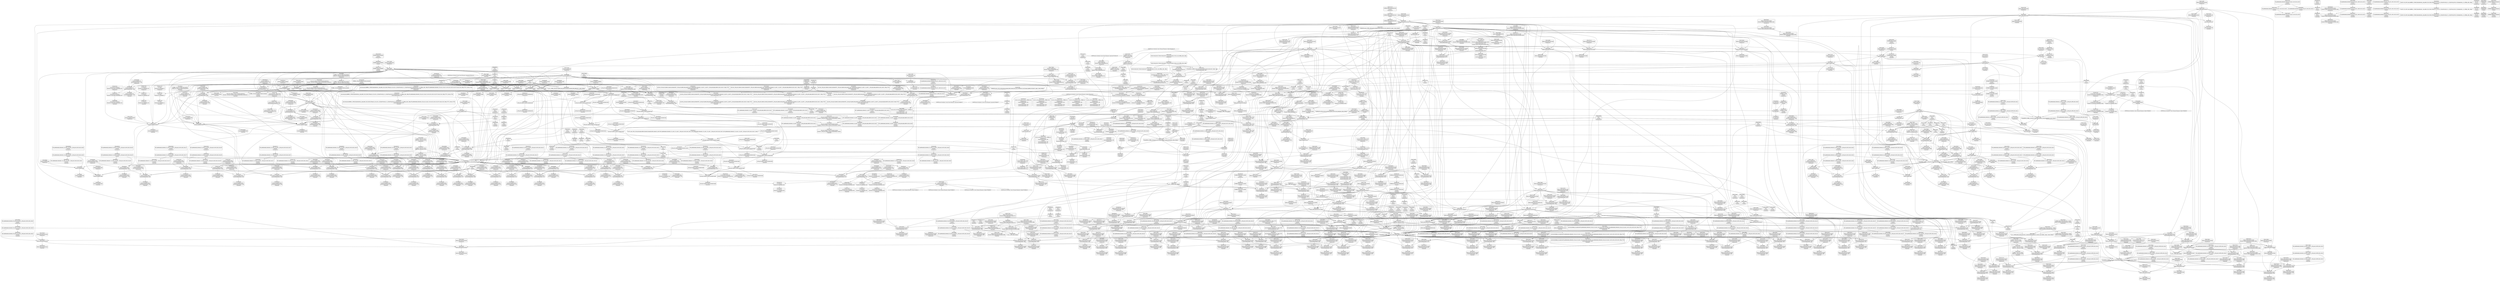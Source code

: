 digraph {
	CE0x475c8d0 [shape=record,shape=Mrecord,label="{CE0x475c8d0|cred_has_capability:return|*SummSource*}"]
	CE0x483d440 [shape=record,shape=Mrecord,label="{CE0x483d440|i64**_getelementptr_inbounds_(_3_x_i64*_,_3_x_i64*_*___llvm_gcda_edge_table144,_i64_0,_i64_2)|*Constant*|*SummSink*}"]
	CE0x48045e0 [shape=record,shape=Mrecord,label="{CE0x48045e0|GLOBAL:security_sid_to_context|*Constant*|*SummSink*}"]
	CE0x47e8560 [shape=record,shape=Mrecord,label="{CE0x47e8560|i8_1|*Constant*|*SummSink*}"]
	CE0x47f2bd0 [shape=record,shape=Mrecord,label="{CE0x47f2bd0|i64*_getelementptr_inbounds_(_26_x_i64_,_26_x_i64_*___llvm_gcov_ctr242,_i64_0,_i64_15)|*Constant*|*SummSource*}"]
	CE0x479e510 [shape=record,shape=Mrecord,label="{CE0x479e510|selinux_inode_getsecurity:tmp57|security/selinux/hooks.c,3104|*SummSource*}"]
	CE0x48351d0 [shape=record,shape=Mrecord,label="{CE0x48351d0|avc_audit:tsid|Function::avc_audit&Arg::tsid::}"]
	CE0x4772140 [shape=record,shape=Mrecord,label="{CE0x4772140|GLOBAL:__llvm_gcov_ctr142|Global_var:__llvm_gcov_ctr142|*SummSink*}"]
	CE0x47f3b20 [shape=record,shape=Mrecord,label="{CE0x47f3b20|i32_3|*Constant*|*SummSink*}"]
	CE0x47d2eb0 [shape=record,shape=Mrecord,label="{CE0x47d2eb0|i64*_getelementptr_inbounds_(_26_x_i64_,_26_x_i64_*___llvm_gcov_ctr242,_i64_0,_i64_22)|*Constant*|*SummSource*}"]
	CE0x47a51d0 [shape=record,shape=Mrecord,label="{CE0x47a51d0|selinux_capable:tmp|*SummSink*}"]
	CE0x4740840 [shape=record,shape=Mrecord,label="{CE0x4740840|selinux_inode_getsecctx:if.then|*SummSource*}"]
	CE0x47fd1d0 [shape=record,shape=Mrecord,label="{CE0x47fd1d0|selinux_inode_getsecurity:tmp41|security/selinux/hooks.c,3094|*SummSource*}"]
	CE0x478b330 [shape=record,shape=Mrecord,label="{CE0x478b330|selinux_inode_getsecurity:tmp|*SummSource*}"]
	CE0x4779310 [shape=record,shape=Mrecord,label="{CE0x4779310|cred_has_capability:cap|Function::cred_has_capability&Arg::cap::}"]
	CE0x475e4b0 [shape=record,shape=Mrecord,label="{CE0x475e4b0|i64*_getelementptr_inbounds_(_6_x_i64_,_6_x_i64_*___llvm_gcov_ctr142,_i64_0,_i64_0)|*Constant*|*SummSink*}"]
	CE0x47e4550 [shape=record,shape=Mrecord,label="{CE0x47e4550|i8*_getelementptr_inbounds_(_25_x_i8_,_25_x_i8_*_.str3,_i32_0,_i32_0)|*Constant*}"]
	CE0x4854e90 [shape=record,shape=Mrecord,label="{CE0x4854e90|GLOBAL:printk|*Constant*}"]
	CE0x477e920 [shape=record,shape=Mrecord,label="{CE0x477e920|selinux_inode_getsecurity:buffer|Function::selinux_inode_getsecurity&Arg::buffer::|*SummSink*}"]
	CE0x478a290 [shape=record,shape=Mrecord,label="{CE0x478a290|selinux_inode_getsecurity:tmp1}"]
	CE0x47e8e90 [shape=record,shape=Mrecord,label="{CE0x47e8e90|i64*_getelementptr_inbounds_(_26_x_i64_,_26_x_i64_*___llvm_gcov_ctr242,_i64_0,_i64_12)|*Constant*|*SummSink*}"]
	CE0x47e74f0 [shape=record,shape=Mrecord,label="{CE0x47e74f0|i64*_getelementptr_inbounds_(_26_x_i64_,_26_x_i64_*___llvm_gcov_ctr242,_i64_0,_i64_11)|*Constant*}"]
	CE0x47f19b0 [shape=record,shape=Mrecord,label="{CE0x47f19b0|selinux_inode_getsecurity:tmp30|security/selinux/hooks.c,3089|*SummSink*}"]
	CE0x473e250 [shape=record,shape=Mrecord,label="{CE0x473e250|selinux_inode_getsecurity:do.end}"]
	CE0x478f960 [shape=record,shape=Mrecord,label="{CE0x478f960|i32_10|*Constant*|*SummSource*}"]
	CE0x47708d0 [shape=record,shape=Mrecord,label="{CE0x47708d0|get_current:tmp|*SummSource*}"]
	CE0x4834a00 [shape=record,shape=Mrecord,label="{CE0x4834a00|cred_has_capability:call8|security/selinux/hooks.c,1581|*SummSink*}"]
	CE0x4797010 [shape=record,shape=Mrecord,label="{CE0x4797010|selinux_capable:tmp4|security/selinux/hooks.c,2008}"]
	CE0x483dda0 [shape=record,shape=Mrecord,label="{CE0x483dda0|cred_has_capability:if.end|*SummSink*}"]
	CE0x481bda0 [shape=record,shape=Mrecord,label="{CE0x481bda0|cred_has_capability:tmp27|security/selinux/hooks.c,1583|*SummSource*}"]
	CE0x485a2c0 [shape=record,shape=Mrecord,label="{CE0x485a2c0|i64_12|*Constant*|*SummSource*}"]
	CE0x479bee0 [shape=record,shape=Mrecord,label="{CE0x479bee0|cred_has_capability:type|security/selinux/hooks.c,1562|*SummSource*}"]
	CE0x483d3d0 [shape=record,shape=Mrecord,label="{CE0x483d3d0|i64**_getelementptr_inbounds_(_3_x_i64*_,_3_x_i64*_*___llvm_gcda_edge_table144,_i64_0,_i64_2)|*Constant*|*SummSource*}"]
	CE0x47499b0 [shape=record,shape=Mrecord,label="{CE0x47499b0|GLOBAL:__llvm_gcov_ctr338|Global_var:__llvm_gcov_ctr338|*SummSource*}"]
	CE0x5aa4290 [shape=record,shape=Mrecord,label="{CE0x5aa4290|i8*_getelementptr_inbounds_(_8_x_i8_,_8_x_i8_*_.str63,_i32_0,_i32_0)|*Constant*}"]
	CE0x47c8f30 [shape=record,shape=Mrecord,label="{CE0x47c8f30|selinux_capable:if.then}"]
	CE0x47e9210 [shape=record,shape=Mrecord,label="{CE0x47e9210|selinux_inode_getsecurity:tmp26|security/selinux/hooks.c,3087|*SummSink*}"]
	CE0x47386c0 [shape=record,shape=Mrecord,label="{CE0x47386c0|selinux_inode_getsecurity:tmp13|security/selinux/hooks.c,3087|*SummSink*}"]
	CE0x473e3b0 [shape=record,shape=Mrecord,label="{CE0x473e3b0|selinux_inode_getsecurity:alloc|Function::selinux_inode_getsecurity&Arg::alloc::}"]
	CE0x476ece0 [shape=record,shape=Mrecord,label="{CE0x476ece0|i64*_getelementptr_inbounds_(_2_x_i64_,_2_x_i64_*___llvm_gcov_ctr98,_i64_0,_i64_1)|*Constant*|*SummSink*}"]
	CE0x47c4ed0 [shape=record,shape=Mrecord,label="{CE0x47c4ed0|cred_sid:tmp1}"]
	CE0x47c2c80 [shape=record,shape=Mrecord,label="{CE0x47c2c80|_call_void_mcount()_#3}"]
	CE0x4794b90 [shape=record,shape=Mrecord,label="{CE0x4794b90|selinux_inode_getsecurity:bb|*SummSink*}"]
	CE0x4840090 [shape=record,shape=Mrecord,label="{CE0x4840090|cred_has_capability:tmp1}"]
	CE0x47e2940 [shape=record,shape=Mrecord,label="{CE0x47e2940|selinux_inode_getsecurity:tobool|security/selinux/hooks.c,3075}"]
	CE0x47fc390 [shape=record,shape=Mrecord,label="{CE0x47fc390|selinux_inode_getsecurity:tmp37|security/selinux/hooks.c,3093|*SummSink*}"]
	CE0x483c5d0 [shape=record,shape=Mrecord,label="{CE0x483c5d0|i64*_null|*Constant*|*SummSource*}"]
	CE0x483ad00 [shape=record,shape=Mrecord,label="{CE0x483ad00|__llvm_gcov_indirect_counter_increment:tmp6|*SummSink*}"]
	CE0x483e4a0 [shape=record,shape=Mrecord,label="{CE0x483e4a0|i64*_getelementptr_inbounds_(_21_x_i64_,_21_x_i64_*___llvm_gcov_ctr143,_i64_0,_i64_5)|*Constant*}"]
	CE0x4836b80 [shape=record,shape=Mrecord,label="{CE0x4836b80|GLOBAL:__llvm_gcov_ctr143|Global_var:__llvm_gcov_ctr143|*SummSource*}"]
	CE0x47c04d0 [shape=record,shape=Mrecord,label="{CE0x47c04d0|selinux_capable:tmp10|security/selinux/hooks.c,2012|*SummSink*}"]
	CE0x483b480 [shape=record,shape=Mrecord,label="{CE0x483b480|cred_has_capability:call3|security/selinux/hooks.c,1573|*SummSink*}"]
	CE0x47dda70 [shape=record,shape=Mrecord,label="{CE0x47dda70|selinux_inode_getsecurity:tmp7|security/selinux/hooks.c,3075|*SummSink*}"]
	CE0x4862290 [shape=record,shape=Mrecord,label="{CE0x4862290|__llvm_gcov_indirect_counter_increment:bb}"]
	CE0x47561c0 [shape=record,shape=Mrecord,label="{CE0x47561c0|selinux_inode_getsecctx:ctxlen|Function::selinux_inode_getsecctx&Arg::ctxlen::|*SummSource*}"]
	CE0x4831c60 [shape=record,shape=Mrecord,label="{CE0x4831c60|avc_has_perm_noaudit:tclass|Function::avc_has_perm_noaudit&Arg::tclass::|*SummSource*}"]
	CE0x48494e0 [shape=record,shape=Mrecord,label="{CE0x48494e0|i64*_getelementptr_inbounds_(_2_x_i64_,_2_x_i64_*___llvm_gcov_ctr131,_i64_0,_i64_0)|*Constant*}"]
	CE0x4763d20 [shape=record,shape=Mrecord,label="{CE0x4763d20|selinux_inode_getsecctx:tmp4|security/selinux/hooks.c,5737|*SummSink*}"]
	CE0x4798470 [shape=record,shape=Mrecord,label="{CE0x4798470|cred_has_capability:shl|security/selinux/hooks.c,1559|*SummSink*}"]
	CE0x4803000 [shape=record,shape=Mrecord,label="{CE0x4803000|selinux_inode_getsecurity:tobool18|security/selinux/hooks.c,3097|*SummSink*}"]
	CE0x4830cf0 [shape=record,shape=Mrecord,label="{CE0x4830cf0|avc_has_perm_noaudit:entry}"]
	CE0x47e4ca0 [shape=record,shape=Mrecord,label="{CE0x47e4ca0|i32_3087|*Constant*}"]
	CE0x4828170 [shape=record,shape=Mrecord,label="{CE0x4828170|i64*_getelementptr_inbounds_(_21_x_i64_,_21_x_i64_*___llvm_gcov_ctr143,_i64_0,_i64_7)|*Constant*|*SummSource*}"]
	CE0x478f490 [shape=record,shape=Mrecord,label="{CE0x478f490|selinux_inode_getsecurity:out_nofree}"]
	CE0x48383e0 [shape=record,shape=Mrecord,label="{CE0x48383e0|__llvm_gcov_indirect_counter_increment:tmp|*SummSink*}"]
	CE0x47df270 [shape=record,shape=Mrecord,label="{CE0x47df270|i64*_getelementptr_inbounds_(_26_x_i64_,_26_x_i64_*___llvm_gcov_ctr242,_i64_0,_i64_4)|*Constant*}"]
	CE0x47c13d0 [shape=record,shape=Mrecord,label="{CE0x47c13d0|cred_sid:tmp1|*SummSink*}"]
	CE0x48563d0 [shape=record,shape=Mrecord,label="{CE0x48563d0|0:_i32,_4:_i32,_8:_i32,_12:_i32,_:_CMRE_16,20_|*MultipleSource*|security/selinux/hooks.c,196|*LoadInst*|security/selinux/hooks.c,196|security/selinux/hooks.c,197}"]
	CE0x4803b70 [shape=record,shape=Mrecord,label="{CE0x4803b70|selinux_inode_getsecurity:tmp46|security/selinux/hooks.c,3097}"]
	CE0x47fce30 [shape=record,shape=Mrecord,label="{CE0x47fce30|selinux_inode_getsecurity:tmp40|security/selinux/hooks.c,3094|*SummSink*}"]
	CE0x4848750 [shape=record,shape=Mrecord,label="{CE0x4848750|cred_has_capability:tmp32|security/selinux/hooks.c,1586|*SummSink*}"]
	CE0x475e800 [shape=record,shape=Mrecord,label="{CE0x475e800|selinux_inode_getsecurity:tmp1|*SummSink*}"]
	CE0x4798280 [shape=record,shape=Mrecord,label="{CE0x4798280|cred_has_capability:shl|security/selinux/hooks.c,1559}"]
	CE0x481b640 [shape=record,shape=Mrecord,label="{CE0x481b640|i64*_getelementptr_inbounds_(_21_x_i64_,_21_x_i64_*___llvm_gcov_ctr143,_i64_0,_i64_17)|*Constant*|*SummSource*}"]
	CE0x47dc440 [shape=record,shape=Mrecord,label="{CE0x47dc440|i64_0|*Constant*}"]
	CE0x4857590 [shape=record,shape=Mrecord,label="{CE0x4857590|i64*_getelementptr_inbounds_(_21_x_i64_,_21_x_i64_*___llvm_gcov_ctr143,_i64_0,_i64_5)|*Constant*|*SummSink*}"]
	CE0x478e1c0 [shape=record,shape=Mrecord,label="{CE0x478e1c0|0:_i8*,_:_SCMRE:_elem_0:default:}"]
	CE0x483e180 [shape=record,shape=Mrecord,label="{CE0x483e180|_call_void___llvm_gcov_indirect_counter_increment(i32*___llvm_gcov_global_state_pred145,_i64**_getelementptr_inbounds_(_3_x_i64*_,_3_x_i64*_*___llvm_gcda_edge_table144,_i64_0,_i64_2)),_!dbg_!27732|security/selinux/hooks.c,1570|*SummSource*}"]
	CE0x47c4010 [shape=record,shape=Mrecord,label="{CE0x47c4010|__llvm_gcov_indirect_counter_increment:tmp3}"]
	CE0x4831050 [shape=record,shape=Mrecord,label="{CE0x4831050|avc_has_perm_noaudit:entry|*SummSink*}"]
	CE0x4818580 [shape=record,shape=Mrecord,label="{CE0x4818580|cred_has_capability:tobool|security/selinux/hooks.c,1582}"]
	CE0x48644d0 [shape=record,shape=Mrecord,label="{CE0x48644d0|cred_sid:sid|security/selinux/hooks.c,197}"]
	CE0x47522f0 [shape=record,shape=Mrecord,label="{CE0x47522f0|i64*_getelementptr_inbounds_(_6_x_i64_,_6_x_i64_*___llvm_gcov_ctr338,_i64_0,_i64_5)|*Constant*|*SummSource*}"]
	CE0x5bd62d0 [shape=record,shape=Mrecord,label="{CE0x5bd62d0|selinux_inode_getsecctx:call|security/selinux/hooks.c,5735}"]
	CE0x47903b0 [shape=record,shape=Mrecord,label="{CE0x47903b0|selinux_inode_getsecurity:if.then10|*SummSource*}"]
	CE0x47da350 [shape=record,shape=Mrecord,label="{CE0x47da350|selinux_inode_getsecurity:tmp56|security/selinux/hooks.c,3103|*SummSource*}"]
	CE0x4746890 [shape=record,shape=Mrecord,label="{CE0x4746890|selinux_inode_getsecctx:tmp|*SummSink*}"]
	CE0x473f4e0 [shape=record,shape=Mrecord,label="{CE0x473f4e0|selinux_inode_getsecurity:entry|*SummSink*}"]
	CE0x4793e70 [shape=record,shape=Mrecord,label="{CE0x4793e70|i64_2|*Constant*}"]
	CE0x47f1540 [shape=record,shape=Mrecord,label="{CE0x47f1540|selinux_inode_getsecurity:tmp30|security/selinux/hooks.c,3089}"]
	CE0x474af30 [shape=record,shape=Mrecord,label="{CE0x474af30|selinux_inode_getsecctx:entry|*SummSource*}"]
	CE0x48397d0 [shape=record,shape=Mrecord,label="{CE0x48397d0|cred_has_capability:sw.epilog|*SummSink*}"]
	CE0x47a0a20 [shape=record,shape=Mrecord,label="{CE0x47a0a20|selinux_inode_getsecurity:tmp46|security/selinux/hooks.c,3097|*SummSource*}"]
	CE0x483e330 [shape=record,shape=Mrecord,label="{CE0x483e330|i64*_getelementptr_inbounds_(_21_x_i64_,_21_x_i64_*___llvm_gcov_ctr143,_i64_0,_i64_5)|*Constant*|*SummSource*}"]
	CE0x4765de0 [shape=record,shape=Mrecord,label="{CE0x4765de0|_call_void_mcount()_#3}"]
	CE0x47ee080 [shape=record,shape=Mrecord,label="{CE0x47ee080|selinux_capable:ns|Function::selinux_capable&Arg::ns::|*SummSource*}"]
	CE0x4797180 [shape=record,shape=Mrecord,label="{CE0x4797180|selinux_capable:tmp3|security/selinux/hooks.c,2008|*SummSink*}"]
	CE0x63ff6b0 [shape=record,shape=Mrecord,label="{CE0x63ff6b0|selinux_inode_getsecurity:inode|Function::selinux_inode_getsecurity&Arg::inode::|*SummSink*}"]
	CE0x476b2b0 [shape=record,shape=Mrecord,label="{CE0x476b2b0|i32_0|*Constant*}"]
	CE0x481ba70 [shape=record,shape=Mrecord,label="{CE0x481ba70|cred_has_capability:tmp27|security/selinux/hooks.c,1583}"]
	CE0x47e67a0 [shape=record,shape=Mrecord,label="{CE0x47e67a0|selinux_inode_getsecurity:tmp22|security/selinux/hooks.c,3087|*SummSource*}"]
	CE0x47fc1d0 [shape=record,shape=Mrecord,label="{CE0x47fc1d0|selinux_inode_getsecurity:tmp37|security/selinux/hooks.c,3093|*SummSource*}"]
	CE0x4771bd0 [shape=record,shape=Mrecord,label="{CE0x4771bd0|i32_1|*Constant*}"]
	CE0x47fde40 [shape=record,shape=Mrecord,label="{CE0x47fde40|selinux_inode_getsecurity:tmp38|security/selinux/hooks.c,3094}"]
	"CONST[source:0(mediator),value:2(dynamic)][purpose:{object}][SnkIdx:6]"
	CE0x478aed0 [shape=record,shape=Mrecord,label="{CE0x478aed0|_call_void_mcount()_#3}"]
	CE0x47d7a10 [shape=record,shape=Mrecord,label="{CE0x47d7a10|i64*_getelementptr_inbounds_(_26_x_i64_,_26_x_i64_*___llvm_gcov_ctr242,_i64_0,_i64_25)|*Constant*}"]
	CE0x47c3e20 [shape=record,shape=Mrecord,label="{CE0x47c3e20|cred_has_capability:do.end6|*SummSink*}"]
	CE0x47e97f0 [shape=record,shape=Mrecord,label="{CE0x47e97f0|selinux_inode_getsecurity:call7|security/selinux/hooks.c,3087}"]
	CE0x476fab0 [shape=record,shape=Mrecord,label="{CE0x476fab0|selinux_capable:tmp2|security/selinux/hooks.c,2008}"]
	CE0x47e8ba0 [shape=record,shape=Mrecord,label="{CE0x47e8ba0|_call_void_lockdep_rcu_suspicious(i8*_getelementptr_inbounds_(_25_x_i8_,_25_x_i8_*_.str3,_i32_0,_i32_0),_i32_3087,_i8*_getelementptr_inbounds_(_45_x_i8_,_45_x_i8_*_.str12,_i32_0,_i32_0))_#10,_!dbg_!27740|security/selinux/hooks.c,3087|*SummSource*}"]
	CE0x478db90 [shape=record,shape=Mrecord,label="{CE0x478db90|i64*_getelementptr_inbounds_(_26_x_i64_,_26_x_i64_*___llvm_gcov_ctr242,_i64_0,_i64_0)|*Constant*}"]
	CE0x485c500 [shape=record,shape=Mrecord,label="{CE0x485c500|i64*_getelementptr_inbounds_(_21_x_i64_,_21_x_i64_*___llvm_gcov_ctr143,_i64_0,_i64_11)|*Constant*|*SummSource*}"]
	CE0x47ed5f0 [shape=record,shape=Mrecord,label="{CE0x47ed5f0|selinux_capable:cred|Function::selinux_capable&Arg::cred::|*SummSource*}"]
	CE0x4779a20 [shape=record,shape=Mrecord,label="{CE0x4779a20|cred_has_capability:audit|Function::cred_has_capability&Arg::audit::|*SummSink*}"]
	CE0x4849690 [shape=record,shape=Mrecord,label="{CE0x4849690|i64*_getelementptr_inbounds_(_2_x_i64_,_2_x_i64_*___llvm_gcov_ctr131,_i64_0,_i64_0)|*Constant*|*SummSource*}"]
	CE0x48176b0 [shape=record,shape=Mrecord,label="{CE0x48176b0|avc_audit:result|Function::avc_audit&Arg::result::|*SummSource*}"]
	CE0x47c14c0 [shape=record,shape=Mrecord,label="{CE0x47c14c0|i64*_getelementptr_inbounds_(_2_x_i64_,_2_x_i64_*___llvm_gcov_ctr131,_i64_0,_i64_1)|*Constant*|*SummSource*}"]
	CE0x483c640 [shape=record,shape=Mrecord,label="{CE0x483c640|i64*_null|*Constant*|*SummSink*}"]
	CE0x48311e0 [shape=record,shape=Mrecord,label="{CE0x48311e0|avc_has_perm_noaudit:tclass|Function::avc_has_perm_noaudit&Arg::tclass::}"]
	CE0x483efe0 [shape=record,shape=Mrecord,label="{CE0x483efe0|cred_has_capability:tmp5|security/selinux/hooks.c,1570}"]
	CE0x47dc000 [shape=record,shape=Mrecord,label="{CE0x47dc000|i64_2|*Constant*}"]
	CE0x4848e20 [shape=record,shape=Mrecord,label="{CE0x4848e20|cred_has_capability:tmp33|security/selinux/hooks.c,1586|*SummSource*}"]
	CE0x482a8d0 [shape=record,shape=Mrecord,label="{CE0x482a8d0|i8_3|*Constant*|*SummSink*}"]
	CE0x485b1f0 [shape=record,shape=Mrecord,label="{CE0x485b1f0|cred_has_capability:tmp12|security/selinux/hooks.c,1575}"]
	CE0x47e7840 [shape=record,shape=Mrecord,label="{CE0x47e7840|selinux_inode_getsecurity:tmp24|security/selinux/hooks.c,3087}"]
	CE0x4855cf0 [shape=record,shape=Mrecord,label="{CE0x4855cf0|cred_has_capability:sw.bb|*SummSource*}"]
	CE0x47ffc60 [shape=record,shape=Mrecord,label="{CE0x47ffc60|selinux_inode_getsecurity:tmp36|security/selinux/hooks.c,3093}"]
	CE0x47734d0 [shape=record,shape=Mrecord,label="{CE0x47734d0|COLLAPSED:_GCMRE___llvm_gcov_ctr98_internal_global_2_x_i64_zeroinitializer:_elem_0:default:}"]
	CE0x4751830 [shape=record,shape=Mrecord,label="{CE0x4751830|get_current:entry|*SummSource*}"]
	CE0x482cbe0 [shape=record,shape=Mrecord,label="{CE0x482cbe0|cred_sid:tmp4|*LoadInst*|security/selinux/hooks.c,196}"]
	CE0x478e440 [shape=record,shape=Mrecord,label="{CE0x478e440|i8*_null|*Constant*|*SummSource*}"]
	CE0x47712e0 [shape=record,shape=Mrecord,label="{CE0x47712e0|selinux_inode_getsecurity:frombool|*SummSource*}"]
	CE0x47e6330 [shape=record,shape=Mrecord,label="{CE0x47e6330|selinux_inode_getsecurity:tmp21|security/selinux/hooks.c,3087|*SummSource*}"]
	CE0x47e1360 [shape=record,shape=Mrecord,label="{CE0x47e1360|selinux_inode_getsecurity:tmp8|security/selinux/hooks.c,3076|*SummSource*}"]
	CE0x4831610 [shape=record,shape=Mrecord,label="{CE0x4831610|avc_has_perm_noaudit:ssid|Function::avc_has_perm_noaudit&Arg::ssid::|*SummSink*}"]
	CE0x47e3750 [shape=record,shape=Mrecord,label="{CE0x47e3750|i64*_getelementptr_inbounds_(_26_x_i64_,_26_x_i64_*___llvm_gcov_ctr242,_i64_0,_i64_9)|*Constant*}"]
	CE0x4776b80 [shape=record,shape=Mrecord,label="{CE0x4776b80|cred_has_capability:if.then|*SummSink*}"]
	CE0x478c4b0 [shape=record,shape=Mrecord,label="{CE0x478c4b0|selinux_capable:call|security/selinux/hooks.c,2007|*SummSource*}"]
	CE0x47c2770 [shape=record,shape=Mrecord,label="{CE0x47c2770|cred_sid:tmp3|*SummSink*}"]
	CE0x4770790 [shape=record,shape=Mrecord,label="{CE0x4770790|cred_has_capability:if.end10}"]
	CE0x4829990 [shape=record,shape=Mrecord,label="{CE0x4829990|i32_22|*Constant*}"]
	CE0x4833730 [shape=record,shape=Mrecord,label="{CE0x4833730|cred_has_capability:tmp19|security/selinux/hooks.c,1580}"]
	CE0x4818c90 [shape=record,shape=Mrecord,label="{CE0x4818c90|cred_has_capability:tmp22|security/selinux/hooks.c,1582|*SummSink*}"]
	CE0x48318b0 [shape=record,shape=Mrecord,label="{CE0x48318b0|avc_has_perm_noaudit:tsid|Function::avc_has_perm_noaudit&Arg::tsid::}"]
	CE0x4778e50 [shape=record,shape=Mrecord,label="{CE0x4778e50|cred_has_capability:cred|Function::cred_has_capability&Arg::cred::}"]
	CE0x4770a60 [shape=record,shape=Mrecord,label="{CE0x4770a60|selinux_inode_getsecurity:size|security/selinux/hooks.c, 3070|*SummSource*}"]
	CE0x4790c00 [shape=record,shape=Mrecord,label="{CE0x4790c00|i32_0|*Constant*}"]
	CE0x4835ee0 [shape=record,shape=Mrecord,label="{CE0x4835ee0|i64_13|*Constant*}"]
	CE0x47e5870 [shape=record,shape=Mrecord,label="{CE0x47e5870|i8*_getelementptr_inbounds_(_45_x_i8_,_45_x_i8_*_.str12,_i32_0,_i32_0)|*Constant*|*SummSink*}"]
	CE0x48333f0 [shape=record,shape=Mrecord,label="{CE0x48333f0|cred_has_capability:cmp|security/selinux/hooks.c,1580|*SummSource*}"]
	CE0x4846550 [shape=record,shape=Mrecord,label="{CE0x4846550|i32_-22|*Constant*}"]
	CE0x47d2fd0 [shape=record,shape=Mrecord,label="{CE0x47d2fd0|selinux_inode_getsecurity:tmp49|security/selinux/hooks.c,3098|*SummSink*}"]
	CE0x4831e20 [shape=record,shape=Mrecord,label="{CE0x4831e20|avc_has_perm_noaudit:tclass|Function::avc_has_perm_noaudit&Arg::tclass::|*SummSink*}"]
	CE0x474da40 [shape=record,shape=Mrecord,label="{CE0x474da40|selinux_inode_getsecctx:bb}"]
	CE0x4794830 [shape=record,shape=Mrecord,label="{CE0x4794830|selinux_capable:bb|*SummSink*}"]
	CE0x485fdd0 [shape=record,shape=Mrecord,label="{CE0x485fdd0|__llvm_gcov_indirect_counter_increment:counter}"]
	CE0x478b8f0 [shape=record,shape=Mrecord,label="{CE0x478b8f0|_call_void_mcount()_#3|*SummSource*}"]
	CE0x4751930 [shape=record,shape=Mrecord,label="{CE0x4751930|get_current:entry|*SummSink*}"]
	CE0x4769030 [shape=record,shape=Mrecord,label="{CE0x4769030|selinux_inode_getsecctx:retval.0}"]
	CE0x4837d00 [shape=record,shape=Mrecord,label="{CE0x4837d00|__llvm_gcov_indirect_counter_increment:tmp1}"]
	CE0x4775e10 [shape=record,shape=Mrecord,label="{CE0x4775e10|get_current:tmp1|*SummSink*}"]
	CE0x48055f0 [shape=record,shape=Mrecord,label="{CE0x48055f0|i64_18|*Constant*}"]
	CE0x4762b60 [shape=record,shape=Mrecord,label="{CE0x4762b60|selinux_inode_getsecurity:tmp18|security/selinux/hooks.c,3087}"]
	CE0x4797cf0 [shape=record,shape=Mrecord,label="{CE0x4797cf0|selinux_inode_getsecurity:bb}"]
	CE0x4180b30 [shape=record,shape=Mrecord,label="{CE0x4180b30|selinux_inode_getsecctx:tmp5|security/selinux/hooks.c,5737|*SummSource*}"]
	CE0x47f06e0 [shape=record,shape=Mrecord,label="{CE0x47f06e0|i64_13|*Constant*|*SummSink*}"]
	CE0x4832bc0 [shape=record,shape=Mrecord,label="{CE0x4832bc0|_ret_i32_%rc.0,_!dbg_!27793|security/selinux/avc.c,744}"]
	CE0x4832aa0 [shape=record,shape=Mrecord,label="{CE0x4832aa0|avc_has_perm_noaudit:flags|Function::avc_has_perm_noaudit&Arg::flags::|*SummSink*}"]
	CE0x478a430 [shape=record,shape=Mrecord,label="{CE0x478a430|cred_sid:tmp|*SummSink*}"]
	CE0x4793f90 [shape=record,shape=Mrecord,label="{CE0x4793f90|selinux_capable:tobool|security/selinux/hooks.c,2008}"]
	CE0x4752770 [shape=record,shape=Mrecord,label="{CE0x4752770|selinux_inode_getsecctx:tmp10|security/selinux/hooks.c,5741|*SummSource*}"]
	CE0x47d7520 [shape=record,shape=Mrecord,label="{CE0x47d7520|selinux_inode_getsecurity:retval.0}"]
	CE0x48031c0 [shape=record,shape=Mrecord,label="{CE0x48031c0|i64_21|*Constant*}"]
	CE0x478fc30 [shape=record,shape=Mrecord,label="{CE0x478fc30|i32_10|*Constant*|*SummSink*}"]
	CE0x4790990 [shape=record,shape=Mrecord,label="{CE0x4790990|selinux_capable:tmp5|security/selinux/hooks.c,2008}"]
	CE0x4800810 [shape=record,shape=Mrecord,label="{CE0x4800810|selinux_inode_getsecurity:sid12|security/selinux/hooks.c,3093|*SummSource*}"]
	CE0x47fbfe0 [shape=record,shape=Mrecord,label="{CE0x47fbfe0|selinux_inode_getsecurity:tmp34|security/selinux/hooks.c,3090|*SummSink*}"]
	CE0x47c0460 [shape=record,shape=Mrecord,label="{CE0x47c0460|selinux_capable:tmp10|security/selinux/hooks.c,2012|*SummSource*}"]
	CE0x48462f0 [shape=record,shape=Mrecord,label="{CE0x48462f0|i64*_getelementptr_inbounds_(_21_x_i64_,_21_x_i64_*___llvm_gcov_ctr143,_i64_0,_i64_19)|*Constant*|*SummSink*}"]
	CE0x47ea700 [shape=record,shape=Mrecord,label="{CE0x47ea700|selinux_capable:tmp9|security/selinux/hooks.c,2011}"]
	CE0x478a300 [shape=record,shape=Mrecord,label="{CE0x478a300|selinux_inode_getsecurity:tmp1|*SummSource*}"]
	CE0x4857fe0 [shape=record,shape=Mrecord,label="{CE0x4857fe0|_call_void_asm_sideeffect_1:_09ud2_0A.pushsection___bug_table,_22a_22_0A2:_09.long_1b_-_2b,_$_0:c_-_2b_0A_09.word_$_1:c_,_0_0A_09.org_2b+$_2:c_0A.popsection_,_i,i,i,_dirflag_,_fpsr_,_flags_(i8*_getelementptr_inbounds_(_25_x_i8_,_25_x_i8_*_.str3,_i32_0,_i32_0),_i32_1575,_i64_12)_#3,_!dbg_!27737,_!srcloc_!27740|security/selinux/hooks.c,1575|*SummSource*}"]
	CE0x47be390 [shape=record,shape=Mrecord,label="{CE0x47be390|selinux_capable:tmp11|security/selinux/hooks.c,2012|*SummSource*}"]
	CE0x478b1e0 [shape=record,shape=Mrecord,label="{CE0x478b1e0|i64*_getelementptr_inbounds_(_26_x_i64_,_26_x_i64_*___llvm_gcov_ctr242,_i64_0,_i64_0)|*Constant*|*SummSink*}"]
	CE0x47bf040 [shape=record,shape=Mrecord,label="{CE0x47bf040|__llvm_gcov_indirect_counter_increment:counters|Function::__llvm_gcov_indirect_counter_increment&Arg::counters::}"]
	CE0x4846ba0 [shape=record,shape=Mrecord,label="{CE0x4846ba0|cred_has_capability:tmp31|security/selinux/hooks.c,1585|*SummSink*}"]
	CE0x47c1630 [shape=record,shape=Mrecord,label="{CE0x47c1630|i64*_getelementptr_inbounds_(_2_x_i64_,_2_x_i64_*___llvm_gcov_ctr131,_i64_0,_i64_1)|*Constant*|*SummSink*}"]
	CE0x47ec2d0 [shape=record,shape=Mrecord,label="{CE0x47ec2d0|selinux_inode_getsecurity:tmp27|security/selinux/hooks.c,3087|*SummSource*}"]
	CE0x485c810 [shape=record,shape=Mrecord,label="{CE0x485c810|cred_has_capability:tmp15|security/selinux/hooks.c,1575}"]
	CE0x4769960 [shape=record,shape=Mrecord,label="{CE0x4769960|_call_void_mcount()_#3|*SummSink*}"]
	CE0x478c6a0 [shape=record,shape=Mrecord,label="{CE0x478c6a0|GLOBAL:cap_capable|*Constant*}"]
	CE0x474ce20 [shape=record,shape=Mrecord,label="{CE0x474ce20|i64_2|*Constant*|*SummSink*}"]
	CE0x485c620 [shape=record,shape=Mrecord,label="{CE0x485c620|cred_has_capability:tmp14|security/selinux/hooks.c,1575|*SummSource*}"]
	CE0x482f500 [shape=record,shape=Mrecord,label="{CE0x482f500|cred_has_capability:tmp17|security/selinux/hooks.c,1576|*SummSource*}"]
	CE0x4801130 [shape=record,shape=Mrecord,label="{CE0x4801130|selinux_inode_getsecurity:call11|security/selinux/hooks.c,3090|*SummSink*}"]
	CE0x482e040 [shape=record,shape=Mrecord,label="{CE0x482e040|cred_has_capability:sw.bb2}"]
	CE0x485b260 [shape=record,shape=Mrecord,label="{CE0x485b260|cred_has_capability:tmp12|security/selinux/hooks.c,1575|*SummSource*}"]
	CE0x47df2e0 [shape=record,shape=Mrecord,label="{CE0x47df2e0|i64*_getelementptr_inbounds_(_26_x_i64_,_26_x_i64_*___llvm_gcov_ctr242,_i64_0,_i64_4)|*Constant*|*SummSource*}"]
	CE0x4797a40 [shape=record,shape=Mrecord,label="{CE0x4797a40|selinux_inode_getsecurity:if.then19}"]
	CE0x4762e50 [shape=record,shape=Mrecord,label="{CE0x4762e50|i64_8|*Constant*|*SummSink*}"]
	CE0x47975c0 [shape=record,shape=Mrecord,label="{CE0x47975c0|GLOBAL:cap_capable|*Constant*|*SummSource*}"]
	CE0x4854c00 [shape=record,shape=Mrecord,label="{CE0x4854c00|cred_has_capability:tmp6|security/selinux/hooks.c,1574|*SummSink*}"]
	CE0x478c250 [shape=record,shape=Mrecord,label="{CE0x478c250|selinux_inode_getsecurity:land.lhs.true}"]
	CE0x485c040 [shape=record,shape=Mrecord,label="{CE0x485c040|i64*_getelementptr_inbounds_(_21_x_i64_,_21_x_i64_*___llvm_gcov_ctr143,_i64_0,_i64_11)|*Constant*}"]
	CE0x47e7930 [shape=record,shape=Mrecord,label="{CE0x47e7930|selinux_inode_getsecurity:tmp24|security/selinux/hooks.c,3087|*SummSource*}"]
	CE0x485be90 [shape=record,shape=Mrecord,label="{CE0x485be90|cred_has_capability:tmp14|security/selinux/hooks.c,1575}"]
	CE0x47e77d0 [shape=record,shape=Mrecord,label="{CE0x47e77d0|selinux_inode_getsecurity:tmp23|security/selinux/hooks.c,3087|*SummSink*}"]
	CE0x478eaf0 [shape=record,shape=Mrecord,label="{CE0x478eaf0|selinux_inode_getsecurity:if.end}"]
	CE0x4843d80 [shape=record,shape=Mrecord,label="{CE0x4843d80|i64*_getelementptr_inbounds_(_21_x_i64_,_21_x_i64_*___llvm_gcov_ctr143,_i64_0,_i64_0)|*Constant*|*SummSource*}"]
	CE0x47d9eb0 [shape=record,shape=Mrecord,label="{CE0x47d9eb0|i64*_getelementptr_inbounds_(_26_x_i64_,_26_x_i64_*___llvm_gcov_ctr242,_i64_0,_i64_24)|*Constant*|*SummSource*}"]
	CE0x47ed9a0 [shape=record,shape=Mrecord,label="{CE0x47ed9a0|GLOBAL:init_user_ns|Global_var:init_user_ns}"]
	CE0x47557c0 [shape=record,shape=Mrecord,label="{CE0x47557c0|GLOBAL:selinux_inode_getsecurity|*Constant*|*SummSource*}"]
	CE0x47bcaf0 [shape=record,shape=Mrecord,label="{CE0x47bcaf0|cred_sid:tmp|*SummSource*}"]
	CE0x485a6d0 [shape=record,shape=Mrecord,label="{CE0x485a6d0|i64*_getelementptr_inbounds_(_21_x_i64_,_21_x_i64_*___llvm_gcov_ctr143,_i64_0,_i64_8)|*Constant*|*SummSource*}"]
	CE0x4855b70 [shape=record,shape=Mrecord,label="{CE0x4855b70|0:_i32,_4:_i32,_8:_i32,_12:_i32,_:_CMRE_8,12_|*MultipleSource*|security/selinux/hooks.c,196|*LoadInst*|security/selinux/hooks.c,196|security/selinux/hooks.c,197}"]
	CE0x485e8c0 [shape=record,shape=Mrecord,label="{CE0x485e8c0|__llvm_gcov_indirect_counter_increment:tmp1|*SummSource*}"]
	"CONST[source:0(mediator),value:2(dynamic)][purpose:{object}][SnkIdx:1]"
	CE0x4763cb0 [shape=record,shape=Mrecord,label="{CE0x4763cb0|selinux_inode_getsecctx:tmp4|security/selinux/hooks.c,5737|*SummSource*}"]
	CE0x485e180 [shape=record,shape=Mrecord,label="{CE0x485e180|cred_has_capability:cap1|security/selinux/hooks.c,1563}"]
	CE0x4800b90 [shape=record,shape=Mrecord,label="{CE0x4800b90|selinux_inode_getsecurity:tmp37|security/selinux/hooks.c,3093}"]
	CE0x47dfb30 [shape=record,shape=Mrecord,label="{CE0x47dfb30|selinux_inode_getsecurity:tmp10|security/selinux/hooks.c,3087|*SummSink*}"]
	CE0x4805be0 [shape=record,shape=Mrecord,label="{CE0x4805be0|i64_17|*Constant*|*SummSource*}"]
	CE0x47c3d50 [shape=record,shape=Mrecord,label="{CE0x47c3d50|cred_has_capability:do.end6|*SummSource*}"]
	CE0x47bd650 [shape=record,shape=Mrecord,label="{CE0x47bd650|i64*_getelementptr_inbounds_(_6_x_i64_,_6_x_i64_*___llvm_gcov_ctr142,_i64_0,_i64_0)|*Constant*|*SummSource*}"]
	CE0x47db050 [shape=record,shape=Mrecord,label="{CE0x47db050|i64_6|*Constant*|*SummSink*}"]
	CE0x4805180 [shape=record,shape=Mrecord,label="{CE0x4805180|selinux_inode_getsecurity:tobool15|security/selinux/hooks.c,3094|*SummSource*}"]
	CE0x47532d0 [shape=record,shape=Mrecord,label="{CE0x47532d0|i64_1|*Constant*}"]
	CE0x4819d20 [shape=record,shape=Mrecord,label="{CE0x4819d20|cred_has_capability:tmp24|security/selinux/hooks.c,1582}"]
	CE0x4799880 [shape=record,shape=Mrecord,label="{CE0x4799880|__llvm_gcov_indirect_counter_increment:tmp6}"]
	"CONST[source:0(mediator),value:0(static)][purpose:{operation}][SnkIdx:3]"
	CE0x4832fd0 [shape=record,shape=Mrecord,label="{CE0x4832fd0|avc_has_perm_noaudit:avd|Function::avc_has_perm_noaudit&Arg::avd::|*SummSink*}"]
	CE0x481c360 [shape=record,shape=Mrecord,label="{CE0x481c360|i64*_getelementptr_inbounds_(_21_x_i64_,_21_x_i64_*___llvm_gcov_ctr143,_i64_0,_i64_18)|*Constant*}"]
	CE0x47e5e70 [shape=record,shape=Mrecord,label="{CE0x47e5e70|selinux_inode_getsecurity:tmp25|security/selinux/hooks.c,3087|*SummSource*}"]
	CE0x4738e70 [shape=record,shape=Mrecord,label="{CE0x4738e70|selinux_inode_getsecurity:tmp15|security/selinux/hooks.c,3087}"]
	CE0x4748120 [shape=record,shape=Mrecord,label="{CE0x4748120|GLOBAL:selinux_inode_getsecurity|*Constant*|*SummSink*}"]
	CE0x4819a60 [shape=record,shape=Mrecord,label="{CE0x4819a60|cred_has_capability:tmp23|security/selinux/hooks.c,1582|*SummSource*}"]
	CE0x4830120 [shape=record,shape=Mrecord,label="{CE0x4830120|i16_4|*Constant*|*SummSource*}"]
	CE0x48048a0 [shape=record,shape=Mrecord,label="{CE0x48048a0|selinux_inode_getsecurity:error.0|*SummSource*}"]
	CE0x4861d40 [shape=record,shape=Mrecord,label="{CE0x4861d40|i64*_getelementptr_inbounds_(_21_x_i64_,_21_x_i64_*___llvm_gcov_ctr143,_i64_0,_i64_0)|*Constant*|*SummSink*}"]
	CE0x48646c0 [shape=record,shape=Mrecord,label="{CE0x48646c0|cred_sid:sid|security/selinux/hooks.c,197|*SummSource*}"]
	CE0x47e2e70 [shape=record,shape=Mrecord,label="{CE0x47e2e70|selinux_inode_getsecurity:tmp19|security/selinux/hooks.c,3087|*SummSource*}"]
	CE0x483f0d0 [shape=record,shape=Mrecord,label="{CE0x483f0d0|cred_has_capability:tmp5|security/selinux/hooks.c,1570|*SummSource*}"]
	CE0x47d84f0 [shape=record,shape=Mrecord,label="{CE0x47d84f0|selinux_capable:tmp6|security/selinux/hooks.c,2009|*SummSink*}"]
	CE0x475e630 [shape=record,shape=Mrecord,label="{CE0x475e630|COLLAPSED:_GCMRE___llvm_gcov_ctr142_internal_global_6_x_i64_zeroinitializer:_elem_0:default:}"]
	CE0x47e8e00 [shape=record,shape=Mrecord,label="{CE0x47e8e00|i64*_getelementptr_inbounds_(_26_x_i64_,_26_x_i64_*___llvm_gcov_ctr242,_i64_0,_i64_12)|*Constant*|*SummSource*}"]
	CE0x47bfa70 [shape=record,shape=Mrecord,label="{CE0x47bfa70|cred_has_capability:tmp3|security/selinux/hooks.c,1567}"]
	CE0x475c9a0 [shape=record,shape=Mrecord,label="{CE0x475c9a0|cred_has_capability:return|*SummSink*}"]
	CE0x47c32c0 [shape=record,shape=Mrecord,label="{CE0x47c32c0|_call_void_mcount()_#3|*SummSink*}"]
	CE0x48559e0 [shape=record,shape=Mrecord,label="{CE0x48559e0|0:_i32,_4:_i32,_8:_i32,_12:_i32,_:_CMRE_0,4_|*MultipleSource*|security/selinux/hooks.c,196|*LoadInst*|security/selinux/hooks.c,196|security/selinux/hooks.c,197}"]
	CE0x485f830 [shape=record,shape=Mrecord,label="{CE0x485f830|i64*_null|*Constant*}"]
	CE0x47fcfb0 [shape=record,shape=Mrecord,label="{CE0x47fcfb0|selinux_inode_getsecurity:tmp41|security/selinux/hooks.c,3094}"]
	CE0x485f1c0 [shape=record,shape=Mrecord,label="{CE0x485f1c0|i32_5|*Constant*|*SummSink*}"]
	CE0x48301d0 [shape=record,shape=Mrecord,label="{CE0x48301d0|i16_4|*Constant*|*SummSink*}"]
	CE0x482acd0 [shape=record,shape=Mrecord,label="{CE0x482acd0|cred_sid:security|security/selinux/hooks.c,196}"]
	CE0x4748070 [shape=record,shape=Mrecord,label="{CE0x4748070|selinux_inode_getsecctx:return|*SummSink*}"]
	CE0x663ba40 [shape=record,shape=Mrecord,label="{CE0x663ba40|selinux_inode_getsecurity:name|Function::selinux_inode_getsecurity&Arg::name::|*SummSource*}"]
	CE0x4830950 [shape=record,shape=Mrecord,label="{CE0x4830950|cred_has_capability:call7|security/selinux/hooks.c,1579|*SummSink*}"]
	CE0x47dcd40 [shape=record,shape=Mrecord,label="{CE0x47dcd40|selinux_inode_getsecurity:tmp5|security/selinux/hooks.c,3075}"]
	CE0x47febc0 [shape=record,shape=Mrecord,label="{CE0x47febc0|selinux_inode_getsecurity:tmp43|security/selinux/hooks.c,3095|*SummSource*}"]
	CE0x47f0e20 [shape=record,shape=Mrecord,label="{CE0x47f0e20|selinux_inode_getsecurity:tmp28|security/selinux/hooks.c,3089|*SummSink*}"]
	CE0x4779ba0 [shape=record,shape=Mrecord,label="{CE0x4779ba0|_ret_i32_%retval.0,_!dbg_!27765|security/selinux/hooks.c,1586|*SummSource*}"]
	CE0x485d630 [shape=record,shape=Mrecord,label="{CE0x485d630|cred_has_capability:tmp11|security/selinux/hooks.c,1575|*SummSink*}"]
	CE0x47fe2a0 [shape=record,shape=Mrecord,label="{CE0x47fe2a0|i64*_getelementptr_inbounds_(_26_x_i64_,_26_x_i64_*___llvm_gcov_ctr242,_i64_0,_i64_19)|*Constant*}"]
	CE0x47eaeb0 [shape=record,shape=Mrecord,label="{CE0x47eaeb0|selinux_capable:call1|security/selinux/hooks.c,2011|*SummSink*}"]
	CE0x482fac0 [shape=record,shape=Mrecord,label="{CE0x482fac0|i16_47|*Constant*|*SummSink*}"]
	CE0x4862140 [shape=record,shape=Mrecord,label="{CE0x4862140|__llvm_gcov_indirect_counter_increment:exit|*SummSource*}"]
	CE0x47eb7d0 [shape=record,shape=Mrecord,label="{CE0x47eb7d0|i32_78|*Constant*}"]
	CE0x47c5030 [shape=record,shape=Mrecord,label="{CE0x47c5030|cred_sid:tmp1|*SummSource*}"]
	CE0x4848f90 [shape=record,shape=Mrecord,label="{CE0x4848f90|cred_has_capability:tmp33|security/selinux/hooks.c,1586|*SummSink*}"]
	CE0x4763ee0 [shape=record,shape=Mrecord,label="{CE0x4763ee0|selinux_inode_getsecctx:tmp5|security/selinux/hooks.c,5737}"]
	CE0x4759ca0 [shape=record,shape=Mrecord,label="{CE0x4759ca0|_call_void_mcount()_#3|*SummSink*}"]
	CE0x47a4e30 [shape=record,shape=Mrecord,label="{CE0x47a4e30|selinux_capable:tmp|*SummSource*}"]
	CE0x481c4a0 [shape=record,shape=Mrecord,label="{CE0x481c4a0|cred_has_capability:tmp28|security/selinux/hooks.c,1584}"]
	CE0x477bac0 [shape=record,shape=Mrecord,label="{CE0x477bac0|selinux_inode_getsecurity:do.body}"]
	CE0x4752b70 [shape=record,shape=Mrecord,label="{CE0x4752b70|selinux_inode_getsecctx:tmp6|security/selinux/hooks.c,5738|*SummSink*}"]
	CE0x47e5b10 [shape=record,shape=Mrecord,label="{CE0x47e5b10|selinux_inode_getsecurity:tmp25|security/selinux/hooks.c,3087}"]
	CE0x4802950 [shape=record,shape=Mrecord,label="{CE0x4802950|selinux_inode_getsecurity:tmp44|security/selinux/hooks.c,3096|*SummSink*}"]
	CE0x47fca10 [shape=record,shape=Mrecord,label="{CE0x47fca10|selinux_inode_getsecurity:tmp40|security/selinux/hooks.c,3094}"]
	CE0x47711e0 [shape=record,shape=Mrecord,label="{CE0x47711e0|selinux_inode_getsecurity:frombool}"]
	CE0x4751fd0 [shape=record,shape=Mrecord,label="{CE0x4751fd0|i1_true|*Constant*|*SummSource*}"]
	"CONST[source:2(external),value:0(static)][purpose:{operation}][SrcIdx:14]"
	CE0x4817c40 [shape=record,shape=Mrecord,label="{CE0x4817c40|avc_audit:a|Function::avc_audit&Arg::a::|*SummSink*}"]
	CE0x4826290 [shape=record,shape=Mrecord,label="{CE0x4826290|i64*_getelementptr_inbounds_(_21_x_i64_,_21_x_i64_*___llvm_gcov_ctr143,_i64_0,_i64_4)|*Constant*|*SummSource*}"]
	CE0x4828f40 [shape=record,shape=Mrecord,label="{CE0x4828f40|cred_has_capability:tmp8|security/selinux/hooks.c,1575}"]
	CE0x47f0a60 [shape=record,shape=Mrecord,label="{CE0x47f0a60|i64_14|*Constant*}"]
	CE0x481a030 [shape=record,shape=Mrecord,label="{CE0x481a030|cred_has_capability:tmp24|security/selinux/hooks.c,1582|*SummSource*}"]
	CE0x479ffd0 [shape=record,shape=Mrecord,label="{CE0x479ffd0|i64_7|*Constant*}"]
	CE0x47fcc70 [shape=record,shape=Mrecord,label="{CE0x47fcc70|selinux_inode_getsecurity:tmp40|security/selinux/hooks.c,3094|*SummSource*}"]
	CE0x4847350 [shape=record,shape=Mrecord,label="{CE0x4847350|i32_-22|*Constant*|*SummSource*}"]
	CE0x4804200 [shape=record,shape=Mrecord,label="{CE0x4804200|GLOBAL:security_sid_to_context|*Constant*}"]
	CE0x47ebce0 [shape=record,shape=Mrecord,label="{CE0x47ebce0|selinux_inode_getsecurity:cred|security/selinux/hooks.c,3087|*SummSink*}"]
	CE0x483c890 [shape=record,shape=Mrecord,label="{CE0x483c890|GLOBAL:__llvm_gcov_indirect_counter_increment|*Constant*|*SummSink*}"]
	CE0x47d9d70 [shape=record,shape=Mrecord,label="{CE0x47d9d70|selinux_inode_getsecurity:tmp55|security/selinux/hooks.c,3103|*SummSource*}"]
	CE0x4830b40 [shape=record,shape=Mrecord,label="{CE0x4830b40|GLOBAL:avc_has_perm_noaudit|*Constant*|*SummSource*}"]
	CE0x4801000 [shape=record,shape=Mrecord,label="{CE0x4801000|selinux_inode_getsecurity:call11|security/selinux/hooks.c,3090|*SummSource*}"]
	CE0x47c4350 [shape=record,shape=Mrecord,label="{CE0x47c4350|i64**_getelementptr_inbounds_(_3_x_i64*_,_3_x_i64*_*___llvm_gcda_edge_table144,_i64_0,_i64_1)|*Constant*|*SummSource*}"]
	"CONST[source:0(mediator),value:2(dynamic)][purpose:{subject}][SrcIdx:20]"
	CE0x47eb3d0 [shape=record,shape=Mrecord,label="{CE0x47eb3d0|GLOBAL:cred_has_capability|*Constant*|*SummSource*}"]
	CE0x473a2b0 [shape=record,shape=Mrecord,label="{CE0x473a2b0|selinux_inode_getsecurity:tobool3|security/selinux/hooks.c,3087}"]
	CE0x47eca80 [shape=record,shape=Mrecord,label="{CE0x47eca80|selinux_inode_getsecurity:call8|security/selinux/hooks.c,3087|*SummSink*}"]
	CE0x47c1040 [shape=record,shape=Mrecord,label="{CE0x47c1040|i64**_getelementptr_inbounds_(_3_x_i64*_,_3_x_i64*_*___llvm_gcda_edge_table144,_i64_0,_i64_1)|*Constant*}"]
	CE0x4837330 [shape=record,shape=Mrecord,label="{CE0x4837330|__llvm_gcov_indirect_counter_increment:pred}"]
	CE0x4767d00 [shape=record,shape=Mrecord,label="{CE0x4767d00|GLOBAL:selinux_inode_getsecurity|*Constant*}"]
	CE0x4769220 [shape=record,shape=Mrecord,label="{CE0x4769220|i64*_getelementptr_inbounds_(_6_x_i64_,_6_x_i64_*___llvm_gcov_ctr338,_i64_0,_i64_5)|*Constant*}"]
	CE0x48398e0 [shape=record,shape=Mrecord,label="{CE0x48398e0|cred_has_capability:do.body}"]
	CE0x4739fa0 [shape=record,shape=Mrecord,label="{CE0x4739fa0|0:_i8,_:_GCMR_selinux_inode_getsecurity.__warned_internal_global_i8_0,_section_.data.unlikely_,_align_1:_elem_0:default:}"]
	CE0x4840100 [shape=record,shape=Mrecord,label="{CE0x4840100|cred_has_capability:tmp1|*SummSource*}"]
	CE0x4799510 [shape=record,shape=Mrecord,label="{CE0x4799510|selinux_inode_getsecurity:if.end17}"]
	CE0x4771fd0 [shape=record,shape=Mrecord,label="{CE0x4771fd0|GLOBAL:__llvm_gcov_ctr142|Global_var:__llvm_gcov_ctr142|*SummSource*}"]
	CE0x4830370 [shape=record,shape=Mrecord,label="{CE0x4830370|cred_has_capability:sclass.0|*SummSource*}"]
	CE0x4790300 [shape=record,shape=Mrecord,label="{CE0x4790300|selinux_inode_getsecurity:if.then10}"]
	CE0x473e170 [shape=record,shape=Mrecord,label="{CE0x473e170|selinux_inode_getsecurity:return|*SummSink*}"]
	CE0x47bca10 [shape=record,shape=Mrecord,label="{CE0x47bca10|cred_sid:tmp}"]
	CE0x483ece0 [shape=record,shape=Mrecord,label="{CE0x483ece0|cred_has_capability:tmp4|security/selinux/hooks.c,1570|*SummSink*}"]
	CE0x478ee10 [shape=record,shape=Mrecord,label="{CE0x478ee10|_call_void___llvm_gcov_indirect_counter_increment(i32*___llvm_gcov_global_state_pred145,_i64**_getelementptr_inbounds_(_3_x_i64*_,_3_x_i64*_*___llvm_gcda_edge_table144,_i64_0,_i64_1)),_!dbg_!27728|security/selinux/hooks.c,1567|*SummSink*}"]
	CE0x4819380 [shape=record,shape=Mrecord,label="{CE0x4819380|i64_15|*Constant*|*SummSink*}"]
	CE0x47e0320 [shape=record,shape=Mrecord,label="{CE0x47e0320|selinux_inode_getsecurity:tmp11|security/selinux/hooks.c,3087|*SummSink*}"]
	CE0x4861eb0 [shape=record,shape=Mrecord,label="{CE0x4861eb0|COLLAPSED:_GCMRE___llvm_gcov_ctr143_internal_global_21_x_i64_zeroinitializer:_elem_0:default:}"]
	CE0x47ff150 [shape=record,shape=Mrecord,label="{CE0x47ff150|selinux_inode_getsecurity:tmp43|security/selinux/hooks.c,3095|*SummSink*}"]
	CE0x4829dd0 [shape=record,shape=Mrecord,label="{CE0x4829dd0|cred_sid:cred|Function::cred_sid&Arg::cred::|*SummSink*}"]
	CE0x4790470 [shape=record,shape=Mrecord,label="{CE0x4790470|selinux_inode_getsecurity:if.then10|*SummSink*}"]
	CE0x47dd350 [shape=record,shape=Mrecord,label="{CE0x47dd350|selinux_inode_getsecurity:tmp6|security/selinux/hooks.c,3075|*SummSource*}"]
	CE0x47a10e0 [shape=record,shape=Mrecord,label="{CE0x47a10e0|selinux_inode_getsecurity:tmp47|security/selinux/hooks.c,3097|*SummSource*}"]
	CE0x47fc6e0 [shape=record,shape=Mrecord,label="{CE0x47fc6e0|selinux_inode_getsecurity:tmp38|security/selinux/hooks.c,3094|*SummSink*}"]
	CE0x47e6e30 [shape=record,shape=Mrecord,label="{CE0x47e6e30|selinux_inode_getsecurity:tmp23|security/selinux/hooks.c,3087}"]
	CE0x4836c90 [shape=record,shape=Mrecord,label="{CE0x4836c90|GLOBAL:__llvm_gcov_ctr143|Global_var:__llvm_gcov_ctr143|*SummSink*}"]
	CE0x475e250 [shape=record,shape=Mrecord,label="{CE0x475e250|i64*_getelementptr_inbounds_(_2_x_i64_,_2_x_i64_*___llvm_gcov_ctr131,_i64_0,_i64_0)|*Constant*|*SummSink*}"]
	CE0x478b040 [shape=record,shape=Mrecord,label="{CE0x478b040|i64*_getelementptr_inbounds_(_26_x_i64_,_26_x_i64_*___llvm_gcov_ctr242,_i64_0,_i64_0)|*Constant*|*SummSource*}"]
	CE0x4805830 [shape=record,shape=Mrecord,label="{CE0x4805830|i64_18|*Constant*|*SummSink*}"]
	CE0x4859460 [shape=record,shape=Mrecord,label="{CE0x4859460|void_(i8*,_i32,_i64)*_asm_sideeffect_1:_09ud2_0A.pushsection___bug_table,_22a_22_0A2:_09.long_1b_-_2b,_$_0:c_-_2b_0A_09.word_$_1:c_,_0_0A_09.org_2b+$_2:c_0A.popsection_,_i,i,i,_dirflag_,_fpsr_,_flags_|*SummSource*}"]
	CE0x47d5250 [shape=record,shape=Mrecord,label="{CE0x47d5250|selinux_inode_getsecurity:tmp52|security/selinux/hooks.c,3101|*SummSink*}"]
	CE0x4817db0 [shape=record,shape=Mrecord,label="{CE0x4817db0|_ret_i32_%retval.0,_!dbg_!27732|security/selinux/include/avc.h,142}"]
	CE0x4738b30 [shape=record,shape=Mrecord,label="{CE0x4738b30|selinux_inode_getsecurity:tmp14|security/selinux/hooks.c,3087|*SummSource*}"]
	CE0x4752ee0 [shape=record,shape=Mrecord,label="{CE0x4752ee0|selinux_inode_getsecctx:tmp7|security/selinux/hooks.c,5738|*SummSource*}"]
	CE0x48259c0 [shape=record,shape=Mrecord,label="{CE0x48259c0|GLOBAL:__llvm_gcov_indirect_counter_increment|*Constant*}"]
	CE0x4862680 [shape=record,shape=Mrecord,label="{CE0x4862680|cred_has_capability:avd|security/selinux/hooks.c, 1556}"]
	CE0x47e3e10 [shape=record,shape=Mrecord,label="{CE0x47e3e10|i64*_getelementptr_inbounds_(_26_x_i64_,_26_x_i64_*___llvm_gcov_ctr242,_i64_0,_i64_9)|*Constant*|*SummSink*}"]
	CE0x47ea260 [shape=record,shape=Mrecord,label="{CE0x47ea260|GLOBAL:get_current|*Constant*|*SummSource*}"]
	CE0x482dde0 [shape=record,shape=Mrecord,label="{CE0x482dde0|i32_1|*Constant*}"]
	CE0x4860720 [shape=record,shape=Mrecord,label="{CE0x4860720|avc_audit:ssid|Function::avc_audit&Arg::ssid::}"]
	CE0x4838600 [shape=record,shape=Mrecord,label="{CE0x4838600|__llvm_gcov_indirect_counter_increment:tmp1|*SummSink*}"]
	CE0x4770280 [shape=record,shape=Mrecord,label="{CE0x4770280|selinux_capable:if.end|*SummSink*}"]
	CE0x483a6c0 [shape=record,shape=Mrecord,label="{CE0x483a6c0|_ret_void}"]
	CE0x477ade0 [shape=record,shape=Mrecord,label="{CE0x477ade0|i64*_getelementptr_inbounds_(_2_x_i64_,_2_x_i64_*___llvm_gcov_ctr98,_i64_0,_i64_0)|*Constant*|*SummSink*}"]
	CE0x47e33d0 [shape=record,shape=Mrecord,label="{CE0x47e33d0|selinux_inode_getsecurity:tmp20|security/selinux/hooks.c,3087|*SummSource*}"]
	CE0x47ebc40 [shape=record,shape=Mrecord,label="{CE0x47ebc40|selinux_inode_getsecurity:cred|security/selinux/hooks.c,3087|*SummSource*}"]
	CE0x4844c70 [shape=record,shape=Mrecord,label="{CE0x4844c70|cred_has_capability:do.body4|*SummSink*}"]
	CE0x479f4a0 [shape=record,shape=Mrecord,label="{CE0x479f4a0|selinux_capable:tmp5|security/selinux/hooks.c,2008|*SummSink*}"]
	CE0x479b7d0 [shape=record,shape=Mrecord,label="{CE0x479b7d0|_call_void_mcount()_#3}"]
	CE0x481c9f0 [shape=record,shape=Mrecord,label="{CE0x481c9f0|i64*_getelementptr_inbounds_(_21_x_i64_,_21_x_i64_*___llvm_gcov_ctr143,_i64_0,_i64_18)|*Constant*|*SummSink*}"]
	CE0x47efb50 [shape=record,shape=Mrecord,label="{CE0x47efb50|_ret_i32_%retval.0,_!dbg_!27725|security/selinux/hooks.c,2012|*SummSink*}"]
	CE0x4849330 [shape=record,shape=Mrecord,label="{CE0x4849330|cred_sid:bb|*SummSource*}"]
	CE0x48363b0 [shape=record,shape=Mrecord,label="{CE0x48363b0|i64_0|*Constant*}"]
	CE0x478fa20 [shape=record,shape=Mrecord,label="{CE0x478fa20|get_current:tmp4|./arch/x86/include/asm/current.h,14}"]
	CE0x47dcdb0 [shape=record,shape=Mrecord,label="{CE0x47dcdb0|selinux_inode_getsecurity:tmp5|security/selinux/hooks.c,3075|*SummSource*}"]
	CE0x483b2d0 [shape=record,shape=Mrecord,label="{CE0x483b2d0|cred_has_capability:call3|security/selinux/hooks.c,1573}"]
	CE0x4833eb0 [shape=record,shape=Mrecord,label="{CE0x4833eb0|cred_has_capability:tmp20|security/selinux/hooks.c,1580|*SummSink*}"]
	CE0x47a5bc0 [shape=record,shape=Mrecord,label="{CE0x47a5bc0|selinux_capable:return|*SummSink*}"]
	CE0x4834550 [shape=record,shape=Mrecord,label="{CE0x4834550|cred_has_capability:call8|security/selinux/hooks.c,1581}"]
	CE0x47fc610 [shape=record,shape=Mrecord,label="{CE0x47fc610|selinux_inode_getsecurity:tmp39|security/selinux/hooks.c,3094}"]
	CE0x4779380 [shape=record,shape=Mrecord,label="{CE0x4779380|cred_has_capability:cap|Function::cred_has_capability&Arg::cap::|*SummSource*}"]
	CE0x47591c0 [shape=record,shape=Mrecord,label="{CE0x47591c0|i64_0|*Constant*|*SummSink*}"]
	CE0x47ec110 [shape=record,shape=Mrecord,label="{CE0x47ec110|selinux_inode_getsecurity:tmp27|security/selinux/hooks.c,3087}"]
	CE0x47dffd0 [shape=record,shape=Mrecord,label="{CE0x47dffd0|selinux_inode_getsecurity:tmp11|security/selinux/hooks.c,3087}"]
	CE0x478acc0 [shape=record,shape=Mrecord,label="{CE0x478acc0|cred_has_capability:return}"]
	CE0x4759c30 [shape=record,shape=Mrecord,label="{CE0x4759c30|_call_void_mcount()_#3|*SummSource*}"]
	CE0x47fddd0 [shape=record,shape=Mrecord,label="{CE0x47fddd0|i64_17|*Constant*|*SummSink*}"]
	CE0x47bcf70 [shape=record,shape=Mrecord,label="{CE0x47bcf70|get_current:tmp2|*SummSink*}"]
	CE0x475e5c0 [shape=record,shape=Mrecord,label="{CE0x475e5c0|selinux_capable:tmp}"]
	CE0x47c1e00 [shape=record,shape=Mrecord,label="{CE0x47c1e00|cred_sid:tmp2}"]
	CE0x47ee340 [shape=record,shape=Mrecord,label="{CE0x47ee340|i32_33|*Constant*}"]
	CE0x483da90 [shape=record,shape=Mrecord,label="{CE0x483da90|i64**_getelementptr_inbounds_(_3_x_i64*_,_3_x_i64*_*___llvm_gcda_edge_table144,_i64_0,_i64_2)|*Constant*}"]
	CE0x47c2ee0 [shape=record,shape=Mrecord,label="{CE0x47c2ee0|_call_void_mcount()_#3|*SummSource*}"]
	CE0x47db4e0 [shape=record,shape=Mrecord,label="{CE0x47db4e0|i64_5|*Constant*|*SummSink*}"]
	CE0x479a7d0 [shape=record,shape=Mrecord,label="{CE0x479a7d0|cred_has_capability:call|security/selinux/hooks.c,1558|*SummSource*}"]
	CE0x47e56b0 [shape=record,shape=Mrecord,label="{CE0x47e56b0|i8*_getelementptr_inbounds_(_45_x_i8_,_45_x_i8_*_.str12,_i32_0,_i32_0)|*Constant*}"]
	CE0x47c2060 [shape=record,shape=Mrecord,label="{CE0x47c2060|_ret_i32_%tmp6,_!dbg_!27716|security/selinux/hooks.c,197|*SummSink*}"]
	CE0x482cc50 [shape=record,shape=Mrecord,label="{CE0x482cc50|cred_sid:security|security/selinux/hooks.c,196|*SummSink*}"]
	CE0x485b7b0 [shape=record,shape=Mrecord,label="{CE0x485b7b0|cred_has_capability:tmp13|security/selinux/hooks.c,1575|*SummSource*}"]
	CE0x485ead0 [shape=record,shape=Mrecord,label="{CE0x485ead0|i32_1|*Constant*}"]
	CE0x4769e70 [shape=record,shape=Mrecord,label="{CE0x4769e70|_ret_i32_%retval.0,_!dbg_!27724|security/selinux/hooks.c,5741|*SummSink*}"]
	CE0x47e6af0 [shape=record,shape=Mrecord,label="{CE0x47e6af0|i1_true|*Constant*}"]
	CE0x473e520 [shape=record,shape=Mrecord,label="{CE0x473e520|selinux_inode_getsecurity:alloc|Function::selinux_inode_getsecurity&Arg::alloc::|*SummSink*}"]
	CE0x4801920 [shape=record,shape=Mrecord,label="{CE0x4801920|selinux_inode_getsecurity:tmp35|security/selinux/hooks.c,3093}"]
	CE0x475ee70 [shape=record,shape=Mrecord,label="{CE0x475ee70|%struct.task_struct*_(%struct.task_struct**)*_asm_movq_%gs:$_1:P_,$0_,_r,im,_dirflag_,_fpsr_,_flags_|*SummSink*}"]
	CE0x47906f0 [shape=record,shape=Mrecord,label="{CE0x47906f0|selinux_capable:tmp4|security/selinux/hooks.c,2008|*SummSource*}"]
	CE0x4799230 [shape=record,shape=Mrecord,label="{CE0x4799230|selinux_inode_getsecurity:if.end20}"]
	CE0x4793a60 [shape=record,shape=Mrecord,label="{CE0x4793a60|selinux_inode_getsecurity:if.then|*SummSink*}"]
	CE0x4830bb0 [shape=record,shape=Mrecord,label="{CE0x4830bb0|GLOBAL:avc_has_perm_noaudit|*Constant*|*SummSink*}"]
	CE0x47f17f0 [shape=record,shape=Mrecord,label="{CE0x47f17f0|selinux_inode_getsecurity:tmp30|security/selinux/hooks.c,3089|*SummSource*}"]
	CE0x4835ff0 [shape=record,shape=Mrecord,label="{CE0x4835ff0|cred_has_capability:cmp|security/selinux/hooks.c,1580}"]
	CE0x4818e50 [shape=record,shape=Mrecord,label="{CE0x4818e50|i64_15|*Constant*}"]
	CE0x477a020 [shape=record,shape=Mrecord,label="{CE0x477a020|selinux_capable:retval.0}"]
	CE0x4826540 [shape=record,shape=Mrecord,label="{CE0x4826540|__llvm_gcov_indirect_counter_increment:tmp3|*SummSink*}"]
	CE0x4826c10 [shape=record,shape=Mrecord,label="{CE0x4826c10|__llvm_gcov_indirect_counter_increment:entry|*SummSink*}"]
	CE0x47d4320 [shape=record,shape=Mrecord,label="{CE0x47d4320|0:_i8*,_:_CME:_elem_0:default:}"]
	CE0x4794da0 [shape=record,shape=Mrecord,label="{CE0x4794da0|selinux_inode_getsecurity:if.then|*SummSource*}"]
	CE0x4831500 [shape=record,shape=Mrecord,label="{CE0x4831500|avc_has_perm_noaudit:ssid|Function::avc_has_perm_noaudit&Arg::ssid::|*SummSource*}"]
	CE0x4760970 [shape=record,shape=Mrecord,label="{CE0x4760970|i8*_getelementptr_inbounds_(_8_x_i8_,_8_x_i8_*_.str63,_i32_0,_i32_0)|*Constant*|*SummSink*}"]
	CE0x48626f0 [shape=record,shape=Mrecord,label="{CE0x48626f0|cred_has_capability:avd|security/selinux/hooks.c, 1556|*SummSource*}"]
	CE0x474f4c0 [shape=record,shape=Mrecord,label="{CE0x474f4c0|i32_0|*Constant*|*SummSource*}"]
	CE0x47da1d0 [shape=record,shape=Mrecord,label="{CE0x47da1d0|selinux_inode_getsecurity:tmp56|security/selinux/hooks.c,3103}"]
	CE0x4789d10 [shape=record,shape=Mrecord,label="{CE0x4789d10|i64*_getelementptr_inbounds_(_2_x_i64_,_2_x_i64_*___llvm_gcov_ctr98,_i64_0,_i64_1)|*Constant*}"]
	CE0x4834bb0 [shape=record,shape=Mrecord,label="{CE0x4834bb0|GLOBAL:avc_audit|*Constant*|*SummSource*}"]
	CE0x47c1f50 [shape=record,shape=Mrecord,label="{CE0x47c1f50|cred_sid:tmp3}"]
	CE0x4805660 [shape=record,shape=Mrecord,label="{CE0x4805660|i64_18|*Constant*|*SummSource*}"]
	CE0x4791f70 [shape=record,shape=Mrecord,label="{CE0x4791f70|cred_has_capability:and|security/selinux/hooks.c,1559}"]
	CE0x47d86e0 [shape=record,shape=Mrecord,label="{CE0x47d86e0|selinux_capable:tmp7|security/selinux/hooks.c,2009|*SummSource*}"]
	CE0x485dbd0 [shape=record,shape=Mrecord,label="{CE0x485dbd0|i64*_getelementptr_inbounds_(_21_x_i64_,_21_x_i64_*___llvm_gcov_ctr143,_i64_0,_i64_9)|*Constant*|*SummSink*}"]
	CE0x47e9eb0 [shape=record,shape=Mrecord,label="{CE0x47e9eb0|GLOBAL:get_current|*Constant*}"]
	CE0x4753e50 [shape=record,shape=Mrecord,label="{CE0x4753e50|selinux_inode_getsecctx:tmp}"]
	CE0x47e5770 [shape=record,shape=Mrecord,label="{CE0x47e5770|i8*_getelementptr_inbounds_(_45_x_i8_,_45_x_i8_*_.str12,_i32_0,_i32_0)|*Constant*|*SummSource*}"]
	CE0x47df660 [shape=record,shape=Mrecord,label="{CE0x47df660|i64*_getelementptr_inbounds_(_26_x_i64_,_26_x_i64_*___llvm_gcov_ctr242,_i64_0,_i64_4)|*Constant*|*SummSink*}"]
	CE0x483f9a0 [shape=record,shape=Mrecord,label="{CE0x483f9a0|0:_i32,_4:_i32,_8:_i32,_12:_i32,_:_CMRE_12,16_|*MultipleSource*|security/selinux/hooks.c,196|*LoadInst*|security/selinux/hooks.c,196|security/selinux/hooks.c,197}"]
	CE0x476d7c0 [shape=record,shape=Mrecord,label="{CE0x476d7c0|selinux_inode_getsecctx:tmp7|security/selinux/hooks.c,5738|*SummSink*}"]
	CE0x482ac30 [shape=record,shape=Mrecord,label="{CE0x482ac30|i32_0|*Constant*}"]
	CE0x483ef70 [shape=record,shape=Mrecord,label="{CE0x483ef70|_call_void___llvm_gcov_indirect_counter_increment(i32*___llvm_gcov_global_state_pred145,_i64**_getelementptr_inbounds_(_3_x_i64*_,_3_x_i64*_*___llvm_gcda_edge_table144,_i64_0,_i64_0)),_!dbg_!27734|security/selinux/hooks.c,1574}"]
	CE0x4859c20 [shape=record,shape=Mrecord,label="{CE0x4859c20|i32_1575|*Constant*|*SummSource*}"]
	CE0x4832890 [shape=record,shape=Mrecord,label="{CE0x4832890|avc_has_perm_noaudit:flags|Function::avc_has_perm_noaudit&Arg::flags::}"]
	CE0x4834020 [shape=record,shape=Mrecord,label="{CE0x4834020|cred_has_capability:tmp21|security/selinux/hooks.c,1580}"]
	CE0x476b440 [shape=record,shape=Mrecord,label="{CE0x476b440|i64*_getelementptr_inbounds_(_26_x_i64_,_26_x_i64_*___llvm_gcov_ctr242,_i64_0,_i64_25)|*Constant*|*SummSource*}"]
	CE0x477bc50 [shape=record,shape=Mrecord,label="{CE0x477bc50|selinux_inode_getsecurity:do.body|*SummSink*}"]
	CE0x4803440 [shape=record,shape=Mrecord,label="{CE0x4803440|i64_21|*Constant*|*SummSource*}"]
	CE0x482f200 [shape=record,shape=Mrecord,label="{CE0x482f200|cred_has_capability:tmp17|security/selinux/hooks.c,1576}"]
	CE0x4753a60 [shape=record,shape=Mrecord,label="{CE0x4753a60|selinux_inode_getsecctx:tmp|*SummSource*}"]
	CE0x481a140 [shape=record,shape=Mrecord,label="{CE0x481a140|cred_has_capability:tmp24|security/selinux/hooks.c,1582|*SummSink*}"]
	CE0x47e0160 [shape=record,shape=Mrecord,label="{CE0x47e0160|selinux_inode_getsecurity:tmp11|security/selinux/hooks.c,3087|*SummSource*}"]
	CE0x4804760 [shape=record,shape=Mrecord,label="{CE0x4804760|selinux_inode_getsecurity:error.0}"]
	CE0x4799730 [shape=record,shape=Mrecord,label="{CE0x4799730|__llvm_gcov_indirect_counter_increment:tmp5|*SummSink*}"]
	CE0x4856540 [shape=record,shape=Mrecord,label="{CE0x4856540|0:_i32,_4:_i32,_8:_i32,_12:_i32,_:_CMRE_20,24_|*MultipleSource*|security/selinux/hooks.c,196|*LoadInst*|security/selinux/hooks.c,196|security/selinux/hooks.c,197}"]
	CE0x482af30 [shape=record,shape=Mrecord,label="{CE0x482af30|cred_sid:cred|Function::cred_sid&Arg::cred::}"]
	CE0x4846360 [shape=record,shape=Mrecord,label="{CE0x4846360|cred_has_capability:tmp30|security/selinux/hooks.c,1585|*SummSource*}"]
	CE0x483f240 [shape=record,shape=Mrecord,label="{CE0x483f240|cred_has_capability:tmp5|security/selinux/hooks.c,1570|*SummSink*}"]
	CE0x4840d90 [shape=record,shape=Mrecord,label="{CE0x4840d90|i64**_getelementptr_inbounds_(_3_x_i64*_,_3_x_i64*_*___llvm_gcda_edge_table144,_i64_0,_i64_0)|*Constant*}"]
	CE0x47eccc0 [shape=record,shape=Mrecord,label="{CE0x47eccc0|GLOBAL:selinux_capable|*Constant*}"]
	CE0x47c2700 [shape=record,shape=Mrecord,label="{CE0x47c2700|cred_sid:tmp3|*SummSource*}"]
	CE0x4751cd0 [shape=record,shape=Mrecord,label="{CE0x4751cd0|_ret_%struct.task_struct*_%tmp4,_!dbg_!27714|./arch/x86/include/asm/current.h,14|*SummSink*}"]
	CE0x483dcd0 [shape=record,shape=Mrecord,label="{CE0x483dcd0|cred_has_capability:if.end|*SummSource*}"]
	CE0x47feaa0 [shape=record,shape=Mrecord,label="{CE0x47feaa0|selinux_inode_getsecurity:tmp43|security/selinux/hooks.c,3095}"]
	CE0x485a610 [shape=record,shape=Mrecord,label="{CE0x485a610|i64*_getelementptr_inbounds_(_21_x_i64_,_21_x_i64_*___llvm_gcov_ctr143,_i64_0,_i64_8)|*Constant*}"]
	CE0x4779ea0 [shape=record,shape=Mrecord,label="{CE0x4779ea0|i64*_getelementptr_inbounds_(_6_x_i64_,_6_x_i64_*___llvm_gcov_ctr142,_i64_0,_i64_5)|*Constant*}"]
	CE0x4793b40 [shape=record,shape=Mrecord,label="{CE0x4793b40|selinux_inode_getsecurity:if.then16}"]
	CE0x478b790 [shape=record,shape=Mrecord,label="{CE0x478b790|selinux_capable:return|*SummSource*}"]
	CE0x47edf00 [shape=record,shape=Mrecord,label="{CE0x47edf00|selinux_capable:ns|Function::selinux_capable&Arg::ns::}"]
	CE0x485cee0 [shape=record,shape=Mrecord,label="{CE0x485cee0|cred_has_capability:tmp10|security/selinux/hooks.c,1575}"]
	CE0x4836e40 [shape=record,shape=Mrecord,label="{CE0x4836e40|GLOBAL:avc_audit|*Constant*}"]
	CE0x4829d60 [shape=record,shape=Mrecord,label="{CE0x4829d60|cred_sid:cred|Function::cred_sid&Arg::cred::|*SummSource*}"]
	CE0x4792a40 [shape=record,shape=Mrecord,label="{CE0x4792a40|selinux_capable:tmp1}"]
	CE0x4838370 [shape=record,shape=Mrecord,label="{CE0x4838370|__llvm_gcov_indirect_counter_increment:tmp|*SummSource*}"]
	CE0x482fc00 [shape=record,shape=Mrecord,label="{CE0x482fc00|GLOBAL:avc_has_perm_noaudit|*Constant*}"]
	CE0x474ab10 [shape=record,shape=Mrecord,label="{CE0x474ab10|selinux_inode_getsecctx:tmp1}"]
	CE0x4757050 [shape=record,shape=Mrecord,label="{CE0x4757050|selinux_inode_getsecctx:ctx|Function::selinux_inode_getsecctx&Arg::ctx::|*SummSource*}"]
	CE0x47e5d50 [shape=record,shape=Mrecord,label="{CE0x47e5d50|i64*_getelementptr_inbounds_(_26_x_i64_,_26_x_i64_*___llvm_gcov_ctr242,_i64_0,_i64_12)|*Constant*}"]
	CE0x47424a0 [shape=record,shape=Mrecord,label="{CE0x47424a0|selinux_inode_getsecctx:if.end}"]
	CE0x47be9e0 [shape=record,shape=Mrecord,label="{CE0x47be9e0|cred_has_capability:if.then9}"]
	CE0x4827ba0 [shape=record,shape=Mrecord,label="{CE0x4827ba0|i8*_getelementptr_inbounds_(_40_x_i8_,_40_x_i8_*_.str49,_i32_0,_i32_0)|*Constant*|*SummSink*}"]
	CE0x4776d60 [shape=record,shape=Mrecord,label="{CE0x4776d60|get_current:tmp2}"]
	CE0x47dfa50 [shape=record,shape=Mrecord,label="{CE0x47dfa50|selinux_inode_getsecurity:tmp10|security/selinux/hooks.c,3087}"]
	CE0x4844d80 [shape=record,shape=Mrecord,label="{CE0x4844d80|cred_has_capability:do.cond}"]
	CE0x4828390 [shape=record,shape=Mrecord,label="{CE0x4828390|i64*_getelementptr_inbounds_(_21_x_i64_,_21_x_i64_*___llvm_gcov_ctr143,_i64_0,_i64_7)|*Constant*|*SummSink*}"]
	CE0x476b100 [shape=record,shape=Mrecord,label="{CE0x476b100|_ret_i32_%retval.0,_!dbg_!27779|security/selinux/hooks.c,3104|*SummSink*}"]
	CE0x476b860 [shape=record,shape=Mrecord,label="{CE0x476b860|selinux_inode_getsecurity:tmp58|security/selinux/hooks.c,3104|*SummSource*}"]
	CE0x47709c0 [shape=record,shape=Mrecord,label="{CE0x47709c0|selinux_inode_getsecurity:size|security/selinux/hooks.c, 3070}"]
	CE0x47a1420 [shape=record,shape=Mrecord,label="{CE0x47a1420|selinux_inode_getsecurity:tmp48|security/selinux/hooks.c,3097}"]
	CE0x476e9d0 [shape=record,shape=Mrecord,label="{CE0x476e9d0|%struct.task_struct*_(%struct.task_struct**)*_asm_movq_%gs:$_1:P_,$0_,_r,im,_dirflag_,_fpsr_,_flags_}"]
	CE0x4846240 [shape=record,shape=Mrecord,label="{CE0x4846240|i64*_getelementptr_inbounds_(_21_x_i64_,_21_x_i64_*___llvm_gcov_ctr143,_i64_0,_i64_19)|*Constant*|*SummSource*}"]
	CE0x4838080 [shape=record,shape=Mrecord,label="{CE0x4838080|_call_void_mcount()_#3}"]
	CE0x47e27b0 [shape=record,shape=Mrecord,label="{CE0x47e27b0|VOIDTB_TE_array:_GCRE_.str63_private_unnamed_addr_constant_8_x_i8_c_selinux_00_,_align_1:_elem_0:default:}"]
	CE0x476e940 [shape=record,shape=Mrecord,label="{CE0x476e940|get_current:tmp4|./arch/x86/include/asm/current.h,14|*SummSink*}"]
	CE0x47609e0 [shape=record,shape=Mrecord,label="{CE0x47609e0|i8*_getelementptr_inbounds_(_8_x_i8_,_8_x_i8_*_.str63,_i32_0,_i32_0)|*Constant*|*SummSource*}"]
	CE0x4796200 [shape=record,shape=Mrecord,label="{CE0x4796200|get_current:tmp3|*SummSource*}"]
	CE0x476fe80 [shape=record,shape=Mrecord,label="{CE0x476fe80|i32_31|*Constant*|*SummSource*}"]
	CE0x4753340 [shape=record,shape=Mrecord,label="{CE0x4753340|get_current:tmp1}"]
	CE0x47a19c0 [shape=record,shape=Mrecord,label="{CE0x47a19c0|selinux_inode_getsecurity:tmp49|security/selinux/hooks.c,3098}"]
	CE0x4770d10 [shape=record,shape=Mrecord,label="{CE0x4770d10|selinux_inode_getsecurity:size|security/selinux/hooks.c, 3070|*SummSink*}"]
	CE0x47627e0 [shape=record,shape=Mrecord,label="{CE0x47627e0|i64_7|*Constant*|*SummSource*}"]
	CE0x47ff840 [shape=record,shape=Mrecord,label="{CE0x47ff840|i64*_getelementptr_inbounds_(_26_x_i64_,_26_x_i64_*___llvm_gcov_ctr242,_i64_0,_i64_16)|*Constant*}"]
	CE0x474d800 [shape=record,shape=Mrecord,label="{CE0x474d800|selinux_inode_getsecctx:cmp|security/selinux/hooks.c,5737|*SummSink*}"]
	CE0x47e08c0 [shape=record,shape=Mrecord,label="{CE0x47e08c0|selinux_inode_getsecurity:call1|security/selinux/hooks.c,3087|*SummSink*}"]
	CE0x48469f0 [shape=record,shape=Mrecord,label="{CE0x48469f0|cred_has_capability:tmp31|security/selinux/hooks.c,1585|*SummSource*}"]
	CE0x47db6e0 [shape=record,shape=Mrecord,label="{CE0x47db6e0|selinux_inode_getsecurity:tmp12|security/selinux/hooks.c,3087|*SummSource*}"]
	CE0x47639b0 [shape=record,shape=Mrecord,label="{CE0x47639b0|i64_0|*Constant*}"]
	CE0x47e13d0 [shape=record,shape=Mrecord,label="{CE0x47e13d0|selinux_inode_getsecurity:tmp8|security/selinux/hooks.c,3076|*SummSink*}"]
	CE0x483f640 [shape=record,shape=Mrecord,label="{CE0x483f640|__llvm_gcov_indirect_counter_increment:exit}"]
	CE0x47dbd50 [shape=record,shape=Mrecord,label="{CE0x47dbd50|selinux_inode_getsecurity:tobool|security/selinux/hooks.c,3075|*SummSink*}"]
	CE0x485c5b0 [shape=record,shape=Mrecord,label="{CE0x485c5b0|i64*_getelementptr_inbounds_(_21_x_i64_,_21_x_i64_*___llvm_gcov_ctr143,_i64_0,_i64_11)|*Constant*|*SummSink*}"]
	CE0x4792260 [shape=record,shape=Mrecord,label="{CE0x4792260|selinux_inode_getsecurity:tmp17|security/selinux/hooks.c,3087|*SummSource*}"]
	CE0x4766e80 [shape=record,shape=Mrecord,label="{CE0x4766e80|selinux_inode_getsecctx:tmp8|security/selinux/hooks.c,5739|*SummSource*}"]
	CE0x483e1f0 [shape=record,shape=Mrecord,label="{CE0x483e1f0|_call_void___llvm_gcov_indirect_counter_increment(i32*___llvm_gcov_global_state_pred145,_i64**_getelementptr_inbounds_(_3_x_i64*_,_3_x_i64*_*___llvm_gcda_edge_table144,_i64_0,_i64_2)),_!dbg_!27732|security/selinux/hooks.c,1570|*SummSink*}"]
	CE0x4859950 [shape=record,shape=Mrecord,label="{CE0x4859950|i32_1575|*Constant*}"]
	CE0x4801ac0 [shape=record,shape=Mrecord,label="{CE0x4801ac0|selinux_inode_getsecurity:tmp35|security/selinux/hooks.c,3093|*SummSource*}"]
	CE0x481ca60 [shape=record,shape=Mrecord,label="{CE0x481ca60|cred_has_capability:tmp28|security/selinux/hooks.c,1584|*SummSource*}"]
	CE0x475ca80 [shape=record,shape=Mrecord,label="{CE0x475ca80|cred_has_capability:if.end}"]
	CE0x47c1e70 [shape=record,shape=Mrecord,label="{CE0x47c1e70|cred_sid:tmp2|*SummSource*}"]
	CE0x475e940 [shape=record,shape=Mrecord,label="{CE0x475e940|i32_1|*Constant*|*SummSource*}"]
	CE0x478df00 [shape=record,shape=Mrecord,label="{CE0x478df00|GLOBAL:cap_capable|*Constant*|*SummSink*}"]
	CE0x474ba70 [shape=record,shape=Mrecord,label="{CE0x474ba70|selinux_inode_getsecctx:ctxlen|Function::selinux_inode_getsecctx&Arg::ctxlen::|*SummSink*}"]
	CE0x4760b20 [shape=record,shape=Mrecord,label="{CE0x4760b20|i64*_getelementptr_inbounds_(_6_x_i64_,_6_x_i64_*___llvm_gcov_ctr338,_i64_0,_i64_0)|*Constant*|*SummSource*}"]
	CE0x4835700 [shape=record,shape=Mrecord,label="{CE0x4835700|avc_audit:tclass|Function::avc_audit&Arg::tclass::|*SummSource*}"]
	CE0x483aba0 [shape=record,shape=Mrecord,label="{CE0x483aba0|__llvm_gcov_indirect_counter_increment:tmp6|*SummSource*}"]
	CE0x47dc2c0 [shape=record,shape=Mrecord,label="{CE0x47dc2c0|selinux_inode_getsecurity:tmp4|security/selinux/hooks.c,3075|*SummSource*}"]
	CE0x4759000 [shape=record,shape=Mrecord,label="{CE0x4759000|selinux_inode_getsecctx:tmp3|security/selinux/hooks.c,5737}"]
	CE0x485cf50 [shape=record,shape=Mrecord,label="{CE0x485cf50|cred_has_capability:tmp10|security/selinux/hooks.c,1575|*SummSource*}"]
	CE0x4832100 [shape=record,shape=Mrecord,label="{CE0x4832100|avc_has_perm_noaudit:requested|Function::avc_has_perm_noaudit&Arg::requested::|*SummSource*}"]
	CE0x481c940 [shape=record,shape=Mrecord,label="{CE0x481c940|i64*_getelementptr_inbounds_(_21_x_i64_,_21_x_i64_*___llvm_gcov_ctr143,_i64_0,_i64_18)|*Constant*|*SummSource*}"]
	CE0x4749940 [shape=record,shape=Mrecord,label="{CE0x4749940|GLOBAL:__llvm_gcov_ctr338|Global_var:__llvm_gcov_ctr338}"]
	CE0x4831ae0 [shape=record,shape=Mrecord,label="{CE0x4831ae0|avc_has_perm_noaudit:tsid|Function::avc_has_perm_noaudit&Arg::tsid::|*SummSink*}"]
	CE0x47912c0 [shape=record,shape=Mrecord,label="{CE0x47912c0|selinux_inode_getsecurity:if.end6|*SummSource*}"]
	CE0x483aee0 [shape=record,shape=Mrecord,label="{CE0x483aee0|cred_has_capability:tmp7|security/selinux/hooks.c,1574}"]
	CE0x4800430 [shape=record,shape=Mrecord,label="{CE0x4800430|selinux_inode_getsecurity:tmp36|security/selinux/hooks.c,3093|*SummSink*}"]
	CE0x47db210 [shape=record,shape=Mrecord,label="{CE0x47db210|selinux_inode_getsecurity:tmp13|security/selinux/hooks.c,3087}"]
	CE0x663bb20 [shape=record,shape=Mrecord,label="{CE0x663bb20|selinux_inode_getsecctx:ctx|Function::selinux_inode_getsecctx&Arg::ctx::}"]
	CE0x483a850 [shape=record,shape=Mrecord,label="{CE0x483a850|_ret_void|*SummSink*}"]
	CE0x47ecf40 [shape=record,shape=Mrecord,label="{CE0x47ecf40|selinux_capable:entry}"]
	CE0x47ea9a0 [shape=record,shape=Mrecord,label="{CE0x47ea9a0|selinux_capable:tmp9|security/selinux/hooks.c,2011|*SummSink*}"]
	CE0x4742b00 [shape=record,shape=Mrecord,label="{CE0x4742b00|selinux_inode_getsecctx:bb|*SummSink*}"]
	CE0x4797b20 [shape=record,shape=Mrecord,label="{CE0x4797b20|selinux_inode_getsecurity:if.then19|*SummSource*}"]
	CE0x4805b70 [shape=record,shape=Mrecord,label="{CE0x4805b70|i64_17|*Constant*}"]
	CE0x483b8e0 [shape=record,shape=Mrecord,label="{CE0x483b8e0|GLOBAL:printk|*Constant*|*SummSink*}"]
	CE0x4745fd0 [shape=record,shape=Mrecord,label="{CE0x4745fd0|selinux_inode_getsecctx:return|*SummSource*}"]
	CE0x478c420 [shape=record,shape=Mrecord,label="{CE0x478c420|selinux_inode_getsecurity:land.lhs.true|*SummSink*}"]
	CE0x481b6f0 [shape=record,shape=Mrecord,label="{CE0x481b6f0|i64*_getelementptr_inbounds_(_21_x_i64_,_21_x_i64_*___llvm_gcov_ctr143,_i64_0,_i64_17)|*Constant*|*SummSink*}"]
	CE0x4857340 [shape=record,shape=Mrecord,label="{CE0x4857340|cred_sid:tmp6|security/selinux/hooks.c,197|*SummSource*}"]
	CE0x478b250 [shape=record,shape=Mrecord,label="{CE0x478b250|selinux_inode_getsecurity:tmp}"]
	CE0x483b340 [shape=record,shape=Mrecord,label="{CE0x483b340|cred_has_capability:call3|security/selinux/hooks.c,1573|*SummSource*}"]
	CE0x481b760 [shape=record,shape=Mrecord,label="{CE0x481b760|cred_has_capability:tmp26|security/selinux/hooks.c,1583|*SummSource*}"]
	CE0x4804080 [shape=record,shape=Mrecord,label="{CE0x4804080|selinux_inode_getsecurity:call13|security/selinux/hooks.c,3093|*SummSink*}"]
	CE0x47798a0 [shape=record,shape=Mrecord,label="{CE0x47798a0|cred_has_capability:audit|Function::cred_has_capability&Arg::audit::|*SummSource*}"]
	CE0x4760410 [shape=record,shape=Mrecord,label="{CE0x4760410|selinux_inode_getsecctx:inode|Function::selinux_inode_getsecctx&Arg::inode::|*SummSource*}"]
	CE0x4771ef0 [shape=record,shape=Mrecord,label="{CE0x4771ef0|GLOBAL:__llvm_gcov_ctr142|Global_var:__llvm_gcov_ctr142}"]
	CE0x478e100 [shape=record,shape=Mrecord,label="{CE0x478e100|selinux_inode_getsecurity:frombool|*SummSink*}"]
	CE0x482a740 [shape=record,shape=Mrecord,label="{CE0x482a740|i8_3|*Constant*|*SummSource*}"]
	CE0x478ed30 [shape=record,shape=Mrecord,label="{CE0x478ed30|cred_has_capability:shr|security/selinux/hooks.c,1565|*SummSink*}"]
	CE0x47ce850 [shape=record,shape=Mrecord,label="{CE0x47ce850|selinux_inode_getsecurity:tmp2|*LoadInst*|security/selinux/hooks.c,3073}"]
	CE0x48014a0 [shape=record,shape=Mrecord,label="{CE0x48014a0|GLOBAL:security_sid_to_context_force|*Constant*|*SummSource*}"]
	CE0x48302a0 [shape=record,shape=Mrecord,label="{CE0x48302a0|cred_has_capability:sclass.0}"]
	CE0x4855a50 [shape=record,shape=Mrecord,label="{CE0x4855a50|0:_i32,_4:_i32,_8:_i32,_12:_i32,_:_CMRE_4,8_|*MultipleSource*|security/selinux/hooks.c,196|*LoadInst*|security/selinux/hooks.c,196|security/selinux/hooks.c,197}"]
	CE0x48012b0 [shape=record,shape=Mrecord,label="{CE0x48012b0|GLOBAL:security_sid_to_context_force|*Constant*}"]
	CE0x47f3960 [shape=record,shape=Mrecord,label="{CE0x47f3960|i32_3|*Constant*|*SummSource*}"]
	CE0x47e0a80 [shape=record,shape=Mrecord,label="{CE0x47e0a80|selinux_inode_getsecurity:tobool2|security/selinux/hooks.c,3087}"]
	CE0x4764880 [shape=record,shape=Mrecord,label="{CE0x4764880|i32_0|*Constant*|*SummSink*}"]
	CE0x47ea830 [shape=record,shape=Mrecord,label="{CE0x47ea830|selinux_capable:tmp9|security/selinux/hooks.c,2011|*SummSource*}"]
	CE0x47dcfa0 [shape=record,shape=Mrecord,label="{CE0x47dcfa0|selinux_inode_getsecurity:tmp5|security/selinux/hooks.c,3075|*SummSink*}"]
	CE0x4767330 [shape=record,shape=Mrecord,label="{CE0x4767330|selinux_inode_getsecctx:tmp9|security/selinux/hooks.c,5739|*SummSource*}"]
	CE0x47d7220 [shape=record,shape=Mrecord,label="{CE0x47d7220|selinux_inode_getsecurity:tmp57|security/selinux/hooks.c,3104}"]
	CE0x4858300 [shape=record,shape=Mrecord,label="{CE0x4858300|i8*_getelementptr_inbounds_(_25_x_i8_,_25_x_i8_*_.str3,_i32_0,_i32_0)|*Constant*}"]
	CE0x4861060 [shape=record,shape=Mrecord,label="{CE0x4861060|i64**_getelementptr_inbounds_(_3_x_i64*_,_3_x_i64*_*___llvm_gcda_edge_table144,_i64_0,_i64_0)|*Constant*|*SummSource*}"]
	CE0x47eba50 [shape=record,shape=Mrecord,label="{CE0x47eba50|selinux_inode_getsecurity:cred|security/selinux/hooks.c,3087}"]
	CE0x479c310 [shape=record,shape=Mrecord,label="{CE0x479c310|i64_6|*Constant*}"]
	CE0x47e9070 [shape=record,shape=Mrecord,label="{CE0x47e9070|selinux_inode_getsecurity:tmp26|security/selinux/hooks.c,3087|*SummSource*}"]
	CE0x47e4f80 [shape=record,shape=Mrecord,label="{CE0x47e4f80|i32_3087|*Constant*|*SummSource*}"]
	CE0x47f1f10 [shape=record,shape=Mrecord,label="{CE0x47f1f10|selinux_inode_getsecurity:tmp31|security/selinux/hooks.c,3089|*SummSink*}"]
	CE0x47527e0 [shape=record,shape=Mrecord,label="{CE0x47527e0|selinux_inode_getsecctx:tmp10|security/selinux/hooks.c,5741|*SummSink*}"]
	CE0x47703b0 [shape=record,shape=Mrecord,label="{CE0x47703b0|selinux_inode_getsecurity:context|security/selinux/hooks.c, 3072|*SummSource*}"]
	CE0x47ddbf0 [shape=record,shape=Mrecord,label="{CE0x47ddbf0|i64*_getelementptr_inbounds_(_26_x_i64_,_26_x_i64_*___llvm_gcov_ctr242,_i64_0,_i64_3)|*Constant*}"]
	CE0x47ddf30 [shape=record,shape=Mrecord,label="{CE0x47ddf30|i64*_getelementptr_inbounds_(_26_x_i64_,_26_x_i64_*___llvm_gcov_ctr242,_i64_0,_i64_3)|*Constant*|*SummSource*}"]
	CE0x485ff00 [shape=record,shape=Mrecord,label="{CE0x485ff00|__llvm_gcov_indirect_counter_increment:counter|*SummSource*}"]
	CE0x476ff60 [shape=record,shape=Mrecord,label="{CE0x476ff60|i32_31|*Constant*|*SummSink*}"]
	CE0x47d7620 [shape=record,shape=Mrecord,label="{CE0x47d7620|selinux_inode_getsecurity:retval.0|*SummSink*}"]
	CE0x4752e70 [shape=record,shape=Mrecord,label="{CE0x4752e70|selinux_inode_getsecctx:tmp7|security/selinux/hooks.c,5738}"]
	CE0x485ee10 [shape=record,shape=Mrecord,label="{CE0x485ee10|0:_i64*,_array:_GCR___llvm_gcda_edge_table144_internal_unnamed_addr_constant_3_x_i64*_i64*_getelementptr_inbounds_(_21_x_i64_,_21_x_i64_*___llvm_gcov_ctr143,_i64_0,_i64_1),_i64*_getelementptr_inbounds_(_21_x_i64_,_21_x_i64_*___llvm_gcov_ctr143,_i64_0,_i64_2),_i64*_getelementptr_inbounds_(_21_x_i64_,_21_x_i64_*___llvm_gcov_ctr143,_i64_0,_i64_3)_:_elem_0::}"]
	CE0x4738880 [shape=record,shape=Mrecord,label="{CE0x4738880|selinux_inode_getsecurity:tmp14|security/selinux/hooks.c,3087}"]
	CE0x48476b0 [shape=record,shape=Mrecord,label="{CE0x48476b0|cred_has_capability:retval.0}"]
	CE0x4803dc0 [shape=record,shape=Mrecord,label="{CE0x4803dc0|selinux_inode_getsecurity:tmp45|security/selinux/hooks.c,3097|*SummSink*}"]
	CE0x48306e0 [shape=record,shape=Mrecord,label="{CE0x48306e0|cred_has_capability:call7|security/selinux/hooks.c,1579}"]
	CE0x47edc40 [shape=record,shape=Mrecord,label="{CE0x47edc40|GLOBAL:init_user_ns|Global_var:init_user_ns|*SummSource*}"]
	CE0x482ed50 [shape=record,shape=Mrecord,label="{CE0x482ed50|i64*_getelementptr_inbounds_(_21_x_i64_,_21_x_i64_*___llvm_gcov_ctr143,_i64_0,_i64_12)|*Constant*|*SummSource*}"]
	CE0x4831f80 [shape=record,shape=Mrecord,label="{CE0x4831f80|avc_has_perm_noaudit:requested|Function::avc_has_perm_noaudit&Arg::requested::}"]
	CE0x47bd790 [shape=record,shape=Mrecord,label="{CE0x47bd790|i64*_getelementptr_inbounds_(_6_x_i64_,_6_x_i64_*___llvm_gcov_ctr142,_i64_0,_i64_5)|*Constant*|*SummSource*}"]
	CE0x47e0700 [shape=record,shape=Mrecord,label="{CE0x47e0700|selinux_inode_getsecurity:call1|security/selinux/hooks.c,3087|*SummSource*}"]
	CE0x48348c0 [shape=record,shape=Mrecord,label="{CE0x48348c0|cred_has_capability:call8|security/selinux/hooks.c,1581|*SummSource*}"]
	CE0x48577a0 [shape=record,shape=Mrecord,label="{CE0x48577a0|cred_has_capability:tmp4|security/selinux/hooks.c,1570}"]
	CE0x479f610 [shape=record,shape=Mrecord,label="{CE0x479f610|i64*_getelementptr_inbounds_(_6_x_i64_,_6_x_i64_*___llvm_gcov_ctr142,_i64_0,_i64_3)|*Constant*}"]
	CE0x473df80 [shape=record,shape=Mrecord,label="{CE0x473df80|selinux_inode_getsecurity:return}"]
	CE0x47bedd0 [shape=record,shape=Mrecord,label="{CE0x47bedd0|__llvm_gcov_indirect_counter_increment:predecessor|Function::__llvm_gcov_indirect_counter_increment&Arg::predecessor::|*SummSource*}"]
	CE0x48548f0 [shape=record,shape=Mrecord,label="{CE0x48548f0|cred_has_capability:tmp6|security/selinux/hooks.c,1574|*SummSource*}"]
	CE0x4767730 [shape=record,shape=Mrecord,label="{CE0x4767730|selinux_inode_getsecctx:tmp1|*SummSource*}"]
	CE0x4799340 [shape=record,shape=Mrecord,label="{CE0x4799340|selinux_inode_getsecurity:if.end20|*SummSource*}"]
	CE0x478c330 [shape=record,shape=Mrecord,label="{CE0x478c330|selinux_inode_getsecurity:land.lhs.true|*SummSource*}"]
	CE0x4817fb0 [shape=record,shape=Mrecord,label="{CE0x4817fb0|_ret_i32_%retval.0,_!dbg_!27732|security/selinux/include/avc.h,142|*SummSource*}"]
	CE0x4862900 [shape=record,shape=Mrecord,label="{CE0x4862900|__llvm_gcov_indirect_counter_increment:bb|*SummSink*}"]
	CE0x482e170 [shape=record,shape=Mrecord,label="{CE0x482e170|cred_has_capability:sw.bb2|*SummSource*}"]
	CE0x4767460 [shape=record,shape=Mrecord,label="{CE0x4767460|i64*_getelementptr_inbounds_(_6_x_i64_,_6_x_i64_*___llvm_gcov_ctr338,_i64_0,_i64_0)|*Constant*}"]
	CE0x47e2310 [shape=record,shape=Mrecord,label="{CE0x47e2310|selinux_inode_getsecurity:call|security/selinux/hooks.c,3075|*SummSource*}"]
	CE0x48181a0 [shape=record,shape=Mrecord,label="{CE0x48181a0|cred_has_capability:tobool|security/selinux/hooks.c,1582|*SummSink*}"]
	CE0x63ff640 [shape=record,shape=Mrecord,label="{CE0x63ff640|selinux_inode_getsecurity:inode|Function::selinux_inode_getsecurity&Arg::inode::|*SummSource*}"]
	CE0x4746680 [shape=record,shape=Mrecord,label="{CE0x4746680|selinux_inode_getsecctx:cmp|security/selinux/hooks.c,5737|*SummSource*}"]
	CE0x47c83d0 [shape=record,shape=Mrecord,label="{CE0x47c83d0|cred_has_capability:do.body|*SummSink*}"]
	CE0x4837680 [shape=record,shape=Mrecord,label="{CE0x4837680|cred_has_capability:tmp1|*SummSink*}"]
	CE0x47e6930 [shape=record,shape=Mrecord,label="{CE0x47e6930|selinux_inode_getsecurity:tmp22|security/selinux/hooks.c,3087|*SummSink*}"]
	CE0x4830e60 [shape=record,shape=Mrecord,label="{CE0x4830e60|avc_has_perm_noaudit:entry|*SummSource*}"]
	CE0x47e7760 [shape=record,shape=Mrecord,label="{CE0x47e7760|i64*_getelementptr_inbounds_(_26_x_i64_,_26_x_i64_*___llvm_gcov_ctr242,_i64_0,_i64_11)|*Constant*|*SummSink*}"]
	CE0x47485f0 [shape=record,shape=Mrecord,label="{CE0x47485f0|i64_1|*Constant*}"]
	CE0x478ac30 [shape=record,shape=Mrecord,label="{CE0x478ac30|cred_has_capability:if.end10|*SummSink*}"]
	CE0x47ed100 [shape=record,shape=Mrecord,label="{CE0x47ed100|GLOBAL:selinux_capable|*Constant*|*SummSource*}"]
	CE0x47d4160 [shape=record,shape=Mrecord,label="{CE0x47d4160|selinux_inode_getsecurity:tmp51|security/selinux/hooks.c,3098|*SummSink*}"]
	CE0x476aab0 [shape=record,shape=Mrecord,label="{CE0x476aab0|selinux_inode_getsecctx:call|security/selinux/hooks.c,5735|*SummSink*}"]
	CE0x4793840 [shape=record,shape=Mrecord,label="{CE0x4793840|cred_has_capability:do.end|*SummSource*}"]
	CE0x485e110 [shape=record,shape=Mrecord,label="{CE0x485e110|i32_5|*Constant*}"]
	CE0x4748800 [shape=record,shape=Mrecord,label="{CE0x4748800|i64*_getelementptr_inbounds_(_6_x_i64_,_6_x_i64_*___llvm_gcov_ctr338,_i64_0,_i64_0)|*Constant*|*SummSink*}"]
	CE0x4860920 [shape=record,shape=Mrecord,label="{CE0x4860920|avc_audit:ssid|Function::avc_audit&Arg::ssid::|*SummSource*}"]
	CE0x4779070 [shape=record,shape=Mrecord,label="{CE0x4779070|cred_has_capability:cred|Function::cred_has_capability&Arg::cred::|*SummSink*}"]
	CE0x47a4680 [shape=record,shape=Mrecord,label="{CE0x47a4680|selinux_capable:tmp2|security/selinux/hooks.c,2008|*SummSink*}"]
	CE0x47c4550 [shape=record,shape=Mrecord,label="{CE0x47c4550|i64**_getelementptr_inbounds_(_3_x_i64*_,_3_x_i64*_*___llvm_gcda_edge_table144,_i64_0,_i64_1)|*Constant*|*SummSink*}"]
	CE0x47f1b30 [shape=record,shape=Mrecord,label="{CE0x47f1b30|selinux_inode_getsecurity:tmp31|security/selinux/hooks.c,3089}"]
	CE0x47629a0 [shape=record,shape=Mrecord,label="{CE0x47629a0|i64_7|*Constant*|*SummSink*}"]
	CE0x473e590 [shape=record,shape=Mrecord,label="{CE0x473e590|_ret_i32_%retval.0,_!dbg_!27779|security/selinux/hooks.c,3104}"]
	"CONST[source:2(external),value:2(dynamic)][purpose:{subject}][SrcIdx:19]"
	CE0x4779540 [shape=record,shape=Mrecord,label="{CE0x4779540|cred_has_capability:cap|Function::cred_has_capability&Arg::cap::|*SummSink*}"]
	CE0x481cad0 [shape=record,shape=Mrecord,label="{CE0x481cad0|cred_has_capability:tmp28|security/selinux/hooks.c,1584|*SummSink*}"]
	CE0x475ecf0 [shape=record,shape=Mrecord,label="{CE0x475ecf0|%struct.task_struct*_(%struct.task_struct**)*_asm_movq_%gs:$_1:P_,$0_,_r,im,_dirflag_,_fpsr_,_flags_|*SummSource*}"]
	CE0x48433d0 [shape=record,shape=Mrecord,label="{CE0x48433d0|cred_has_capability:shr|security/selinux/hooks.c,1565}"]
	CE0x48612d0 [shape=record,shape=Mrecord,label="{CE0x48612d0|i64*_getelementptr_inbounds_(_21_x_i64_,_21_x_i64_*___llvm_gcov_ctr143,_i64_0,_i64_6)|*Constant*|*SummSink*}"]
	CE0x4803be0 [shape=record,shape=Mrecord,label="{CE0x4803be0|selinux_inode_getsecurity:tmp45|security/selinux/hooks.c,3097}"]
	CE0x47e71b0 [shape=record,shape=Mrecord,label="{CE0x47e71b0|selinux_inode_getsecurity:tmp23|security/selinux/hooks.c,3087|*SummSource*}"]
	CE0x47cea80 [shape=record,shape=Mrecord,label="{CE0x47cea80|selinux_inode_getsecurity:tmp2|*LoadInst*|security/selinux/hooks.c,3073|*SummSource*}"]
	CE0x4752700 [shape=record,shape=Mrecord,label="{CE0x4752700|selinux_inode_getsecctx:tmp10|security/selinux/hooks.c,5741}"]
	CE0x47fe9c0 [shape=record,shape=Mrecord,label="{CE0x47fe9c0|selinux_inode_getsecurity:tmp42|security/selinux/hooks.c,3095|*SummSink*}"]
	CE0x4767100 [shape=record,shape=Mrecord,label="{CE0x4767100|selinux_inode_getsecctx:tmp9|security/selinux/hooks.c,5739}"]
	CE0x47f11c0 [shape=record,shape=Mrecord,label="{CE0x47f11c0|selinux_inode_getsecurity:tmp29|security/selinux/hooks.c,3089|*SummSource*}"]
	CE0x47643c0 [shape=record,shape=Mrecord,label="{CE0x47643c0|selinux_inode_getsecctx:tmp6|security/selinux/hooks.c,5738}"]
	CE0x473ee30 [shape=record,shape=Mrecord,label="{CE0x473ee30|selinux_inode_getsecctx:if.then}"]
	CE0x47ebac0 [shape=record,shape=Mrecord,label="{CE0x47ebac0|COLLAPSED:_GCMRE_current_task_external_global_%struct.task_struct*:_elem_0::|security/selinux/hooks.c,3087}"]
	CE0x47d7590 [shape=record,shape=Mrecord,label="{CE0x47d7590|selinux_inode_getsecurity:retval.0|*SummSource*}"]
	CE0x479a890 [shape=record,shape=Mrecord,label="{CE0x479a890|cred_has_capability:call|security/selinux/hooks.c,1558|*SummSink*}"]
	CE0x4764350 [shape=record,shape=Mrecord,label="{CE0x4764350|selinux_inode_getsecctx:tmp6|security/selinux/hooks.c,5738|*SummSource*}"]
	CE0x476fb20 [shape=record,shape=Mrecord,label="{CE0x476fb20|selinux_capable:tmp2|security/selinux/hooks.c,2008|*SummSource*}"]
	CE0x4759310 [shape=record,shape=Mrecord,label="{CE0x4759310|selinux_inode_getsecctx:tmp3|security/selinux/hooks.c,5737|*SummSink*}"]
	CE0x485d1d0 [shape=record,shape=Mrecord,label="{CE0x485d1d0|cred_has_capability:tmp10|security/selinux/hooks.c,1575|*SummSink*}"]
	CE0x47f4090 [shape=record,shape=Mrecord,label="{CE0x47f4090|selinux_inode_getsecurity:sid|security/selinux/hooks.c,3090|*SummSource*}"]
	CE0x48382b0 [shape=record,shape=Mrecord,label="{CE0x48382b0|__llvm_gcov_indirect_counter_increment:tmp}"]
	CE0x4798210 [shape=record,shape=Mrecord,label="{CE0x4798210|cred_has_capability:and|security/selinux/hooks.c,1559|*SummSink*}"]
	CE0x47f2e50 [shape=record,shape=Mrecord,label="{CE0x47f2e50|selinux_inode_getsecurity:tmp33|security/selinux/hooks.c,3090}"]
	CE0x473f9f0 [shape=record,shape=Mrecord,label="{CE0x473f9f0|selinux_inode_getsecctx:if.then|*SummSink*}"]
	CE0x47c84f0 [shape=record,shape=Mrecord,label="{CE0x47c84f0|cred_has_capability:sw.default}"]
	CE0x47c50f0 [shape=record,shape=Mrecord,label="{CE0x47c50f0|i64*_getelementptr_inbounds_(_2_x_i64_,_2_x_i64_*___llvm_gcov_ctr131,_i64_0,_i64_1)|*Constant*}"]
	CE0x4863530 [shape=record,shape=Mrecord,label="{CE0x4863530|cred_has_capability:sw.epilog}"]
	CE0x47effa0 [shape=record,shape=Mrecord,label="{CE0x47effa0|selinux_inode_getsecurity:tobool9|security/selinux/hooks.c,3089}"]
	CE0x479fea0 [shape=record,shape=Mrecord,label="{CE0x479fea0|selinux_inode_getsecurity:tobool3|security/selinux/hooks.c,3087|*SummSink*}"]
	CE0x482a5b0 [shape=record,shape=Mrecord,label="{CE0x482a5b0|i8_3|*Constant*}"]
	CE0x482c800 [shape=record,shape=Mrecord,label="{CE0x482c800|cred_has_capability:tmp2|security/selinux/hooks.c,1567|*SummSource*}"]
	CE0x477b400 [shape=record,shape=Mrecord,label="{CE0x477b400|selinux_capable:bb|*SummSource*}"]
	CE0x4741680 [shape=record,shape=Mrecord,label="{CE0x4741680|i64*_getelementptr_inbounds_(_6_x_i64_,_6_x_i64_*___llvm_gcov_ctr338,_i64_0,_i64_3)|*Constant*|*SummSource*}"]
	CE0x47de030 [shape=record,shape=Mrecord,label="{CE0x47de030|selinux_capable:cap|Function::selinux_capable&Arg::cap::|*SummSource*}"]
	CE0x482e8b0 [shape=record,shape=Mrecord,label="{CE0x482e8b0|cred_has_capability:tmp16|security/selinux/hooks.c,1576}"]
	CE0x47c2f50 [shape=record,shape=Mrecord,label="{CE0x47c2f50|_call_void_mcount()_#3|*SummSink*}"]
	CE0x4835380 [shape=record,shape=Mrecord,label="{CE0x4835380|avc_audit:tsid|Function::avc_audit&Arg::tsid::|*SummSource*}"]
	CE0x4790180 [shape=record,shape=Mrecord,label="{CE0x4790180|selinux_inode_getsecurity:land.lhs.true4|*SummSource*}"]
	CE0x47f2820 [shape=record,shape=Mrecord,label="{CE0x47f2820|selinux_inode_getsecurity:tmp32|security/selinux/hooks.c,3090|*SummSource*}"]
	CE0x4769a30 [shape=record,shape=Mrecord,label="{CE0x4769a30|_call_void_mcount()_#3}"]
	CE0x4839700 [shape=record,shape=Mrecord,label="{CE0x4839700|cred_has_capability:sw.epilog|*SummSource*}"]
	CE0x47d9640 [shape=record,shape=Mrecord,label="{CE0x47d9640|GLOBAL:kfree|*Constant*|*SummSource*}"]
	CE0x4843af0 [shape=record,shape=Mrecord,label="{CE0x4843af0|cred_has_capability:do.cond|*SummSource*}"]
	CE0x4836340 [shape=record,shape=Mrecord,label="{CE0x4836340|i64_14|*Constant*}"]
	CE0x48362d0 [shape=record,shape=Mrecord,label="{CE0x48362d0|cred_has_capability:cmp|security/selinux/hooks.c,1580|*SummSink*}"]
	CE0x4862a80 [shape=record,shape=Mrecord,label="{CE0x4862a80|__llvm_gcov_indirect_counter_increment:bb4|*SummSource*}"]
	CE0x4829120 [shape=record,shape=Mrecord,label="{CE0x4829120|cred_has_capability:tmp8|security/selinux/hooks.c,1575|*SummSink*}"]
	CE0x4818b70 [shape=record,shape=Mrecord,label="{CE0x4818b70|i64_16|*Constant*|*SummSink*}"]
	CE0x4755de0 [shape=record,shape=Mrecord,label="{CE0x4755de0|selinux_inode_getsecctx:tmp9|security/selinux/hooks.c,5739|*SummSink*}"]
	CE0x478a190 [shape=record,shape=Mrecord,label="{CE0x478a190|selinux_inode_getsecurity:tmp|*SummSink*}"]
	CE0x47dc070 [shape=record,shape=Mrecord,label="{CE0x47dc070|selinux_inode_getsecurity:tmp4|security/selinux/hooks.c,3075}"]
	CE0x4836b10 [shape=record,shape=Mrecord,label="{CE0x4836b10|GLOBAL:__llvm_gcov_ctr143|Global_var:__llvm_gcov_ctr143}"]
	CE0x4752a00 [shape=record,shape=Mrecord,label="{CE0x4752a00|i64*_getelementptr_inbounds_(_2_x_i64_,_2_x_i64_*___llvm_gcov_ctr98,_i64_0,_i64_1)|*Constant*|*SummSource*}"]
	CE0x47e8060 [shape=record,shape=Mrecord,label="{CE0x47e8060|i8_1|*Constant*}"]
	CE0x473a320 [shape=record,shape=Mrecord,label="{CE0x473a320|selinux_inode_getsecurity:tmp16|security/selinux/hooks.c,3087|*SummSink*}"]
	CE0x4833200 [shape=record,shape=Mrecord,label="{CE0x4833200|_ret_i32_%rc.0,_!dbg_!27793|security/selinux/avc.c,744|*SummSink*}"]
	CE0x47977e0 [shape=record,shape=Mrecord,label="{CE0x47977e0|i32_0|*Constant*}"]
	CE0x47dc9d0 [shape=record,shape=Mrecord,label="{CE0x47dc9d0|GLOBAL:__llvm_gcov_ctr242|Global_var:__llvm_gcov_ctr242|*SummSource*}"]
	CE0x485d4f0 [shape=record,shape=Mrecord,label="{CE0x485d4f0|cred_has_capability:tmp11|security/selinux/hooks.c,1575|*SummSource*}"]
	CE0x4835090 [shape=record,shape=Mrecord,label="{CE0x4835090|GLOBAL:avc_audit|*Constant*|*SummSink*}"]
	CE0x47673f0 [shape=record,shape=Mrecord,label="{CE0x47673f0|selinux_inode_getsecctx:bb|*SummSource*}"]
	CE0x4778a90 [shape=record,shape=Mrecord,label="{CE0x4778a90|cred_has_capability:entry|*SummSource*}"]
	CE0x47c0b40 [shape=record,shape=Mrecord,label="{CE0x47c0b40|cred_has_capability:u|security/selinux/hooks.c,1563|*SummSource*}"]
	CE0x47ff4c0 [shape=record,shape=Mrecord,label="{CE0x47ff4c0|selinux_inode_getsecurity:tmp44|security/selinux/hooks.c,3096}"]
	CE0x47de390 [shape=record,shape=Mrecord,label="{CE0x47de390|selinux_capable:audit|Function::selinux_capable&Arg::audit::|*SummSource*}"]
	CE0x48007a0 [shape=record,shape=Mrecord,label="{CE0x48007a0|selinux_inode_getsecurity:sid12|security/selinux/hooks.c,3093}"]
	CE0x4746340 [shape=record,shape=Mrecord,label="{CE0x4746340|i64_1|*Constant*|*SummSource*}"]
	CE0x4856d90 [shape=record,shape=Mrecord,label="{CE0x4856d90|cred_has_capability:bb}"]
	CE0x47e8f70 [shape=record,shape=Mrecord,label="{CE0x47e8f70|selinux_inode_getsecurity:tmp26|security/selinux/hooks.c,3087}"]
	CE0x475eae0 [shape=record,shape=Mrecord,label="{CE0x475eae0|selinux_inode_getsecurity:context|security/selinux/hooks.c, 3072}"]
	CE0x478ea10 [shape=record,shape=Mrecord,label="{CE0x478ea10|selinux_inode_getsecurity:if.end17|*SummSink*}"]
	CE0x47d69a0 [shape=record,shape=Mrecord,label="{CE0x47d69a0|_call_void_kfree(i8*_%tmp54)_#10,_!dbg_!27776|security/selinux/hooks.c,3101}"]
	CE0x4829ea0 [shape=record,shape=Mrecord,label="{CE0x4829ea0|_ret_i32_%tmp6,_!dbg_!27716|security/selinux/hooks.c,197}"]
	CE0x478e350 [shape=record,shape=Mrecord,label="{CE0x478e350|i8*_null|*Constant*}"]
	CE0x4794eb0 [shape=record,shape=Mrecord,label="{CE0x4794eb0|GLOBAL:current_task|Global_var:current_task}"]
	CE0x479c050 [shape=record,shape=Mrecord,label="{CE0x479c050|cred_has_capability:type|security/selinux/hooks.c,1562|*SummSink*}"]
	CE0x4864050 [shape=record,shape=Mrecord,label="{CE0x4864050|i64*_getelementptr_inbounds_(_21_x_i64_,_21_x_i64_*___llvm_gcov_ctr143,_i64_0,_i64_4)|*Constant*}"]
	CE0x4865280 [shape=record,shape=Mrecord,label="{CE0x4865280|cred_has_capability:if.then9|*SummSink*}"]
	CE0x47c3c50 [shape=record,shape=Mrecord,label="{CE0x47c3c50|cred_has_capability:do.end6}"]
	CE0x482ee00 [shape=record,shape=Mrecord,label="{CE0x482ee00|i64*_getelementptr_inbounds_(_21_x_i64_,_21_x_i64_*___llvm_gcov_ctr143,_i64_0,_i64_12)|*Constant*|*SummSink*}"]
	CE0x477a9a0 [shape=record,shape=Mrecord,label="{CE0x477a9a0|selinux_capable:tmp8|security/selinux/hooks.c,2011|*SummSource*}"]
	CE0x481dac0 [shape=record,shape=Mrecord,label="{CE0x481dac0|i64*_getelementptr_inbounds_(_21_x_i64_,_21_x_i64_*___llvm_gcov_ctr143,_i64_0,_i64_19)|*Constant*}"]
	CE0x47d37b0 [shape=record,shape=Mrecord,label="{CE0x47d37b0|selinux_inode_getsecurity:tmp50|security/selinux/hooks.c,3098|*SummSink*}"]
	CE0x47d6ce0 [shape=record,shape=Mrecord,label="{CE0x47d6ce0|_call_void_kfree(i8*_%tmp54)_#10,_!dbg_!27776|security/selinux/hooks.c,3101|*SummSink*}"]
	CE0x47c03f0 [shape=record,shape=Mrecord,label="{CE0x47c03f0|selinux_capable:tmp10|security/selinux/hooks.c,2012}"]
	CE0x4771040 [shape=record,shape=Mrecord,label="{CE0x4771040|cred_has_capability:bb|*SummSink*}"]
	CE0x47787c0 [shape=record,shape=Mrecord,label="{CE0x47787c0|GLOBAL:cred_has_capability|*Constant*|*SummSink*}"]
	CE0x48009d0 [shape=record,shape=Mrecord,label="{CE0x48009d0|selinux_inode_getsecurity:sid12|security/selinux/hooks.c,3093|*SummSink*}"]
	"CONST[source:2(external),value:0(static)][purpose:{operation}][SrcIdx:18]"
	CE0x4751c30 [shape=record,shape=Mrecord,label="{CE0x4751c30|_ret_%struct.task_struct*_%tmp4,_!dbg_!27714|./arch/x86/include/asm/current.h,14}"]
	CE0x4817940 [shape=record,shape=Mrecord,label="{CE0x4817940|avc_audit:a|Function::avc_audit&Arg::a::}"]
	CE0x485a250 [shape=record,shape=Mrecord,label="{CE0x485a250|i64_12|*Constant*}"]
	CE0x4741610 [shape=record,shape=Mrecord,label="{CE0x4741610|i64*_getelementptr_inbounds_(_6_x_i64_,_6_x_i64_*___llvm_gcov_ctr338,_i64_0,_i64_3)|*Constant*|*SummSink*}"]
	CE0x482a1b0 [shape=record,shape=Mrecord,label="{CE0x482a1b0|i32_22|*Constant*|*SummSource*}"]
	CE0x4790ca0 [shape=record,shape=Mrecord,label="{CE0x4790ca0|selinux_inode_getsecurity:i_security|security/selinux/hooks.c,3073}"]
	CE0x47926a0 [shape=record,shape=Mrecord,label="{CE0x47926a0|selinux_inode_getsecurity:tmp18|security/selinux/hooks.c,3087|*SummSource*}"]
	CE0x485b740 [shape=record,shape=Mrecord,label="{CE0x485b740|cred_has_capability:tmp13|security/selinux/hooks.c,1575}"]
	CE0x473a080 [shape=record,shape=Mrecord,label="{CE0x473a080|selinux_inode_getsecurity:tmp16|security/selinux/hooks.c,3087}"]
	CE0x47c2190 [shape=record,shape=Mrecord,label="{CE0x47c2190|cred_has_capability:and|security/selinux/hooks.c,1559|*SummSource*}"]
	CE0x4818080 [shape=record,shape=Mrecord,label="{CE0x4818080|_ret_i32_%retval.0,_!dbg_!27732|security/selinux/include/avc.h,142|*SummSink*}"]
	CE0x4861e40 [shape=record,shape=Mrecord,label="{CE0x4861e40|cred_has_capability:tmp}"]
	CE0x4762f50 [shape=record,shape=Mrecord,label="{CE0x4762f50|selinux_inode_getsecurity:tmp17|security/selinux/hooks.c,3087}"]
	CE0x48597c0 [shape=record,shape=Mrecord,label="{CE0x48597c0|i64*_getelementptr_inbounds_(_21_x_i64_,_21_x_i64_*___llvm_gcov_ctr143,_i64_0,_i64_8)|*Constant*|*SummSink*}"]
	CE0x4761cf0 [shape=record,shape=Mrecord,label="{CE0x4761cf0|selinux_inode_getsecurity:entry}"]
	CE0x48455d0 [shape=record,shape=Mrecord,label="{CE0x48455d0|__llvm_gcov_indirect_counter_increment:predecessor|Function::__llvm_gcov_indirect_counter_increment&Arg::predecessor::}"]
	CE0x476c230 [shape=record,shape=Mrecord,label="{CE0x476c230|get_current:bb|*SummSource*}"]
	CE0x4845dc0 [shape=record,shape=Mrecord,label="{CE0x4845dc0|cred_has_capability:tmp30|security/selinux/hooks.c,1585}"]
	CE0x47d46a0 [shape=record,shape=Mrecord,label="{CE0x47d46a0|selinux_inode_getsecurity:tmp52|security/selinux/hooks.c,3101}"]
	CE0x48641f0 [shape=record,shape=Mrecord,label="{CE0x48641f0|i64*_getelementptr_inbounds_(_21_x_i64_,_21_x_i64_*___llvm_gcov_ctr143,_i64_0,_i64_4)|*Constant*|*SummSink*}"]
	CE0x4833d30 [shape=record,shape=Mrecord,label="{CE0x4833d30|cred_has_capability:tmp20|security/selinux/hooks.c,1580}"]
	CE0x48379c0 [shape=record,shape=Mrecord,label="{CE0x48379c0|cred_has_capability:ad|security/selinux/hooks.c, 1555|*SummSink*}"]
	CE0x4804420 [shape=record,shape=Mrecord,label="{CE0x4804420|GLOBAL:security_sid_to_context|*Constant*|*SummSource*}"]
	CE0x482aa00 [shape=record,shape=Mrecord,label="{CE0x482aa00|i32_22|*Constant*|*SummSink*}"]
	CE0x479afd0 [shape=record,shape=Mrecord,label="{CE0x479afd0|GLOBAL:cred_sid|*Constant*|*SummSink*}"]
	CE0x4739250 [shape=record,shape=Mrecord,label="{CE0x4739250|selinux_inode_getsecurity:tmp15|security/selinux/hooks.c,3087|*SummSink*}"]
	CE0x4817b10 [shape=record,shape=Mrecord,label="{CE0x4817b10|avc_audit:a|Function::avc_audit&Arg::a::|*SummSource*}"]
	CE0x485e5c0 [shape=record,shape=Mrecord,label="{CE0x485e5c0|__llvm_gcov_indirect_counter_increment:tmp2}"]
	CE0x482d5a0 [shape=record,shape=Mrecord,label="{CE0x482d5a0|cred_sid:tmp4|*LoadInst*|security/selinux/hooks.c,196|*SummSink*}"]
	CE0x4833840 [shape=record,shape=Mrecord,label="{CE0x4833840|cred_has_capability:tmp19|security/selinux/hooks.c,1580|*SummSink*}"]
	CE0x47e63a0 [shape=record,shape=Mrecord,label="{CE0x47e63a0|selinux_inode_getsecurity:tmp21|security/selinux/hooks.c,3087|*SummSink*}"]
	CE0x47ee7e0 [shape=record,shape=Mrecord,label="{CE0x47ee7e0|selinux_capable:audit|Function::selinux_capable&Arg::audit::}"]
	CE0x4835100 [shape=record,shape=Mrecord,label="{CE0x4835100|avc_audit:ssid|Function::avc_audit&Arg::ssid::|*SummSink*}"]
	CE0x47e9b30 [shape=record,shape=Mrecord,label="{CE0x47e9b30|selinux_inode_getsecurity:call7|security/selinux/hooks.c,3087|*SummSource*}"]
	CE0x4832a30 [shape=record,shape=Mrecord,label="{CE0x4832a30|avc_has_perm_noaudit:flags|Function::avc_has_perm_noaudit&Arg::flags::|*SummSource*}"]
	CE0x47516d0 [shape=record,shape=Mrecord,label="{CE0x47516d0|get_current:entry}"]
	CE0x4789a60 [shape=record,shape=Mrecord,label="{CE0x4789a60|selinux_inode_getsecurity:i_security|security/selinux/hooks.c,3073|*SummSink*}"]
	CE0x47a1640 [shape=record,shape=Mrecord,label="{CE0x47a1640|selinux_inode_getsecurity:tmp48|security/selinux/hooks.c,3097|*SummSource*}"]
	CE0x4753d40 [shape=record,shape=Mrecord,label="{CE0x4753d40|get_current:tmp1|*SummSource*}"]
	CE0x47f2cf0 [shape=record,shape=Mrecord,label="{CE0x47f2cf0|selinux_inode_getsecurity:tmp32|security/selinux/hooks.c,3090|*SummSink*}"]
	CE0x4770700 [shape=record,shape=Mrecord,label="{CE0x4770700|cred_has_capability:if.then|*SummSource*}"]
	CE0x47e0e30 [shape=record,shape=Mrecord,label="{CE0x47e0e30|selinux_inode_getsecurity:tobool2|security/selinux/hooks.c,3087|*SummSource*}"]
	CE0x4844b20 [shape=record,shape=Mrecord,label="{CE0x4844b20|cred_has_capability:do.body4|*SummSource*}"]
	CE0x47c1ee0 [shape=record,shape=Mrecord,label="{CE0x47c1ee0|cred_sid:tmp2|*SummSink*}"]
	CE0x47de470 [shape=record,shape=Mrecord,label="{CE0x47de470|selinux_capable:audit|Function::selinux_capable&Arg::audit::|*SummSink*}"]
	CE0x47f3580 [shape=record,shape=Mrecord,label="{CE0x47f3580|selinux_inode_getsecurity:tmp33|security/selinux/hooks.c,3090|*SummSink*}"]
	CE0x4862a10 [shape=record,shape=Mrecord,label="{CE0x4862a10|__llvm_gcov_indirect_counter_increment:bb4}"]
	CE0x4791800 [shape=record,shape=Mrecord,label="{CE0x4791800|GLOBAL:current_task|Global_var:current_task|*SummSink*}"]
	CE0x4854f00 [shape=record,shape=Mrecord,label="{CE0x4854f00|cred_has_capability:tmp7|security/selinux/hooks.c,1574|*SummSource*}"]
	CE0x4828100 [shape=record,shape=Mrecord,label="{CE0x4828100|i64*_getelementptr_inbounds_(_21_x_i64_,_21_x_i64_*___llvm_gcov_ctr143,_i64_0,_i64_7)|*Constant*}"]
	CE0x4827f00 [shape=record,shape=Mrecord,label="{CE0x4827f00|VOIDTB_TE_array:_GCE_.str49_private_unnamed_addr_constant_40_x_i8_c_013SELinux:_out_of_range_capability_%d_0A_00_,_align_1:_elem_0:default:}"]
	CE0x47911c0 [shape=record,shape=Mrecord,label="{CE0x47911c0|selinux_inode_getsecurity:if.end6}"]
	CE0x4832c30 [shape=record,shape=Mrecord,label="{CE0x4832c30|avc_has_perm_noaudit:avd|Function::avc_has_perm_noaudit&Arg::avd::}"]
	CE0x47d8800 [shape=record,shape=Mrecord,label="{CE0x47d8800|selinux_capable:tmp7|security/selinux/hooks.c,2009|*SummSink*}"]
	CE0x476fd90 [shape=record,shape=Mrecord,label="{CE0x476fd90|i32_31|*Constant*}"]
	CE0x4180c60 [shape=record,shape=Mrecord,label="{CE0x4180c60|selinux_inode_getsecctx:tmp5|security/selinux/hooks.c,5737|*SummSink*}"]
	CE0x47ead80 [shape=record,shape=Mrecord,label="{CE0x47ead80|selinux_capable:call1|security/selinux/hooks.c,2011|*SummSource*}"]
	CE0x485c9b0 [shape=record,shape=Mrecord,label="{CE0x485c9b0|cred_has_capability:tmp15|security/selinux/hooks.c,1575|*SummSource*}"]
	CE0x47e65a0 [shape=record,shape=Mrecord,label="{CE0x47e65a0|selinux_inode_getsecurity:tmp22|security/selinux/hooks.c,3087}"]
	CE0x4862840 [shape=record,shape=Mrecord,label="{CE0x4862840|__llvm_gcov_indirect_counter_increment:bb|*SummSource*}"]
	CE0x47dd690 [shape=record,shape=Mrecord,label="{CE0x47dd690|selinux_inode_getsecurity:tmp7|security/selinux/hooks.c,3075}"]
	CE0x4819680 [shape=record,shape=Mrecord,label="{CE0x4819680|cred_has_capability:tmp22|security/selinux/hooks.c,1582|*SummSource*}"]
	CE0x47dae90 [shape=record,shape=Mrecord,label="{CE0x47dae90|i64_6|*Constant*|*SummSource*}"]
	CE0x4826b00 [shape=record,shape=Mrecord,label="{CE0x4826b00|__llvm_gcov_indirect_counter_increment:entry|*SummSource*}"]
	CE0x474d870 [shape=record,shape=Mrecord,label="{CE0x474d870|i64_2|*Constant*}"]
	CE0x482d0e0 [shape=record,shape=Mrecord,label="{CE0x482d0e0|0:_i32,_:_GCMR___llvm_gcov_global_state_pred145_internal_unnamed_addr_global_i32_-1:_elem_0:default:}"]
	CE0x477b470 [shape=record,shape=Mrecord,label="{CE0x477b470|selinux_inode_getsecurity:if.else|*SummSink*}"]
	CE0x47ead10 [shape=record,shape=Mrecord,label="{CE0x47ead10|selinux_capable:call1|security/selinux/hooks.c,2011}"]
	CE0x4819b70 [shape=record,shape=Mrecord,label="{CE0x4819b70|cred_has_capability:tmp23|security/selinux/hooks.c,1582|*SummSink*}"]
	CE0x477e840 [shape=record,shape=Mrecord,label="{CE0x477e840|selinux_inode_getsecurity:buffer|Function::selinux_inode_getsecurity&Arg::buffer::}"]
	CE0x47e0ff0 [shape=record,shape=Mrecord,label="{CE0x47e0ff0|selinux_inode_getsecurity:tobool2|security/selinux/hooks.c,3087|*SummSink*}"]
	CE0x479eab0 [shape=record,shape=Mrecord,label="{CE0x479eab0|get_current:bb|*SummSink*}"]
	CE0x47f2c80 [shape=record,shape=Mrecord,label="{CE0x47f2c80|i64*_getelementptr_inbounds_(_26_x_i64_,_26_x_i64_*___llvm_gcov_ctr242,_i64_0,_i64_15)|*Constant*|*SummSink*}"]
	CE0x4778ce0 [shape=record,shape=Mrecord,label="{CE0x4778ce0|_ret_i32_%retval.0,_!dbg_!27765|security/selinux/hooks.c,1586}"]
	CE0x47c45c0 [shape=record,shape=Mrecord,label="{CE0x47c45c0|__llvm_gcov_indirect_counter_increment:counters|Function::__llvm_gcov_indirect_counter_increment&Arg::counters::|*SummSink*}"]
	CE0x4827a60 [shape=record,shape=Mrecord,label="{CE0x4827a60|i8*_getelementptr_inbounds_(_40_x_i8_,_40_x_i8_*_.str49,_i32_0,_i32_0)|*Constant*|*SummSource*}"]
	CE0x481afa0 [shape=record,shape=Mrecord,label="{CE0x481afa0|i64*_getelementptr_inbounds_(_21_x_i64_,_21_x_i64_*___llvm_gcov_ctr143,_i64_0,_i64_17)|*Constant*}"]
	CE0x47d5550 [shape=record,shape=Mrecord,label="{CE0x47d5550|selinux_inode_getsecurity:tmp53|security/selinux/hooks.c,3101|*SummSource*}"]
	CE0x4837a90 [shape=record,shape=Mrecord,label="{CE0x4837a90|i32_-1|*Constant*|*SummSource*}"]
	CE0x4844a70 [shape=record,shape=Mrecord,label="{CE0x4844a70|cred_has_capability:do.body4}"]
	CE0x4790f40 [shape=record,shape=Mrecord,label="{CE0x4790f40|selinux_capable:call|security/selinux/hooks.c,2007}"]
	CE0x476fc50 [shape=record,shape=Mrecord,label="{CE0x476fc50|i64_0|*Constant*}"]
	CE0x47ec5f0 [shape=record,shape=Mrecord,label="{CE0x47ec5f0|selinux_inode_getsecurity:tmp27|security/selinux/hooks.c,3087|*SummSink*}"]
	CE0x478dab0 [shape=record,shape=Mrecord,label="{CE0x478dab0|selinux_inode_getsecurity:do.end|*SummSink*}"]
	CE0x478c170 [shape=record,shape=Mrecord,label="{CE0x478c170|selinux_inode_getsecurity:out_nofree|*SummSink*}"]
	CE0x4835610 [shape=record,shape=Mrecord,label="{CE0x4835610|avc_audit:tclass|Function::avc_audit&Arg::tclass::}"]
	CE0x477a4e0 [shape=record,shape=Mrecord,label="{CE0x477a4e0|selinux_capable:retval.0|*SummSink*}"]
	CE0x4799430 [shape=record,shape=Mrecord,label="{CE0x4799430|selinux_inode_getsecurity:if.end20|*SummSink*}"]
	CE0x47ed4b0 [shape=record,shape=Mrecord,label="{CE0x47ed4b0|selinux_capable:entry|*SummSink*}"]
	CE0x4847ee0 [shape=record,shape=Mrecord,label="{CE0x4847ee0|cred_has_capability:retval.0|*SummSink*}"]
	CE0x476dba0 [shape=record,shape=Mrecord,label="{CE0x476dba0|i64*_getelementptr_inbounds_(_6_x_i64_,_6_x_i64_*___llvm_gcov_ctr338,_i64_0,_i64_4)|*Constant*|*SummSource*}"]
	CE0x473e080 [shape=record,shape=Mrecord,label="{CE0x473e080|selinux_inode_getsecurity:return|*SummSource*}"]
	CE0x47e12f0 [shape=record,shape=Mrecord,label="{CE0x47e12f0|selinux_inode_getsecurity:tmp8|security/selinux/hooks.c,3076}"]
	CE0x478a220 [shape=record,shape=Mrecord,label="{CE0x478a220|i64_1|*Constant*}"]
	CE0x4838aa0 [shape=record,shape=Mrecord,label="{CE0x4838aa0|i64*_getelementptr_inbounds_(_21_x_i64_,_21_x_i64_*___llvm_gcov_ctr143,_i64_0,_i64_6)|*Constant*|*SummSource*}"]
	CE0x47d9b50 [shape=record,shape=Mrecord,label="{CE0x47d9b50|i64*_getelementptr_inbounds_(_26_x_i64_,_26_x_i64_*___llvm_gcov_ctr242,_i64_0,_i64_24)|*Constant*}"]
	CE0x47ea520 [shape=record,shape=Mrecord,label="{CE0x47ea520|selinux_capable:tmp8|security/selinux/hooks.c,2011|*SummSink*}"]
	CE0x482f6b0 [shape=record,shape=Mrecord,label="{CE0x482f6b0|cred_has_capability:tmp17|security/selinux/hooks.c,1576|*SummSink*}"]
	CE0x47ed520 [shape=record,shape=Mrecord,label="{CE0x47ed520|selinux_capable:cred|Function::selinux_capable&Arg::cred::}"]
	CE0x48373f0 [shape=record,shape=Mrecord,label="{CE0x48373f0|__llvm_gcov_indirect_counter_increment:pred|*SummSource*}"]
	CE0x47bfd40 [shape=record,shape=Mrecord,label="{CE0x47bfd40|cred_has_capability:tmp3|security/selinux/hooks.c,1567|*SummSink*}"]
	CE0x4792370 [shape=record,shape=Mrecord,label="{CE0x4792370|selinux_inode_getsecurity:tmp17|security/selinux/hooks.c,3087|*SummSink*}"]
	CE0x47e3590 [shape=record,shape=Mrecord,label="{CE0x47e3590|selinux_inode_getsecurity:tmp20|security/selinux/hooks.c,3087|*SummSink*}"]
	CE0x4796f00 [shape=record,shape=Mrecord,label="{CE0x4796f00|selinux_capable:tmp3|security/selinux/hooks.c,2008|*SummSource*}"]
	CE0x47bcf00 [shape=record,shape=Mrecord,label="{CE0x47bcf00|get_current:tmp2|*SummSource*}"]
	CE0x4857120 [shape=record,shape=Mrecord,label="{CE0x4857120|cred_sid:tmp6|security/selinux/hooks.c,197}"]
	"CONST[source:0(mediator),value:0(static)][purpose:{operation}][SnkIdx:7]"
	CE0x47be140 [shape=record,shape=Mrecord,label="{CE0x47be140|i64*_getelementptr_inbounds_(_6_x_i64_,_6_x_i64_*___llvm_gcov_ctr142,_i64_0,_i64_5)|*Constant*|*SummSink*}"]
	CE0x4837770 [shape=record,shape=Mrecord,label="{CE0x4837770|GLOBAL:__llvm_gcov_global_state_pred145|Global_var:__llvm_gcov_global_state_pred145}"]
	CE0x47cecb0 [shape=record,shape=Mrecord,label="{CE0x47cecb0|selinux_inode_getsecurity:tmp2|*LoadInst*|security/selinux/hooks.c,3073|*SummSink*}"]
	CE0x4766f80 [shape=record,shape=Mrecord,label="{CE0x4766f80|selinux_inode_getsecctx:tmp8|security/selinux/hooks.c,5739|*SummSink*}"]
	CE0x4817550 [shape=record,shape=Mrecord,label="{CE0x4817550|avc_audit:result|Function::avc_audit&Arg::result::}"]
	CE0x47de0d0 [shape=record,shape=Mrecord,label="{CE0x47de0d0|selinux_capable:cap|Function::selinux_capable&Arg::cap::|*SummSink*}"]
	CE0x481a970 [shape=record,shape=Mrecord,label="{CE0x481a970|cred_has_capability:tmp25|security/selinux/hooks.c,1582|*SummSource*}"]
	CE0x4848420 [shape=record,shape=Mrecord,label="{CE0x4848420|cred_has_capability:tmp32|security/selinux/hooks.c,1586}"]
	CE0x474b500 [shape=record,shape=Mrecord,label="{CE0x474b500|selinux_inode_getsecctx:tmp8|security/selinux/hooks.c,5739}"]
	CE0x48603e0 [shape=record,shape=Mrecord,label="{CE0x48603e0|avc_audit:entry|*SummSource*}"]
	CE0x47413b0 [shape=record,shape=Mrecord,label="{CE0x47413b0|i64*_getelementptr_inbounds_(_6_x_i64_,_6_x_i64_*___llvm_gcov_ctr338,_i64_0,_i64_3)|*Constant*}"]
	CE0x4818a30 [shape=record,shape=Mrecord,label="{CE0x4818a30|i64_16|*Constant*|*SummSource*}"]
	CE0x4848670 [shape=record,shape=Mrecord,label="{CE0x4848670|i64*_getelementptr_inbounds_(_21_x_i64_,_21_x_i64_*___llvm_gcov_ctr143,_i64_0,_i64_20)|*Constant*|*SummSink*}"]
	CE0x48199f0 [shape=record,shape=Mrecord,label="{CE0x48199f0|cred_has_capability:tmp23|security/selinux/hooks.c,1582}"]
	CE0x482c790 [shape=record,shape=Mrecord,label="{CE0x482c790|cred_has_capability:tmp2|security/selinux/hooks.c,1567}"]
	CE0x48364e0 [shape=record,shape=Mrecord,label="{CE0x48364e0|cred_has_capability:tmp18|security/selinux/hooks.c,1580|*SummSink*}"]
	CE0x47f2660 [shape=record,shape=Mrecord,label="{CE0x47f2660|i64*_getelementptr_inbounds_(_26_x_i64_,_26_x_i64_*___llvm_gcov_ctr242,_i64_0,_i64_15)|*Constant*}"]
	CE0x47fbbe0 [shape=record,shape=Mrecord,label="{CE0x47fbbe0|selinux_inode_getsecurity:tmp34|security/selinux/hooks.c,3090}"]
	CE0x482a250 [shape=record,shape=Mrecord,label="{CE0x482a250|cred_sid:security|security/selinux/hooks.c,196|*SummSource*}"]
	CE0x47ee640 [shape=record,shape=Mrecord,label="{CE0x47ee640|i32_33|*Constant*|*SummSink*}"]
	"CONST[source:0(mediator),value:2(dynamic)][purpose:{object}][SnkIdx:5]"
	CE0x4830480 [shape=record,shape=Mrecord,label="{CE0x4830480|cred_has_capability:sclass.0|*SummSink*}"]
	CE0x47db5e0 [shape=record,shape=Mrecord,label="{CE0x47db5e0|selinux_inode_getsecurity:tmp12|security/selinux/hooks.c,3087}"]
	CE0x47f2ff0 [shape=record,shape=Mrecord,label="{CE0x47f2ff0|selinux_inode_getsecurity:tmp33|security/selinux/hooks.c,3090|*SummSource*}"]
	CE0x482f060 [shape=record,shape=Mrecord,label="{CE0x482f060|i16_47|*Constant*}"]
	CE0x475caf0 [shape=record,shape=Mrecord,label="{CE0x475caf0|get_current:tmp}"]
	CE0x4738500 [shape=record,shape=Mrecord,label="{CE0x4738500|selinux_inode_getsecurity:tmp13|security/selinux/hooks.c,3087|*SummSource*}"]
	CE0x47e4870 [shape=record,shape=Mrecord,label="{CE0x47e4870|i8*_getelementptr_inbounds_(_25_x_i8_,_25_x_i8_*_.str3,_i32_0,_i32_0)|*Constant*|*SummSink*}"]
	CE0x483fa70 [shape=record,shape=Mrecord,label="{CE0x483fa70|cred_has_capability:sw.default|*SummSource*}"]
	CE0x47486a0 [shape=record,shape=Mrecord,label="{CE0x47486a0|selinux_inode_getsecctx:tmp1|*SummSink*}"]
	CE0x478f140 [shape=record,shape=Mrecord,label="{CE0x478f140|selinux_inode_getsecurity:if.then5}"]
	CE0x47a0c70 [shape=record,shape=Mrecord,label="{CE0x47a0c70|selinux_inode_getsecurity:tmp46|security/selinux/hooks.c,3097|*SummSink*}"]
	CE0x47e49e0 [shape=record,shape=Mrecord,label="{CE0x47e49e0|GLOBAL:lockdep_rcu_suspicious|*Constant*}"]
	CE0x478ae40 [shape=record,shape=Mrecord,label="{CE0x478ae40|get_current:tmp3|*SummSink*}"]
	CE0x48050c0 [shape=record,shape=Mrecord,label="{CE0x48050c0|selinux_inode_getsecurity:tobool15|security/selinux/hooks.c,3094}"]
	CE0x48017e0 [shape=record,shape=Mrecord,label="{CE0x48017e0|0:_i32,_:_SCRE:_elem_0:default:}"]
	CE0x4793930 [shape=record,shape=Mrecord,label="{CE0x4793930|cred_has_capability:do.end|*SummSink*}"]
	CE0x479ec70 [shape=record,shape=Mrecord,label="{CE0x479ec70|i64*_getelementptr_inbounds_(_2_x_i64_,_2_x_i64_*___llvm_gcov_ctr98,_i64_0,_i64_0)|*Constant*}"]
	CE0x47f08a0 [shape=record,shape=Mrecord,label="{CE0x47f08a0|selinux_inode_getsecurity:tmp29|security/selinux/hooks.c,3089}"]
	CE0x4803cb0 [shape=record,shape=Mrecord,label="{CE0x4803cb0|selinux_inode_getsecurity:tmp45|security/selinux/hooks.c,3097|*SummSource*}"]
	CE0x48454b0 [shape=record,shape=Mrecord,label="{CE0x48454b0|GLOBAL:__llvm_gcov_indirect_counter_increment|*Constant*|*SummSource*}"]
	CE0x47ffaf0 [shape=record,shape=Mrecord,label="{CE0x47ffaf0|selinux_inode_getsecurity:tmp35|security/selinux/hooks.c,3093|*SummSink*}"]
	CE0x47dfac0 [shape=record,shape=Mrecord,label="{CE0x47dfac0|selinux_inode_getsecurity:tmp10|security/selinux/hooks.c,3087|*SummSource*}"]
	CE0x482ee70 [shape=record,shape=Mrecord,label="{CE0x482ee70|cred_has_capability:tmp16|security/selinux/hooks.c,1576|*SummSource*}"]
	CE0x47e1860 [shape=record,shape=Mrecord,label="{CE0x47e1860|selinux_inode_getsecurity:tmp9|security/selinux/hooks.c,3076}"]
	CE0x47e1f60 [shape=record,shape=Mrecord,label="{CE0x47e1f60|selinux_inode_getsecurity:tmp3|security/selinux/hooks.c,3073|*SummSink*}"]
	CE0x47e83a0 [shape=record,shape=Mrecord,label="{CE0x47e83a0|i8_1|*Constant*|*SummSource*}"]
	CE0x4778930 [shape=record,shape=Mrecord,label="{CE0x4778930|cred_has_capability:entry}"]
	CE0x478eda0 [shape=record,shape=Mrecord,label="{CE0x478eda0|_call_void___llvm_gcov_indirect_counter_increment(i32*___llvm_gcov_global_state_pred145,_i64**_getelementptr_inbounds_(_3_x_i64*_,_3_x_i64*_*___llvm_gcda_edge_table144,_i64_0,_i64_1)),_!dbg_!27728|security/selinux/hooks.c,1567|*SummSource*}"]
	CE0x4843910 [shape=record,shape=Mrecord,label="{CE0x4843910|__llvm_gcov_indirect_counter_increment:counter|*SummSink*}"]
	CE0x4752930 [shape=record,shape=Mrecord,label="{CE0x4752930|selinux_inode_getsecctx:if.end|*SummSink*}"]
	CE0x48493a0 [shape=record,shape=Mrecord,label="{CE0x48493a0|cred_sid:bb|*SummSink*}"]
	CE0x47f0d10 [shape=record,shape=Mrecord,label="{CE0x47f0d10|selinux_inode_getsecurity:tmp28|security/selinux/hooks.c,3089|*SummSource*}"]
	CE0x4742940 [shape=record,shape=Mrecord,label="{CE0x4742940|i1_true|*Constant*}"]
	CE0x4816df0 [shape=record,shape=Mrecord,label="{CE0x4816df0|avc_audit:requested|Function::avc_audit&Arg::requested::|*SummSource*}"]
	CE0x4758f10 [shape=record,shape=Mrecord,label="{CE0x4758f10|selinux_inode_getsecctx:if.end|*SummSource*}"]
	CE0x47efcd0 [shape=record,shape=Mrecord,label="{CE0x47efcd0|selinux_inode_getsecurity:tobool9|security/selinux/hooks.c,3089|*SummSink*}"]
	CE0x482a090 [shape=record,shape=Mrecord,label="{CE0x482a090|_ret_i32_%tmp6,_!dbg_!27716|security/selinux/hooks.c,197|*SummSource*}"]
	CE0x47913b0 [shape=record,shape=Mrecord,label="{CE0x47913b0|selinux_inode_getsecurity:if.end6|*SummSink*}"]
	CE0x47fc870 [shape=record,shape=Mrecord,label="{CE0x47fc870|selinux_inode_getsecurity:tmp39|security/selinux/hooks.c,3094|*SummSink*}"]
	CE0x4829640 [shape=record,shape=Mrecord,label="{CE0x4829640|cred_has_capability:tmp9|security/selinux/hooks.c,1575|*SummSink*}"]
	CE0x47ffa80 [shape=record,shape=Mrecord,label="{CE0x47ffa80|i64*_getelementptr_inbounds_(_26_x_i64_,_26_x_i64_*___llvm_gcov_ctr242,_i64_0,_i64_16)|*Constant*|*SummSink*}"]
	CE0x4792b20 [shape=record,shape=Mrecord,label="{CE0x4792b20|selinux_capable:tmp1|*SummSink*}"]
	CE0x48485c0 [shape=record,shape=Mrecord,label="{CE0x48485c0|i64*_getelementptr_inbounds_(_21_x_i64_,_21_x_i64_*___llvm_gcov_ctr143,_i64_0,_i64_20)|*Constant*|*SummSource*}"]
	CE0x4779d10 [shape=record,shape=Mrecord,label="{CE0x4779d10|_ret_i32_%retval.0,_!dbg_!27765|security/selinux/hooks.c,1586|*SummSink*}"]
	CE0x4836850 [shape=record,shape=Mrecord,label="{CE0x4836850|cred_has_capability:tmp18|security/selinux/hooks.c,1580|*SummSource*}"]
	CE0x47e0690 [shape=record,shape=Mrecord,label="{CE0x47e0690|selinux_inode_getsecurity:call1|security/selinux/hooks.c,3087}"]
	CE0x4843ca0 [shape=record,shape=Mrecord,label="{CE0x4843ca0|i64*_getelementptr_inbounds_(_21_x_i64_,_21_x_i64_*___llvm_gcov_ctr143,_i64_0,_i64_0)|*Constant*}"]
	CE0x4753ec0 [shape=record,shape=Mrecord,label="{CE0x4753ec0|COLLAPSED:_GCMRE___llvm_gcov_ctr338_internal_global_6_x_i64_zeroinitializer:_elem_0:default:}"]
	CE0x485d7e0 [shape=record,shape=Mrecord,label="{CE0x485d7e0|i64*_getelementptr_inbounds_(_21_x_i64_,_21_x_i64_*___llvm_gcov_ctr143,_i64_0,_i64_9)|*Constant*|*SummSource*}"]
	CE0x477e740 [shape=record,shape=Mrecord,label="{CE0x477e740|selinux_inode_getsecctx:ctx|Function::selinux_inode_getsecctx&Arg::ctx::|*SummSink*}"]
	CE0x4752040 [shape=record,shape=Mrecord,label="{CE0x4752040|i1_true|*Constant*|*SummSink*}"]
	CE0x4753550 [shape=record,shape=Mrecord,label="{CE0x4753550|selinux_inode_getsecurity:name|Function::selinux_inode_getsecurity&Arg::name::|*SummSink*}"]
	CE0x47d6b60 [shape=record,shape=Mrecord,label="{CE0x47d6b60|_call_void_kfree(i8*_%tmp54)_#10,_!dbg_!27776|security/selinux/hooks.c,3101|*SummSource*}"]
	CE0x47721b0 [shape=record,shape=Mrecord,label="{CE0x47721b0|selinux_capable:tmp3|security/selinux/hooks.c,2008}"]
	CE0x47d3fa0 [shape=record,shape=Mrecord,label="{CE0x47d3fa0|selinux_inode_getsecurity:tmp51|security/selinux/hooks.c,3098|*SummSource*}"]
	CE0x4746aa0 [shape=record,shape=Mrecord,label="{CE0x4746aa0|selinux_inode_getsecctx:cmp|security/selinux/hooks.c,5737}"]
	CE0x4749c60 [shape=record,shape=Mrecord,label="{CE0x4749c60|selinux_inode_getsecurity:if.else|*SummSource*}"]
	CE0x485fa80 [shape=record,shape=Mrecord,label="{CE0x485fa80|cred_has_capability:avd|security/selinux/hooks.c, 1556|*SummSink*}"]
	CE0x482fdb0 [shape=record,shape=Mrecord,label="{CE0x482fdb0|i16_4|*Constant*}"]
	CE0x47d62b0 [shape=record,shape=Mrecord,label="{CE0x47d62b0|selinux_inode_getsecurity:tmp54|security/selinux/hooks.c,3101|*SummSource*}"]
	CE0x485b570 [shape=record,shape=Mrecord,label="{CE0x485b570|cred_has_capability:tmp12|security/selinux/hooks.c,1575|*SummSink*}"]
	CE0x483fe60 [shape=record,shape=Mrecord,label="{CE0x483fe60|cred_has_capability:tmp|*SummSource*}"]
	CE0x47f0b40 [shape=record,shape=Mrecord,label="{CE0x47f0b40|i64_14|*Constant*|*SummSink*}"]
	CE0x4763810 [shape=record,shape=Mrecord,label="{CE0x4763810|selinux_inode_getsecctx:tmp2|security/selinux/hooks.c,5737|*SummSource*}"]
	CE0x4832450 [shape=record,shape=Mrecord,label="{CE0x4832450|avc_has_perm_noaudit:requested|Function::avc_has_perm_noaudit&Arg::requested::|*SummSink*}"]
	CE0x47592a0 [shape=record,shape=Mrecord,label="{CE0x47592a0|selinux_inode_getsecctx:tmp4|security/selinux/hooks.c,5737}"]
	CE0x4762d80 [shape=record,shape=Mrecord,label="{CE0x4762d80|i64_8|*Constant*|*SummSource*}"]
	CE0x4836650 [shape=record,shape=Mrecord,label="{CE0x4836650|cred_has_capability:tmp18|security/selinux/hooks.c,1580}"]
	CE0x4857c40 [shape=record,shape=Mrecord,label="{CE0x4857c40|cred_sid:tmp5|security/selinux/hooks.c,196|*SummSink*}"]
	CE0x477a930 [shape=record,shape=Mrecord,label="{CE0x477a930|selinux_capable:tmp8|security/selinux/hooks.c,2011}"]
	CE0x4756150 [shape=record,shape=Mrecord,label="{CE0x4756150|selinux_inode_getsecctx:ctxlen|Function::selinux_inode_getsecctx&Arg::ctxlen::}"]
	CE0x482e2a0 [shape=record,shape=Mrecord,label="{CE0x482e2a0|cred_has_capability:tmp15|security/selinux/hooks.c,1575|*SummSink*}"]
	CE0x47eb8f0 [shape=record,shape=Mrecord,label="{CE0x47eb8f0|i32_78|*Constant*|*SummSource*}"]
	CE0x4848a70 [shape=record,shape=Mrecord,label="{CE0x4848a70|cred_has_capability:tmp33|security/selinux/hooks.c,1586}"]
	CE0x47982f0 [shape=record,shape=Mrecord,label="{CE0x47982f0|cred_has_capability:shl|security/selinux/hooks.c,1559|*SummSource*}"]
	CE0x47690a0 [shape=record,shape=Mrecord,label="{CE0x47690a0|selinux_inode_getsecctx:retval.0|*SummSource*}"]
	CE0x48339b0 [shape=record,shape=Mrecord,label="{CE0x48339b0|cred_has_capability:tmp19|security/selinux/hooks.c,1580|*SummSource*}"]
	CE0x4843550 [shape=record,shape=Mrecord,label="{CE0x4843550|cred_has_capability:shr|security/selinux/hooks.c,1565|*SummSource*}"]
	CE0x47c7ae0 [shape=record,shape=Mrecord,label="{CE0x47c7ae0|selinux_capable:tmp7|security/selinux/hooks.c,2009}"]
	CE0x475ea00 [shape=record,shape=Mrecord,label="{CE0x475ea00|i32_1|*Constant*|*SummSink*}"]
	CE0x478ba50 [shape=record,shape=Mrecord,label="{CE0x478ba50|_call_void_mcount()_#3|*SummSink*}"]
	CE0x477c680 [shape=record,shape=Mrecord,label="{CE0x477c680|selinux_inode_getsecurity:if.end14}"]
	CE0x47469f0 [shape=record,shape=Mrecord,label="{CE0x47469f0|i64_1|*Constant*|*SummSink*}"]
	CE0x47f21b0 [shape=record,shape=Mrecord,label="{CE0x47f21b0|selinux_inode_getsecurity:tmp32|security/selinux/hooks.c,3090}"]
	CE0x478c550 [shape=record,shape=Mrecord,label="{CE0x478c550|selinux_capable:call|security/selinux/hooks.c,2007|*SummSink*}"]
	CE0x48375c0 [shape=record,shape=Mrecord,label="{CE0x48375c0|i32_-1|*Constant*}"]
	CE0x485f560 [shape=record,shape=Mrecord,label="{CE0x485f560|__llvm_gcov_indirect_counter_increment:tmp2|*SummSink*}"]
	CE0x4765d70 [shape=record,shape=Mrecord,label="{CE0x4765d70|selinux_inode_getsecctx:tmp11|security/selinux/hooks.c,5741|*SummSink*}"]
	CE0x47c4200 [shape=record,shape=Mrecord,label="{CE0x47c4200|__llvm_gcov_indirect_counter_increment:tmp3|*SummSource*}"]
	CE0x47dc810 [shape=record,shape=Mrecord,label="{CE0x47dc810|GLOBAL:__llvm_gcov_ctr242|Global_var:__llvm_gcov_ctr242}"]
	CE0x4796100 [shape=record,shape=Mrecord,label="{CE0x4796100|get_current:tmp3}"]
	CE0x479b240 [shape=record,shape=Mrecord,label="{CE0x479b240|cred_sid:entry|*SummSource*}"]
	CE0x47698c0 [shape=record,shape=Mrecord,label="{CE0x47698c0|_call_void_mcount()_#3|*SummSource*}"]
	CE0x4762ce0 [shape=record,shape=Mrecord,label="{CE0x4762ce0|i64_8|*Constant*}"]
	CE0x47a12a0 [shape=record,shape=Mrecord,label="{CE0x47a12a0|selinux_inode_getsecurity:tmp47|security/selinux/hooks.c,3097|*SummSink*}"]
	CE0x483a730 [shape=record,shape=Mrecord,label="{CE0x483a730|_ret_void|*SummSource*}"]
	CE0x47e8c10 [shape=record,shape=Mrecord,label="{CE0x47e8c10|_call_void_lockdep_rcu_suspicious(i8*_getelementptr_inbounds_(_25_x_i8_,_25_x_i8_*_.str3,_i32_0,_i32_0),_i32_3087,_i8*_getelementptr_inbounds_(_45_x_i8_,_45_x_i8_*_.str12,_i32_0,_i32_0))_#10,_!dbg_!27740|security/selinux/hooks.c,3087|*SummSink*}"]
	CE0x4739090 [shape=record,shape=Mrecord,label="{CE0x4739090|selinux_inode_getsecurity:tmp15|security/selinux/hooks.c,3087|*SummSource*}"]
	CE0x4830830 [shape=record,shape=Mrecord,label="{CE0x4830830|cred_has_capability:call7|security/selinux/hooks.c,1579|*SummSource*}"]
	CE0x478b6b0 [shape=record,shape=Mrecord,label="{CE0x478b6b0|selinux_capable:return}"]
	CE0x4759230 [shape=record,shape=Mrecord,label="{CE0x4759230|selinux_inode_getsecctx:tmp3|security/selinux/hooks.c,5737|*SummSource*}"]
	CE0x47c3000 [shape=record,shape=Mrecord,label="{CE0x47c3000|_call_void_mcount()_#3|*SummSource*}"]
	CE0x47a1800 [shape=record,shape=Mrecord,label="{CE0x47a1800|selinux_inode_getsecurity:tmp48|security/selinux/hooks.c,3097|*SummSink*}"]
	CE0x478b2c0 [shape=record,shape=Mrecord,label="{CE0x478b2c0|COLLAPSED:_GCMRE___llvm_gcov_ctr242_internal_global_26_x_i64_zeroinitializer:_elem_0:default:}"]
	CE0x47e5480 [shape=record,shape=Mrecord,label="{CE0x47e5480|i32_3087|*Constant*|*SummSink*}"]
	CE0x4837bf0 [shape=record,shape=Mrecord,label="{CE0x4837bf0|i32_-1|*Constant*|*SummSink*}"]
	CE0x48342a0 [shape=record,shape=Mrecord,label="{CE0x48342a0|cred_has_capability:tmp21|security/selinux/hooks.c,1580|*SummSource*}"]
	CE0x48313e0 [shape=record,shape=Mrecord,label="{CE0x48313e0|avc_has_perm_noaudit:ssid|Function::avc_has_perm_noaudit&Arg::ssid::}"]
	CE0x476a5a0 [shape=record,shape=Mrecord,label="{CE0x476a5a0|selinux_inode_getsecctx:call|security/selinux/hooks.c,5735|*SummSource*}"]
	CE0x485e1f0 [shape=record,shape=Mrecord,label="{CE0x485e1f0|cred_has_capability:cap1|security/selinux/hooks.c,1563|*SummSource*}"]
	CE0x4752490 [shape=record,shape=Mrecord,label="{CE0x4752490|i64*_getelementptr_inbounds_(_6_x_i64_,_6_x_i64_*___llvm_gcov_ctr338,_i64_0,_i64_5)|*Constant*|*SummSink*}"]
	CE0x474a650 [shape=record,shape=Mrecord,label="{CE0x474a650|GLOBAL:__llvm_gcov_ctr338|Global_var:__llvm_gcov_ctr338|*SummSink*}"]
	CE0x485add0 [shape=record,shape=Mrecord,label="{CE0x485add0|i1_true|*Constant*}"]
	CE0x48614e0 [shape=record,shape=Mrecord,label="{CE0x48614e0|cred_has_capability:tmp6|security/selinux/hooks.c,1574}"]
	CE0x4858050 [shape=record,shape=Mrecord,label="{CE0x4858050|_call_void_asm_sideeffect_1:_09ud2_0A.pushsection___bug_table,_22a_22_0A2:_09.long_1b_-_2b,_$_0:c_-_2b_0A_09.word_$_1:c_,_0_0A_09.org_2b+$_2:c_0A.popsection_,_i,i,i,_dirflag_,_fpsr_,_flags_(i8*_getelementptr_inbounds_(_25_x_i8_,_25_x_i8_*_.str3,_i32_0,_i32_0),_i32_1575,_i64_12)_#3,_!dbg_!27737,_!srcloc_!27740|security/selinux/hooks.c,1575|*SummSink*}"]
	CE0x4860610 [shape=record,shape=Mrecord,label="{CE0x4860610|avc_audit:entry|*SummSink*}"]
	CE0x47dd510 [shape=record,shape=Mrecord,label="{CE0x47dd510|selinux_inode_getsecurity:tmp6|security/selinux/hooks.c,3075|*SummSink*}"]
	CE0x4790db0 [shape=record,shape=Mrecord,label="{CE0x4790db0|_call_void_mcount()_#3|*SummSource*}"]
	CE0x4794910 [shape=record,shape=Mrecord,label="{CE0x4794910|selinux_capable:if.end}"]
	CE0x4817300 [shape=record,shape=Mrecord,label="{CE0x4817300|avc_audit:avd|Function::avc_audit&Arg::avd::|*SummSource*}"]
	CE0x4759070 [shape=record,shape=Mrecord,label="{CE0x4759070|i64_0|*Constant*|*SummSource*}"]
	CE0x473a130 [shape=record,shape=Mrecord,label="{CE0x473a130|selinux_inode_getsecurity:tmp16|security/selinux/hooks.c,3087|*SummSource*}"]
	CE0x4739750 [shape=record,shape=Mrecord,label="{CE0x4739750|GLOBAL:selinux_inode_getsecurity.__warned|Global_var:selinux_inode_getsecurity.__warned}"]
	CE0x47705b0 [shape=record,shape=Mrecord,label="{CE0x47705b0|get_current:tmp|*SummSink*}"]
	CE0x473f5b0 [shape=record,shape=Mrecord,label="{CE0x473f5b0|selinux_inode_getsecctx:inode|Function::selinux_inode_getsecctx&Arg::inode::}"]
	CE0x474d8e0 [shape=record,shape=Mrecord,label="{CE0x474d8e0|i64_2|*Constant*|*SummSource*}"]
	CE0x47a0e30 [shape=record,shape=Mrecord,label="{CE0x47a0e30|selinux_inode_getsecurity:tmp47|security/selinux/hooks.c,3097}"]
	CE0x477a2d0 [shape=record,shape=Mrecord,label="{CE0x477a2d0|selinux_capable:retval.0|*SummSource*}"]
	CE0x4859ea0 [shape=record,shape=Mrecord,label="{CE0x4859ea0|i32_1575|*Constant*|*SummSink*}"]
	CE0x477bb60 [shape=record,shape=Mrecord,label="{CE0x477bb60|selinux_inode_getsecurity:do.body|*SummSource*}"]
	CE0x47f0ad0 [shape=record,shape=Mrecord,label="{CE0x47f0ad0|i64_14|*Constant*|*SummSource*}"]
	CE0x481a2b0 [shape=record,shape=Mrecord,label="{CE0x481a2b0|cred_has_capability:tmp25|security/selinux/hooks.c,1582}"]
	CE0x47db7f0 [shape=record,shape=Mrecord,label="{CE0x47db7f0|selinux_inode_getsecurity:tmp12|security/selinux/hooks.c,3087|*SummSink*}"]
	CE0x48173e0 [shape=record,shape=Mrecord,label="{CE0x48173e0|avc_audit:avd|Function::avc_audit&Arg::avd::|*SummSink*}"]
	CE0x4793f20 [shape=record,shape=Mrecord,label="{CE0x4793f20|selinux_capable:tobool|security/selinux/hooks.c,2008|*SummSource*}"]
	CE0x4760a80 [shape=record,shape=Mrecord,label="{CE0x4760a80|selinux_inode_getsecurity:name|Function::selinux_inode_getsecurity&Arg::name::}"]
	CE0x47e2ac0 [shape=record,shape=Mrecord,label="{CE0x47e2ac0|selinux_inode_getsecurity:tobool|security/selinux/hooks.c,3075|*SummSource*}"]
	CE0x47de5e0 [shape=record,shape=Mrecord,label="{CE0x47de5e0|_ret_i32_%retval.0,_!dbg_!27725|security/selinux/hooks.c,2012}"]
	CE0x47dcb50 [shape=record,shape=Mrecord,label="{CE0x47dcb50|GLOBAL:__llvm_gcov_ctr242|Global_var:__llvm_gcov_ctr242|*SummSink*}"]
	CE0x48488d0 [shape=record,shape=Mrecord,label="{CE0x48488d0|cred_sid:bb}"]
	CE0x4739410 [shape=record,shape=Mrecord,label="{CE0x4739410|GLOBAL:selinux_inode_getsecurity.__warned|Global_var:selinux_inode_getsecurity.__warned|*SummSource*}"]
	CE0x47dacb0 [shape=record,shape=Mrecord,label="{CE0x47dacb0|i32_-95|*Constant*}"]
	CE0x47c8310 [shape=record,shape=Mrecord,label="{CE0x47c8310|cred_has_capability:do.body|*SummSource*}"]
	CE0x47976a0 [shape=record,shape=Mrecord,label="{CE0x47976a0|COLLAPSED:_CMRE:_elem_0:default:}"]
	CE0x4769290 [shape=record,shape=Mrecord,label="{CE0x4769290|selinux_inode_getsecctx:retval.0|*SummSink*}"]
	"CONST[source:0(mediator),value:2(dynamic)][purpose:{subject}][SnkIdx:0]"
	CE0x47d4d60 [shape=record,shape=Mrecord,label="{CE0x47d4d60|i64*_getelementptr_inbounds_(_26_x_i64_,_26_x_i64_*___llvm_gcov_ctr242,_i64_0,_i64_23)|*Constant*}"]
	CE0x47e3030 [shape=record,shape=Mrecord,label="{CE0x47e3030|selinux_inode_getsecurity:tmp19|security/selinux/hooks.c,3087|*SummSink*}"]
	CE0x47ea420 [shape=record,shape=Mrecord,label="{CE0x47ea420|GLOBAL:get_current|*Constant*|*SummSink*}"]
	CE0x47fe8a0 [shape=record,shape=Mrecord,label="{CE0x47fe8a0|i64*_getelementptr_inbounds_(_26_x_i64_,_26_x_i64_*___llvm_gcov_ctr242,_i64_0,_i64_19)|*Constant*|*SummSource*}"]
	CE0x482dcd0 [shape=record,shape=Mrecord,label="{CE0x482dcd0|cred_sid:tmp5|security/selinux/hooks.c,196|*SummSource*}"]
	CE0x478a4a0 [shape=record,shape=Mrecord,label="{CE0x478a4a0|i64_1|*Constant*}"]
	CE0x477ba20 [shape=record,shape=Mrecord,label="{CE0x477ba20|selinux_inode_getsecurity:if.end14|*SummSink*}"]
	CE0x4816ce0 [shape=record,shape=Mrecord,label="{CE0x4816ce0|avc_audit:requested|Function::avc_audit&Arg::requested::}"]
	CE0x485fcc0 [shape=record,shape=Mrecord,label="{CE0x485fcc0|GLOBAL:__llvm_gcov_global_state_pred145|Global_var:__llvm_gcov_global_state_pred145|*SummSink*}"]
	CE0x47d6ea0 [shape=record,shape=Mrecord,label="{CE0x47d6ea0|i32_-95|*Constant*|*SummSource*}"]
	CE0x476b6c0 [shape=record,shape=Mrecord,label="{CE0x476b6c0|selinux_inode_getsecurity:tmp58|security/selinux/hooks.c,3104}"]
	CE0x47d8130 [shape=record,shape=Mrecord,label="{CE0x47d8130|i64*_getelementptr_inbounds_(_6_x_i64_,_6_x_i64_*___llvm_gcov_ctr142,_i64_0,_i64_3)|*Constant*|*SummSink*}"]
	CE0x4763940 [shape=record,shape=Mrecord,label="{CE0x4763940|selinux_inode_getsecctx:tmp2|security/selinux/hooks.c,5737|*SummSink*}"]
	CE0x47a1ec0 [shape=record,shape=Mrecord,label="{CE0x47a1ec0|i64*_getelementptr_inbounds_(_26_x_i64_,_26_x_i64_*___llvm_gcov_ctr242,_i64_0,_i64_22)|*Constant*}"]
	CE0x4858190 [shape=record,shape=Mrecord,label="{CE0x4858190|void_(i8*,_i32,_i64)*_asm_sideeffect_1:_09ud2_0A.pushsection___bug_table,_22a_22_0A2:_09.long_1b_-_2b,_$_0:c_-_2b_0A_09.word_$_1:c_,_0_0A_09.org_2b+$_2:c_0A.popsection_,_i,i,i,_dirflag_,_fpsr_,_flags_|*SummSink*}"]
	CE0x47eb880 [shape=record,shape=Mrecord,label="{CE0x47eb880|i32_78|*Constant*|*SummSink*}"]
	CE0x479fd70 [shape=record,shape=Mrecord,label="{CE0x479fd70|selinux_inode_getsecurity:tobool3|security/selinux/hooks.c,3087|*SummSource*}"]
	CE0x47ff530 [shape=record,shape=Mrecord,label="{CE0x47ff530|selinux_inode_getsecurity:tmp44|security/selinux/hooks.c,3096|*SummSource*}"]
	CE0x47d3f30 [shape=record,shape=Mrecord,label="{CE0x47d3f30|selinux_inode_getsecurity:tmp51|security/selinux/hooks.c,3098}"]
	CE0x48294d0 [shape=record,shape=Mrecord,label="{CE0x48294d0|cred_has_capability:tmp9|security/selinux/hooks.c,1575|*SummSource*}"]
	CE0x479a6d0 [shape=record,shape=Mrecord,label="{CE0x479a6d0|cred_has_capability:call|security/selinux/hooks.c,1558}"]
	CE0x4838010 [shape=record,shape=Mrecord,label="{CE0x4838010|i32_0|*Constant*}"]
	CE0x47d8e80 [shape=record,shape=Mrecord,label="{CE0x47d8e80|i64*_getelementptr_inbounds_(_6_x_i64_,_6_x_i64_*___llvm_gcov_ctr142,_i64_0,_i64_4)|*Constant*|*SummSink*}"]
	CE0x47db440 [shape=record,shape=Mrecord,label="{CE0x47db440|i64_5|*Constant*|*SummSource*}"]
	CE0x485b8f0 [shape=record,shape=Mrecord,label="{CE0x485b8f0|cred_has_capability:tmp13|security/selinux/hooks.c,1575|*SummSink*}"]
	CE0x47d7e90 [shape=record,shape=Mrecord,label="{CE0x47d7e90|i64*_getelementptr_inbounds_(_6_x_i64_,_6_x_i64_*___llvm_gcov_ctr142,_i64_0,_i64_3)|*Constant*|*SummSource*}"]
	CE0x4833190 [shape=record,shape=Mrecord,label="{CE0x4833190|_ret_i32_%rc.0,_!dbg_!27793|security/selinux/avc.c,744|*SummSource*}"]
	CE0x48189c0 [shape=record,shape=Mrecord,label="{CE0x48189c0|i64_16|*Constant*}"]
	CE0x47ec830 [shape=record,shape=Mrecord,label="{CE0x47ec830|selinux_inode_getsecurity:call8|security/selinux/hooks.c,3087|*SummSource*}"]
	CE0x47f4670 [shape=record,shape=Mrecord,label="{CE0x47f4670|selinux_inode_getsecurity:call11|security/selinux/hooks.c,3090}"]
	CE0x47c3f30 [shape=record,shape=Mrecord,label="{CE0x47c3f30|__llvm_gcov_indirect_counter_increment:tmp5}"]
	CE0x4793c70 [shape=record,shape=Mrecord,label="{CE0x4793c70|selinux_inode_getsecurity:if.then16|*SummSource*}"]
	CE0x474ce90 [shape=record,shape=Mrecord,label="{CE0x474ce90|selinux_inode_getsecctx:tmp2|security/selinux/hooks.c,5737}"]
	CE0x47ff980 [shape=record,shape=Mrecord,label="{CE0x47ff980|i64*_getelementptr_inbounds_(_26_x_i64_,_26_x_i64_*___llvm_gcov_ctr242,_i64_0,_i64_16)|*Constant*|*SummSource*}"]
	CE0x47dc600 [shape=record,shape=Mrecord,label="{CE0x47dc600|selinux_inode_getsecurity:tmp4|security/selinux/hooks.c,3075|*SummSink*}"]
	CE0x4776c40 [shape=record,shape=Mrecord,label="{CE0x4776c40|cred_has_capability:if.end10|*SummSource*}"]
	CE0x482d420 [shape=record,shape=Mrecord,label="{CE0x482d420|cred_sid:tmp4|*LoadInst*|security/selinux/hooks.c,196|*SummSource*}"]
	CE0x478ebf0 [shape=record,shape=Mrecord,label="{CE0x478ebf0|selinux_inode_getsecurity:if.end|*SummSource*}"]
	CE0x48555f0 [shape=record,shape=Mrecord,label="{CE0x48555f0|cred_has_capability:u|security/selinux/hooks.c,1563}"]
	CE0x4833da0 [shape=record,shape=Mrecord,label="{CE0x4833da0|cred_has_capability:tmp20|security/selinux/hooks.c,1580|*SummSource*}"]
	CE0x47d9fe0 [shape=record,shape=Mrecord,label="{CE0x47d9fe0|selinux_inode_getsecurity:tmp55|security/selinux/hooks.c,3103|*SummSink*}"]
	CE0x47f0c40 [shape=record,shape=Mrecord,label="{CE0x47f0c40|selinux_inode_getsecurity:tmp28|security/selinux/hooks.c,3089}"]
	CE0x485c690 [shape=record,shape=Mrecord,label="{CE0x485c690|cred_has_capability:tmp14|security/selinux/hooks.c,1575|*SummSink*}"]
	CE0x478ab40 [shape=record,shape=Mrecord,label="{CE0x478ab40|i32_10|*Constant*}"]
	CE0x478d970 [shape=record,shape=Mrecord,label="{CE0x478d970|selinux_inode_getsecurity:do.end|*SummSource*}"]
	CE0x4765bb0 [shape=record,shape=Mrecord,label="{CE0x4765bb0|selinux_inode_getsecctx:tmp11|security/selinux/hooks.c,5741|*SummSource*}"]
	CE0x47e9cf0 [shape=record,shape=Mrecord,label="{CE0x47e9cf0|selinux_inode_getsecurity:call7|security/selinux/hooks.c,3087|*SummSink*}"]
	CE0x47e1ef0 [shape=record,shape=Mrecord,label="{CE0x47e1ef0|selinux_inode_getsecurity:tmp3|security/selinux/hooks.c,3073|*SummSource*}"]
	CE0x47d8410 [shape=record,shape=Mrecord,label="{CE0x47d8410|selinux_capable:tmp6|security/selinux/hooks.c,2009}"]
	CE0x478e920 [shape=record,shape=Mrecord,label="{CE0x478e920|selinux_inode_getsecurity:if.end17|*SummSource*}"]
	CE0x47da940 [shape=record,shape=Mrecord,label="{CE0x47da940|selinux_inode_getsecurity:tmp56|security/selinux/hooks.c,3103|*SummSink*}"]
	CE0x4761d60 [shape=record,shape=Mrecord,label="{CE0x4761d60|selinux_inode_getsecurity:entry|*SummSource*}"]
	CE0x47d8480 [shape=record,shape=Mrecord,label="{CE0x47d8480|selinux_capable:tmp6|security/selinux/hooks.c,2009|*SummSource*}"]
	CE0x4751a40 [shape=record,shape=Mrecord,label="{CE0x4751a40|_ret_%struct.task_struct*_%tmp4,_!dbg_!27714|./arch/x86/include/asm/current.h,14|*SummSource*}"]
	CE0x47796f0 [shape=record,shape=Mrecord,label="{CE0x47796f0|cred_has_capability:audit|Function::cred_has_capability&Arg::audit::}"]
	CE0x47e31b0 [shape=record,shape=Mrecord,label="{CE0x47e31b0|selinux_inode_getsecurity:tmp20|security/selinux/hooks.c,3087}"]
	CE0x476c1c0 [shape=record,shape=Mrecord,label="{CE0x476c1c0|get_current:bb}"]
	CE0x47e1960 [shape=record,shape=Mrecord,label="{CE0x47e1960|selinux_inode_getsecurity:tmp9|security/selinux/hooks.c,3076|*SummSource*}"]
	CE0x48354e0 [shape=record,shape=Mrecord,label="{CE0x48354e0|avc_audit:tsid|Function::avc_audit&Arg::tsid::|*SummSink*}"]
	CE0x4838c10 [shape=record,shape=Mrecord,label="{CE0x4838c10|i64*_getelementptr_inbounds_(_21_x_i64_,_21_x_i64_*___llvm_gcov_ctr143,_i64_0,_i64_6)|*Constant*}"]
	CE0x4794c70 [shape=record,shape=Mrecord,label="{CE0x4794c70|selinux_inode_getsecurity:if.then}"]
	CE0x4790240 [shape=record,shape=Mrecord,label="{CE0x4790240|selinux_inode_getsecurity:land.lhs.true4|*SummSink*}"]
	CE0x485f150 [shape=record,shape=Mrecord,label="{CE0x485f150|i32_5|*Constant*|*SummSource*}"]
	CE0x4794000 [shape=record,shape=Mrecord,label="{CE0x4794000|selinux_capable:tobool|security/selinux/hooks.c,2008|*SummSink*}"]
	CE0x483b9f0 [shape=record,shape=Mrecord,label="{CE0x483b9f0|i8*_getelementptr_inbounds_(_40_x_i8_,_40_x_i8_*_.str49,_i32_0,_i32_0)|*Constant*}"]
	CE0x485ce70 [shape=record,shape=Mrecord,label="{CE0x485ce70|i64*_getelementptr_inbounds_(_21_x_i64_,_21_x_i64_*___llvm_gcov_ctr143,_i64_0,_i64_9)|*Constant*}"]
	CE0x483ff90 [shape=record,shape=Mrecord,label="{CE0x483ff90|cred_has_capability:tmp|*SummSink*}"]
	CE0x4856cc0 [shape=record,shape=Mrecord,label="{CE0x4856cc0|cred_has_capability:sw.bb|*SummSink*}"]
	CE0x47deac0 [shape=record,shape=Mrecord,label="{CE0x47deac0|i64*_getelementptr_inbounds_(_26_x_i64_,_26_x_i64_*___llvm_gcov_ctr242,_i64_0,_i64_3)|*Constant*|*SummSink*}"]
	CE0x48610d0 [shape=record,shape=Mrecord,label="{CE0x48610d0|i64**_getelementptr_inbounds_(_3_x_i64*_,_3_x_i64*_*___llvm_gcda_edge_table144,_i64_0,_i64_0)|*Constant*|*SummSink*}"]
	CE0x4763710 [shape=record,shape=Mrecord,label="{CE0x4763710|selinux_inode_getsecurity:inode|Function::selinux_inode_getsecurity&Arg::inode::}"]
	CE0x482c8f0 [shape=record,shape=Mrecord,label="{CE0x482c8f0|cred_has_capability:tmp2|security/selinux/hooks.c,1567|*SummSink*}"]
	CE0x4804910 [shape=record,shape=Mrecord,label="{CE0x4804910|selinux_inode_getsecurity:error.0|*SummSink*}"]
	CE0x48372c0 [shape=record,shape=Mrecord,label="{CE0x48372c0|__llvm_gcov_indirect_counter_increment:bb4|*SummSink*}"]
	CE0x47ed3e0 [shape=record,shape=Mrecord,label="{CE0x47ed3e0|selinux_capable:entry|*SummSource*}"]
	CE0x47eb020 [shape=record,shape=Mrecord,label="{CE0x47eb020|GLOBAL:cred_has_capability|*Constant*}"]
	CE0x4863410 [shape=record,shape=Mrecord,label="{CE0x4863410|cred_has_capability:sw.bb2|*SummSink*}"]
	"CONST[source:0(mediator),value:2(dynamic)][purpose:{object}][SnkIdx:2]"
	CE0x477b7a0 [shape=record,shape=Mrecord,label="{CE0x477b7a0|selinux_inode_getsecurity:context|security/selinux/hooks.c, 3072|*SummSink*}"]
	CE0x4838200 [shape=record,shape=Mrecord,label="{CE0x4838200|GLOBAL:cred_sid|*Constant*}"]
	CE0x47be500 [shape=record,shape=Mrecord,label="{CE0x47be500|selinux_capable:tmp11|security/selinux/hooks.c,2012|*SummSink*}"]
	CE0x47d4a40 [shape=record,shape=Mrecord,label="{CE0x47d4a40|selinux_inode_getsecurity:tmp52|security/selinux/hooks.c,3101|*SummSource*}"]
	CE0x47e2120 [shape=record,shape=Mrecord,label="{CE0x47e2120|selinux_inode_getsecurity:call|security/selinux/hooks.c,3075}"]
	CE0x4803570 [shape=record,shape=Mrecord,label="{CE0x4803570|i64_21|*Constant*|*SummSink*}"]
	CE0x4802b10 [shape=record,shape=Mrecord,label="{CE0x4802b10|selinux_inode_getsecurity:tobool18|security/selinux/hooks.c,3097}"]
	CE0x481d2a0 [shape=record,shape=Mrecord,label="{CE0x481d2a0|cred_has_capability:tmp29|security/selinux/hooks.c,1584|*SummSink*}"]
	CE0x47e62c0 [shape=record,shape=Mrecord,label="{CE0x47e62c0|selinux_inode_getsecurity:tmp21|security/selinux/hooks.c,3087}"]
	CE0x483fce0 [shape=record,shape=Mrecord,label="{CE0x483fce0|cred_has_capability:do.end}"]
	CE0x478c080 [shape=record,shape=Mrecord,label="{CE0x478c080|selinux_inode_getsecurity:out_nofree|*SummSource*}"]
	CE0x48579f0 [shape=record,shape=Mrecord,label="{CE0x48579f0|cred_has_capability:tmp4|security/selinux/hooks.c,1570|*SummSource*}"]
	CE0x47bfbd0 [shape=record,shape=Mrecord,label="{CE0x47bfbd0|cred_has_capability:tmp3|security/selinux/hooks.c,1567|*SummSource*}"]
	CE0x47898f0 [shape=record,shape=Mrecord,label="{CE0x47898f0|get_current:tmp4|./arch/x86/include/asm/current.h,14|*SummSource*}"]
	CE0x479b160 [shape=record,shape=Mrecord,label="{CE0x479b160|cred_sid:entry}"]
	CE0x47f5840 [shape=record,shape=Mrecord,label="{CE0x47f5840|28:_i32,_:_CRE_28,32_|*MultipleSource*|*LoadInst*|security/selinux/hooks.c,3073|security/selinux/hooks.c,3090|security/selinux/hooks.c,3073}"]
	CE0x47e1b20 [shape=record,shape=Mrecord,label="{CE0x47e1b20|selinux_inode_getsecurity:tmp9|security/selinux/hooks.c,3076|*SummSink*}"]
	CE0x47efa00 [shape=record,shape=Mrecord,label="{CE0x47efa00|_ret_i32_%retval.0,_!dbg_!27725|security/selinux/hooks.c,2012|*SummSource*}"]
	CE0x47d51e0 [shape=record,shape=Mrecord,label="{CE0x47d51e0|i64*_getelementptr_inbounds_(_26_x_i64_,_26_x_i64_*___llvm_gcov_ctr242,_i64_0,_i64_23)|*Constant*|*SummSink*}"]
	CE0x4816fb0 [shape=record,shape=Mrecord,label="{CE0x4816fb0|avc_audit:requested|Function::avc_audit&Arg::requested::|*SummSink*}"]
	CE0x47ee940 [shape=record,shape=Mrecord,label="{CE0x47ee940|selinux_capable:cap|Function::selinux_capable&Arg::cap::}"]
	CE0x48482c0 [shape=record,shape=Mrecord,label="{CE0x48482c0|i64*_getelementptr_inbounds_(_21_x_i64_,_21_x_i64_*___llvm_gcov_ctr143,_i64_0,_i64_20)|*Constant*}"]
	CE0x4826a90 [shape=record,shape=Mrecord,label="{CE0x4826a90|__llvm_gcov_indirect_counter_increment:entry}"]
	CE0x4862530 [shape=record,shape=Mrecord,label="{CE0x4862530|cred_has_capability:ad|security/selinux/hooks.c, 1555|*SummSource*}"]
	CE0x476b170 [shape=record,shape=Mrecord,label="{CE0x476b170|_ret_i32_%retval.0,_!dbg_!27779|security/selinux/hooks.c,3104|*SummSource*}"]
	CE0x481b0e0 [shape=record,shape=Mrecord,label="{CE0x481b0e0|cred_has_capability:tmp26|security/selinux/hooks.c,1583}"]
	CE0x47c12a0 [shape=record,shape=Mrecord,label="{CE0x47c12a0|__llvm_gcov_indirect_counter_increment:counters|Function::__llvm_gcov_indirect_counter_increment&Arg::counters::|*SummSource*}"]
	CE0x4803a10 [shape=record,shape=Mrecord,label="{CE0x4803a10|i64_20|*Constant*|*SummSource*}"]
	CE0x4805260 [shape=record,shape=Mrecord,label="{CE0x4805260|selinux_inode_getsecurity:tobool15|security/selinux/hooks.c,3094|*SummSink*}"]
	CE0x481b7d0 [shape=record,shape=Mrecord,label="{CE0x481b7d0|cred_has_capability:tmp26|security/selinux/hooks.c,1583|*SummSink*}"]
	CE0x4778b80 [shape=record,shape=Mrecord,label="{CE0x4778b80|cred_has_capability:entry|*SummSink*}"]
	CE0x4793d60 [shape=record,shape=Mrecord,label="{CE0x4793d60|selinux_inode_getsecurity:if.then16|*SummSink*}"]
	CE0x47f38f0 [shape=record,shape=Mrecord,label="{CE0x47f38f0|i32_3|*Constant*}"]
	CE0x4861860 [shape=record,shape=Mrecord,label="{CE0x4861860|cred_sid:tmp6|security/selinux/hooks.c,197|*SummSink*}"]
	CE0x47d7060 [shape=record,shape=Mrecord,label="{CE0x47d7060|i32_-95|*Constant*|*SummSink*}"]
	CE0x4847a20 [shape=record,shape=Mrecord,label="{CE0x4847a20|cred_has_capability:retval.0|*SummSource*}"]
	CE0x4739910 [shape=record,shape=Mrecord,label="{CE0x4739910|GLOBAL:selinux_inode_getsecurity.__warned|Global_var:selinux_inode_getsecurity.__warned|*SummSink*}"]
	CE0x47fe460 [shape=record,shape=Mrecord,label="{CE0x47fe460|selinux_inode_getsecurity:tmp42|security/selinux/hooks.c,3095|*SummSource*}"]
	CE0x4796c30 [shape=record,shape=Mrecord,label="{CE0x4796c30|cred_has_capability:type|security/selinux/hooks.c,1562}"]
	CE0x47fe950 [shape=record,shape=Mrecord,label="{CE0x47fe950|i64*_getelementptr_inbounds_(_26_x_i64_,_26_x_i64_*___llvm_gcov_ctr242,_i64_0,_i64_19)|*Constant*|*SummSink*}"]
	CE0x479a270 [shape=record,shape=Mrecord,label="{CE0x479a270|56:_i8*,_:_CRE_56,64_|*MultipleSource*|Function::selinux_inode_getsecurity&Arg::inode::|security/selinux/hooks.c,3073|Function::selinux_inode_getsecctx&Arg::inode::}"]
	CE0x4770b80 [shape=record,shape=Mrecord,label="{CE0x4770b80|selinux_inode_getsecurity:tmp3|security/selinux/hooks.c,3073}"]
	CE0x47ee1b0 [shape=record,shape=Mrecord,label="{CE0x47ee1b0|selinux_capable:ns|Function::selinux_capable&Arg::ns::|*SummSink*}"]
	CE0x47bfa00 [shape=record,shape=Mrecord,label="{CE0x47bfa00|_call_void___llvm_gcov_indirect_counter_increment(i32*___llvm_gcov_global_state_pred145,_i64**_getelementptr_inbounds_(_3_x_i64*_,_3_x_i64*_*___llvm_gcda_edge_table144,_i64_0,_i64_2)),_!dbg_!27732|security/selinux/hooks.c,1570}"]
	CE0x483b5f0 [shape=record,shape=Mrecord,label="{CE0x483b5f0|GLOBAL:printk|*Constant*|*SummSource*}"]
	CE0x4826870 [shape=record,shape=Mrecord,label="{CE0x4826870|__llvm_gcov_indirect_counter_increment:tmp5|*SummSource*}"]
	CE0x4746730 [shape=record,shape=Mrecord,label="{CE0x4746730|selinux_inode_getsecctx:return}"]
	CE0x47d6620 [shape=record,shape=Mrecord,label="{CE0x47d6620|GLOBAL:kfree|*Constant*}"]
	CE0x481d0f0 [shape=record,shape=Mrecord,label="{CE0x481d0f0|cred_has_capability:tmp29|security/selinux/hooks.c,1584|*SummSource*}"]
	CE0x47e4b80 [shape=record,shape=Mrecord,label="{CE0x47e4b80|GLOBAL:lockdep_rcu_suspicious|*Constant*|*SummSink*}"]
	CE0x47d5130 [shape=record,shape=Mrecord,label="{CE0x47d5130|i64*_getelementptr_inbounds_(_26_x_i64_,_26_x_i64_*___llvm_gcov_ctr242,_i64_0,_i64_23)|*Constant*|*SummSource*}"]
	CE0x47ee510 [shape=record,shape=Mrecord,label="{CE0x47ee510|i32_33|*Constant*|*SummSource*}"]
	CE0x47f1d50 [shape=record,shape=Mrecord,label="{CE0x47f1d50|selinux_inode_getsecurity:tmp31|security/selinux/hooks.c,3089|*SummSource*}"]
	CE0x47dcec0 [shape=record,shape=Mrecord,label="{CE0x47dcec0|selinux_inode_getsecurity:tmp6|security/selinux/hooks.c,3075}"]
	CE0x47e4b10 [shape=record,shape=Mrecord,label="{CE0x47e4b10|GLOBAL:lockdep_rcu_suspicious|*Constant*|*SummSource*}"]
	CE0x4790e20 [shape=record,shape=Mrecord,label="{CE0x4790e20|_call_void_mcount()_#3|*SummSink*}"]
	CE0x485d480 [shape=record,shape=Mrecord,label="{CE0x485d480|cred_has_capability:tmp11|security/selinux/hooks.c,1575}"]
	CE0x481aa80 [shape=record,shape=Mrecord,label="{CE0x481aa80|cred_has_capability:tmp25|security/selinux/hooks.c,1582|*SummSink*}"]
	CE0x476b560 [shape=record,shape=Mrecord,label="{CE0x476b560|selinux_inode_getsecurity:tmp57|security/selinux/hooks.c,3104|*SummSink*}"]
	CE0x47ec450 [shape=record,shape=Mrecord,label="{CE0x47ec450|selinux_inode_getsecurity:call8|security/selinux/hooks.c,3087}"]
	CE0x4797c10 [shape=record,shape=Mrecord,label="{CE0x4797c10|selinux_inode_getsecurity:if.then19|*SummSink*}"]
	CE0x47e76b0 [shape=record,shape=Mrecord,label="{CE0x47e76b0|i64*_getelementptr_inbounds_(_26_x_i64_,_26_x_i64_*___llvm_gcov_ctr242,_i64_0,_i64_11)|*Constant*|*SummSource*}"]
	CE0x4817810 [shape=record,shape=Mrecord,label="{CE0x4817810|avc_audit:result|Function::avc_audit&Arg::result::|*SummSink*}"]
	CE0x4792860 [shape=record,shape=Mrecord,label="{CE0x4792860|selinux_inode_getsecurity:tmp18|security/selinux/hooks.c,3087|*SummSink*}"]
	CE0x47e3a90 [shape=record,shape=Mrecord,label="{CE0x47e3a90|i64*_getelementptr_inbounds_(_26_x_i64_,_26_x_i64_*___llvm_gcov_ctr242,_i64_0,_i64_9)|*Constant*|*SummSource*}"]
	CE0x47ed280 [shape=record,shape=Mrecord,label="{CE0x47ed280|GLOBAL:selinux_capable|*Constant*|*SummSink*}"]
	CE0x479f370 [shape=record,shape=Mrecord,label="{CE0x479f370|selinux_capable:tmp5|security/selinux/hooks.c,2008|*SummSource*}"]
	CE0x4803ec0 [shape=record,shape=Mrecord,label="{CE0x4803ec0|selinux_inode_getsecurity:call13|security/selinux/hooks.c,3093|*SummSource*}"]
	CE0x48466f0 [shape=record,shape=Mrecord,label="{CE0x48466f0|cred_has_capability:tmp31|security/selinux/hooks.c,1585}"]
	CE0x4791490 [shape=record,shape=Mrecord,label="{CE0x4791490|selinux_inode_getsecurity:land.lhs.true4}"]
	CE0x478a820 [shape=record,shape=Mrecord,label="{CE0x478a820|selinux_inode_getsecurity:i_security|security/selinux/hooks.c,3073|*SummSource*}"]
	CE0x47f0160 [shape=record,shape=Mrecord,label="{CE0x47f0160|selinux_inode_getsecurity:tobool9|security/selinux/hooks.c,3089|*SummSource*}"]
	CE0x47c0910 [shape=record,shape=Mrecord,label="{CE0x47c0910|selinux_capable:tmp11|security/selinux/hooks.c,2012}"]
	CE0x4796990 [shape=record,shape=Mrecord,label="{CE0x4796990|0:_i8,_8:_i32,_24:_%struct.selinux_audit_data*,_:_SCMRE_0,1_|*MultipleSource*|security/selinux/hooks.c, 1555|security/selinux/hooks.c,1562}"]
	CE0x47d64a0 [shape=record,shape=Mrecord,label="{CE0x47d64a0|selinux_inode_getsecurity:tmp54|security/selinux/hooks.c,3101|*SummSink*}"]
	CE0x4767940 [shape=record,shape=Mrecord,label="{CE0x4767940|selinux_inode_getsecctx:entry}"]
	CE0x477c6f0 [shape=record,shape=Mrecord,label="{CE0x477c6f0|selinux_inode_getsecurity:if.end14|*SummSource*}"]
	CE0x482ae50 [shape=record,shape=Mrecord,label="{CE0x482ae50|cred_sid:entry|*SummSink*}"]
	CE0x4738cf0 [shape=record,shape=Mrecord,label="{CE0x4738cf0|selinux_inode_getsecurity:tmp14|security/selinux/hooks.c,3087|*SummSink*}"]
	CE0x476b4f0 [shape=record,shape=Mrecord,label="{CE0x476b4f0|i64*_getelementptr_inbounds_(_26_x_i64_,_26_x_i64_*___llvm_gcov_ctr242,_i64_0,_i64_25)|*Constant*|*SummSink*}"]
	CE0x4765b40 [shape=record,shape=Mrecord,label="{CE0x4765b40|selinux_inode_getsecctx:tmp11|security/selinux/hooks.c,5741}"]
	CE0x474a900 [shape=record,shape=Mrecord,label="{CE0x474a900|selinux_inode_getsecctx:entry|*SummSink*}"]
	CE0x485a3c0 [shape=record,shape=Mrecord,label="{CE0x485a3c0|i64_12|*Constant*|*SummSink*}"]
	CE0x4832e50 [shape=record,shape=Mrecord,label="{CE0x4832e50|avc_has_perm_noaudit:avd|Function::avc_has_perm_noaudit&Arg::avd::|*SummSource*}"]
	CE0x4817120 [shape=record,shape=Mrecord,label="{CE0x4817120|avc_audit:avd|Function::avc_audit&Arg::avd::}"]
	CE0x47fc510 [shape=record,shape=Mrecord,label="{CE0x47fc510|selinux_inode_getsecurity:call13|security/selinux/hooks.c,3093}"]
	CE0x4795180 [shape=record,shape=Mrecord,label="{CE0x4795180|GLOBAL:current_task|Global_var:current_task|*SummSource*}"]
	CE0x4818700 [shape=record,shape=Mrecord,label="{CE0x4818700|cred_has_capability:tobool|security/selinux/hooks.c,1582|*SummSource*}"]
	CE0x47d5af0 [shape=record,shape=Mrecord,label="{CE0x47d5af0|selinux_inode_getsecurity:tmp53|security/selinux/hooks.c,3101|*SummSink*}"]
	CE0x4790820 [shape=record,shape=Mrecord,label="{CE0x4790820|selinux_capable:tmp4|security/selinux/hooks.c,2008|*SummSink*}"]
	CE0x485f230 [shape=record,shape=Mrecord,label="{CE0x485f230|_call_void___llvm_gcov_indirect_counter_increment(i32*___llvm_gcov_global_state_pred145,_i64**_getelementptr_inbounds_(_3_x_i64*_,_3_x_i64*_*___llvm_gcda_edge_table144,_i64_0,_i64_1)),_!dbg_!27728|security/selinux/hooks.c,1567}"]
	CE0x485fbf0 [shape=record,shape=Mrecord,label="{CE0x485fbf0|GLOBAL:__llvm_gcov_global_state_pred145|Global_var:__llvm_gcov_global_state_pred145|*SummSource*}"]
	CE0x4797920 [shape=record,shape=Mrecord,label="{CE0x4797920|VOIDTB_TE:_GCE_init_user_ns_external_global_%struct.user_namespace:_elem_0:default:}"]
	CE0x47fbde0 [shape=record,shape=Mrecord,label="{CE0x47fbde0|selinux_inode_getsecurity:tmp34|security/selinux/hooks.c,3090|*SummSource*}"]
	CE0x483fbc0 [shape=record,shape=Mrecord,label="{CE0x483fbc0|cred_has_capability:sw.default|*SummSink*}"]
	CE0x48059b0 [shape=record,shape=Mrecord,label="{CE0x48059b0|selinux_inode_getsecurity:tmp38|security/selinux/hooks.c,3094|*SummSource*}"]
	CE0x481cdf0 [shape=record,shape=Mrecord,label="{CE0x481cdf0|cred_has_capability:tmp29|security/selinux/hooks.c,1584}"]
	CE0x47d8b70 [shape=record,shape=Mrecord,label="{CE0x47d8b70|i64*_getelementptr_inbounds_(_6_x_i64_,_6_x_i64_*___llvm_gcov_ctr142,_i64_0,_i64_4)|*Constant*}"]
	CE0x4837870 [shape=record,shape=Mrecord,label="{CE0x4837870|cred_has_capability:ad|security/selinux/hooks.c, 1555}"]
	CE0x4862200 [shape=record,shape=Mrecord,label="{CE0x4862200|__llvm_gcov_indirect_counter_increment:exit|*SummSink*}"]
	CE0x47c8fa0 [shape=record,shape=Mrecord,label="{CE0x47c8fa0|selinux_capable:if.then|*SummSource*}"]
	CE0x4855c80 [shape=record,shape=Mrecord,label="{CE0x4855c80|cred_has_capability:sw.bb}"]
	CE0x47979d0 [shape=record,shape=Mrecord,label="{CE0x47979d0|selinux_inode_getsecurity:if.end|*SummSink*}"]
	CE0x4759ff0 [shape=record,shape=Mrecord,label="{CE0x4759ff0|_ret_i32_%retval.0,_!dbg_!27724|security/selinux/hooks.c,5741|*SummSource*}"]
	CE0x4792ab0 [shape=record,shape=Mrecord,label="{CE0x4792ab0|selinux_capable:tmp1|*SummSource*}"]
	CE0x478a9d0 [shape=record,shape=Mrecord,label="{CE0x478a9d0|i8*_null|*Constant*|*SummSink*}"]
	CE0x47d2f60 [shape=record,shape=Mrecord,label="{CE0x47d2f60|i64*_getelementptr_inbounds_(_26_x_i64_,_26_x_i64_*___llvm_gcov_ctr242,_i64_0,_i64_22)|*Constant*|*SummSink*}"]
	CE0x4828fb0 [shape=record,shape=Mrecord,label="{CE0x4828fb0|cred_has_capability:tmp8|security/selinux/hooks.c,1575|*SummSource*}"]
	CE0x4803730 [shape=record,shape=Mrecord,label="{CE0x4803730|i64_20|*Constant*|*SummSink*}"]
	CE0x4803940 [shape=record,shape=Mrecord,label="{CE0x4803940|i64_20|*Constant*}"]
	CE0x47482d0 [shape=record,shape=Mrecord,label="{CE0x47482d0|selinux_inode_getsecctx:inode|Function::selinux_inode_getsecctx&Arg::inode::|*SummSink*}"]
	CE0x477b350 [shape=record,shape=Mrecord,label="{CE0x477b350|selinux_capable:bb}"]
	CE0x485e6d0 [shape=record,shape=Mrecord,label="{CE0x485e6d0|__llvm_gcov_indirect_counter_increment:tmp2|*SummSource*}"]
	CE0x48343e0 [shape=record,shape=Mrecord,label="{CE0x48343e0|cred_has_capability:tmp21|security/selinux/hooks.c,1580|*SummSink*}"]
	CE0x476c2a0 [shape=record,shape=Mrecord,label="{CE0x476c2a0|i64*_getelementptr_inbounds_(_2_x_i64_,_2_x_i64_*___llvm_gcov_ctr98,_i64_0,_i64_0)|*Constant*|*SummSource*}"]
	CE0x47fd550 [shape=record,shape=Mrecord,label="{CE0x47fd550|selinux_inode_getsecurity:tmp42|security/selinux/hooks.c,3095}"]
	CE0x47d9800 [shape=record,shape=Mrecord,label="{CE0x47d9800|GLOBAL:kfree|*Constant*|*SummSink*}"]
	CE0x479af60 [shape=record,shape=Mrecord,label="{CE0x479af60|GLOBAL:cred_sid|*Constant*|*SummSource*}"]
	CE0x4859020 [shape=record,shape=Mrecord,label="{CE0x4859020|void_(i8*,_i32,_i64)*_asm_sideeffect_1:_09ud2_0A.pushsection___bug_table,_22a_22_0A2:_09.long_1b_-_2b,_$_0:c_-_2b_0A_09.word_$_1:c_,_0_0A_09.org_2b+$_2:c_0A.popsection_,_i,i,i,_dirflag_,_fpsr_,_flags_}"]
	CE0x47d6240 [shape=record,shape=Mrecord,label="{CE0x47d6240|selinux_inode_getsecurity:tmp54|security/selinux/hooks.c,3101}"]
	CE0x47ed890 [shape=record,shape=Mrecord,label="{CE0x47ed890|selinux_capable:cred|Function::selinux_capable&Arg::cred::|*SummSink*}"]
	CE0x482e770 [shape=record,shape=Mrecord,label="{CE0x482e770|i64*_getelementptr_inbounds_(_21_x_i64_,_21_x_i64_*___llvm_gcov_ctr143,_i64_0,_i64_12)|*Constant*}"]
	CE0x477e8b0 [shape=record,shape=Mrecord,label="{CE0x477e8b0|selinux_inode_getsecurity:buffer|Function::selinux_inode_getsecurity&Arg::buffer::|*SummSource*}"]
	CE0x474bc30 [shape=record,shape=Mrecord,label="{CE0x474bc30|0:_i32,_:_CME:_elem_0:default:}"]
	CE0x4801660 [shape=record,shape=Mrecord,label="{CE0x4801660|GLOBAL:security_sid_to_context_force|*Constant*|*SummSink*}"]
	CE0x47edd90 [shape=record,shape=Mrecord,label="{CE0x47edd90|GLOBAL:init_user_ns|Global_var:init_user_ns|*SummSink*}"]
	CE0x47701e0 [shape=record,shape=Mrecord,label="{CE0x47701e0|selinux_capable:if.end|*SummSource*}"]
	CE0x4759f80 [shape=record,shape=Mrecord,label="{CE0x4759f80|_ret_i32_%retval.0,_!dbg_!27724|security/selinux/hooks.c,5741}"]
	CE0x47710e0 [shape=record,shape=Mrecord,label="{CE0x47710e0|cred_has_capability:if.then}"]
	CE0x482eee0 [shape=record,shape=Mrecord,label="{CE0x482eee0|cred_has_capability:tmp16|security/selinux/hooks.c,1576|*SummSink*}"]
	CE0x47f1380 [shape=record,shape=Mrecord,label="{CE0x47f1380|selinux_inode_getsecurity:tmp29|security/selinux/hooks.c,3089|*SummSink*}"]
	CE0x476be50 [shape=record,shape=Mrecord,label="{CE0x476be50|selinux_inode_getsecurity:tmp58|security/selinux/hooks.c,3104|*SummSink*}"]
	CE0x47f04b0 [shape=record,shape=Mrecord,label="{CE0x47f04b0|i64_13|*Constant*}"]
	CE0x4819570 [shape=record,shape=Mrecord,label="{CE0x4819570|cred_has_capability:tmp22|security/selinux/hooks.c,1582}"]
	CE0x48292d0 [shape=record,shape=Mrecord,label="{CE0x48292d0|_call_void_asm_sideeffect_1:_09ud2_0A.pushsection___bug_table,_22a_22_0A2:_09.long_1b_-_2b,_$_0:c_-_2b_0A_09.word_$_1:c_,_0_0A_09.org_2b+$_2:c_0A.popsection_,_i,i,i,_dirflag_,_fpsr_,_flags_(i8*_getelementptr_inbounds_(_25_x_i8_,_25_x_i8_*_.str3,_i32_0,_i32_0),_i32_1575,_i64_12)_#3,_!dbg_!27737,_!srcloc_!27740|security/selinux/hooks.c,1575}"]
	CE0x47d8be0 [shape=record,shape=Mrecord,label="{CE0x47d8be0|i64*_getelementptr_inbounds_(_6_x_i64_,_6_x_i64_*___llvm_gcov_ctr142,_i64_0,_i64_4)|*Constant*|*SummSource*}"]
	CE0x4843bc0 [shape=record,shape=Mrecord,label="{CE0x4843bc0|cred_has_capability:do.cond|*SummSink*}"]
	CE0x47d53b0 [shape=record,shape=Mrecord,label="{CE0x47d53b0|selinux_inode_getsecurity:tmp53|security/selinux/hooks.c,3101}"]
	CE0x483f2b0 [shape=record,shape=Mrecord,label="{CE0x483f2b0|_call_void___llvm_gcov_indirect_counter_increment(i32*___llvm_gcov_global_state_pred145,_i64**_getelementptr_inbounds_(_3_x_i64*_,_3_x_i64*_*___llvm_gcda_edge_table144,_i64_0,_i64_0)),_!dbg_!27734|security/selinux/hooks.c,1574|*SummSource*}"]
	CE0x4840020 [shape=record,shape=Mrecord,label="{CE0x4840020|i64_1|*Constant*}"]
	CE0x47d9990 [shape=record,shape=Mrecord,label="{CE0x47d9990|selinux_inode_getsecurity:tmp55|security/selinux/hooks.c,3103}"]
	CE0x4831920 [shape=record,shape=Mrecord,label="{CE0x4831920|avc_has_perm_noaudit:tsid|Function::avc_has_perm_noaudit&Arg::tsid::|*SummSource*}"]
	CE0x478f3b0 [shape=record,shape=Mrecord,label="{CE0x478f3b0|selinux_inode_getsecurity:if.then5|*SummSink*}"]
	CE0x476db30 [shape=record,shape=Mrecord,label="{CE0x476db30|i64*_getelementptr_inbounds_(_6_x_i64_,_6_x_i64_*___llvm_gcov_ctr338,_i64_0,_i64_4)|*Constant*}"]
	CE0x47bd540 [shape=record,shape=Mrecord,label="{CE0x47bd540|i64*_getelementptr_inbounds_(_6_x_i64_,_6_x_i64_*___llvm_gcov_ctr142,_i64_0,_i64_0)|*Constant*}"]
	CE0x4778f60 [shape=record,shape=Mrecord,label="{CE0x4778f60|cred_has_capability:cred|Function::cred_has_capability&Arg::cred::|*SummSource*}"]
	CE0x4829340 [shape=record,shape=Mrecord,label="{CE0x4829340|cred_has_capability:tmp9|security/selinux/hooks.c,1575}"]
	CE0x47bca80 [shape=record,shape=Mrecord,label="{CE0x47bca80|COLLAPSED:_GCMRE___llvm_gcov_ctr131_internal_global_2_x_i64_zeroinitializer:_elem_0:default:}"]
	CE0x474b240 [shape=record,shape=Mrecord,label="{CE0x474b240|i64*_getelementptr_inbounds_(_6_x_i64_,_6_x_i64_*___llvm_gcov_ctr338,_i64_0,_i64_4)|*Constant*|*SummSink*}"]
	"CONST[source:0(mediator),value:2(dynamic)][purpose:{subject}][SnkIdx:4]"
	CE0x48486e0 [shape=record,shape=Mrecord,label="{CE0x48486e0|cred_has_capability:tmp32|security/selinux/hooks.c,1586|*SummSource*}"]
	CE0x473e420 [shape=record,shape=Mrecord,label="{CE0x473e420|selinux_inode_getsecurity:alloc|Function::selinux_inode_getsecurity&Arg::alloc::|*SummSource*}"]
	CE0x47ffe00 [shape=record,shape=Mrecord,label="{CE0x47ffe00|selinux_inode_getsecurity:tmp36|security/selinux/hooks.c,3093|*SummSource*}"]
	CE0x482d6d0 [shape=record,shape=Mrecord,label="{CE0x482d6d0|cred_sid:tmp5|security/selinux/hooks.c,196}"]
	CE0x47d30b0 [shape=record,shape=Mrecord,label="{CE0x47d30b0|selinux_inode_getsecurity:tmp50|security/selinux/hooks.c,3098}"]
	CE0x4802e40 [shape=record,shape=Mrecord,label="{CE0x4802e40|selinux_inode_getsecurity:tobool18|security/selinux/hooks.c,3097|*SummSource*}"]
	CE0x4864560 [shape=record,shape=Mrecord,label="{CE0x4864560|cred_sid:sid|security/selinux/hooks.c,197|*SummSink*}"]
	CE0x4818ec0 [shape=record,shape=Mrecord,label="{CE0x4818ec0|i64_15|*Constant*|*SummSource*}"]
	CE0x4770f70 [shape=record,shape=Mrecord,label="{CE0x4770f70|cred_has_capability:bb|*SummSource*}"]
	CE0x481bf50 [shape=record,shape=Mrecord,label="{CE0x481bf50|cred_has_capability:tmp27|security/selinux/hooks.c,1583|*SummSink*}"]
	CE0x47db3d0 [shape=record,shape=Mrecord,label="{CE0x47db3d0|i64_5|*Constant*}"]
	CE0x47e47a0 [shape=record,shape=Mrecord,label="{CE0x47e47a0|i8*_getelementptr_inbounds_(_25_x_i8_,_25_x_i8_*_.str3,_i32_0,_i32_0)|*Constant*|*SummSource*}"]
	CE0x47f0520 [shape=record,shape=Mrecord,label="{CE0x47f0520|i64_13|*Constant*|*SummSource*}"]
	CE0x477b2c0 [shape=record,shape=Mrecord,label="{CE0x477b2c0|selinux_capable:if.then|*SummSink*}"]
	CE0x47a2080 [shape=record,shape=Mrecord,label="{CE0x47a2080|selinux_inode_getsecurity:tmp49|security/selinux/hooks.c,3098|*SummSource*}"]
	CE0x48463d0 [shape=record,shape=Mrecord,label="{CE0x48463d0|cred_has_capability:tmp30|security/selinux/hooks.c,1585|*SummSink*}"]
	CE0x47bef30 [shape=record,shape=Mrecord,label="{CE0x47bef30|__llvm_gcov_indirect_counter_increment:predecessor|Function::__llvm_gcov_indirect_counter_increment&Arg::predecessor::|*SummSink*}"]
	CE0x47d3250 [shape=record,shape=Mrecord,label="{CE0x47d3250|selinux_inode_getsecurity:tmp50|security/selinux/hooks.c,3098|*SummSource*}"]
	CE0x475a310 [shape=record,shape=Mrecord,label="{CE0x475a310|selinux_inode_getsecurity:if.else}"]
	CE0x48473c0 [shape=record,shape=Mrecord,label="{CE0x48473c0|i32_-22|*Constant*|*SummSink*}"]
	CE0x482fa50 [shape=record,shape=Mrecord,label="{CE0x482fa50|i16_47|*Constant*|*SummSource*}"]
	CE0x478f2c0 [shape=record,shape=Mrecord,label="{CE0x478f2c0|selinux_inode_getsecurity:if.then5|*SummSource*}"]
	CE0x47d9f70 [shape=record,shape=Mrecord,label="{CE0x47d9f70|i64*_getelementptr_inbounds_(_26_x_i64_,_26_x_i64_*___llvm_gcov_ctr242,_i64_0,_i64_24)|*Constant*|*SummSink*}"]
	CE0x4794aa0 [shape=record,shape=Mrecord,label="{CE0x4794aa0|selinux_inode_getsecurity:bb|*SummSource*}"]
	CE0x47fd970 [shape=record,shape=Mrecord,label="{CE0x47fd970|selinux_inode_getsecurity:tmp39|security/selinux/hooks.c,3094|*SummSource*}"]
	CE0x47dd8b0 [shape=record,shape=Mrecord,label="{CE0x47dd8b0|selinux_inode_getsecurity:tmp7|security/selinux/hooks.c,3075|*SummSource*}"]
	CE0x485e310 [shape=record,shape=Mrecord,label="{CE0x485e310|cred_has_capability:cap1|security/selinux/hooks.c,1563|*SummSink*}"]
	CE0x4837550 [shape=record,shape=Mrecord,label="{CE0x4837550|__llvm_gcov_indirect_counter_increment:pred|*SummSink*}"]
	CE0x4838960 [shape=record,shape=Mrecord,label="{CE0x4838960|_call_void___llvm_gcov_indirect_counter_increment(i32*___llvm_gcov_global_state_pred145,_i64**_getelementptr_inbounds_(_3_x_i64*_,_3_x_i64*_*___llvm_gcda_edge_table144,_i64_0,_i64_0)),_!dbg_!27734|security/selinux/hooks.c,1574|*SummSink*}"]
	CE0x4860230 [shape=record,shape=Mrecord,label="{CE0x4860230|avc_audit:entry}"]
	CE0x47f4100 [shape=record,shape=Mrecord,label="{CE0x47f4100|selinux_inode_getsecurity:sid|security/selinux/hooks.c,3090|*SummSink*}"]
	CE0x47e7ad0 [shape=record,shape=Mrecord,label="{CE0x47e7ad0|selinux_inode_getsecurity:tmp24|security/selinux/hooks.c,3087|*SummSink*}"]
	CE0x47f4020 [shape=record,shape=Mrecord,label="{CE0x47f4020|selinux_inode_getsecurity:sid|security/selinux/hooks.c,3090}"]
	CE0x47e24d0 [shape=record,shape=Mrecord,label="{CE0x47e24d0|selinux_inode_getsecurity:call|security/selinux/hooks.c,3075|*SummSink*}"]
	CE0x47e2bc0 [shape=record,shape=Mrecord,label="{CE0x47e2bc0|selinux_inode_getsecurity:tmp19|security/selinux/hooks.c,3087}"]
	CE0x47e8f00 [shape=record,shape=Mrecord,label="{CE0x47e8f00|selinux_inode_getsecurity:tmp25|security/selinux/hooks.c,3087|*SummSink*}"]
	CE0x47fd390 [shape=record,shape=Mrecord,label="{CE0x47fd390|selinux_inode_getsecurity:tmp41|security/selinux/hooks.c,3094|*SummSink*}"]
	CE0x477b010 [shape=record,shape=Mrecord,label="{CE0x477b010|cred_has_capability:u|security/selinux/hooks.c,1563|*SummSink*}"]
	CE0x47e8b30 [shape=record,shape=Mrecord,label="{CE0x47e8b30|_call_void_lockdep_rcu_suspicious(i8*_getelementptr_inbounds_(_25_x_i8_,_25_x_i8_*_.str3,_i32_0,_i32_0),_i32_3087,_i8*_getelementptr_inbounds_(_45_x_i8_,_45_x_i8_*_.str12,_i32_0,_i32_0))_#10,_!dbg_!27740|security/selinux/hooks.c,3087}"]
	CE0x4835860 [shape=record,shape=Mrecord,label="{CE0x4835860|avc_audit:tclass|Function::avc_audit&Arg::tclass::|*SummSink*}"]
	CE0x47beb50 [shape=record,shape=Mrecord,label="{CE0x47beb50|cred_has_capability:if.then9|*SummSource*}"]
	CE0x483afc0 [shape=record,shape=Mrecord,label="{CE0x483afc0|cred_has_capability:tmp7|security/selinux/hooks.c,1574|*SummSink*}"]
	CE0x4855c80 -> CE0x482c790
	CE0x4761cf0 -> CE0x473f4e0
	CE0x4739750 -> CE0x473a080
	CE0x482fc00 -> CE0x4830bb0
	CE0x4805be0 -> CE0x4805b70
	CE0x4837d00 -> CE0x4838600
	CE0x478c250 -> CE0x478f140
	CE0x4739090 -> CE0x4738e70
	CE0x482af30 -> CE0x4829dd0
	CE0x47532d0 -> CE0x47469f0
	CE0x4767940 -> CE0x474da40
	CE0x4739410 -> CE0x4739750
	CE0x478a4a0 -> CE0x4799880
	CE0x477bac0 -> CE0x4738e70
	CE0x474b500 -> CE0x4767100
	CE0x47db5e0 -> CE0x47db210
	CE0x476c1c0 -> CE0x4796100
	CE0x477b350 -> CE0x479b7d0
	CE0x4818580 -> CE0x475ca80
	CE0x48433d0 -> CE0x4855c80
	CE0x478b2c0 -> CE0x47f1540
	CE0x478c6a0 -> CE0x4790f40
	CE0x47485f0 -> CE0x4763ee0
	CE0x4836b80 -> CE0x4836b10
	CE0x479b7d0 -> CE0x4790e20
	CE0x48398e0 -> CE0x4861eb0
	CE0x4836e40 -> CE0x4835090
	CE0x4856d90 -> CE0x4771040
	CE0x4794c70 -> CE0x47e1860
	CE0x4861eb0 -> CE0x485be90
	CE0x47e0a80 -> CE0x47e0ff0
	CE0x485ead0 -> CE0x4844d80
	CE0x47dc2c0 -> CE0x47dc070
	CE0x48488d0 -> CE0x47c1f50
	CE0x485ead0 -> CE0x47c3c50
	CE0x47ead80 -> CE0x47ead10
	CE0x478b6b0 -> CE0x47a5bc0
	CE0x4739750 -> CE0x4739fa0
	CE0x4767460 -> CE0x4753ec0
	CE0x4797cf0 -> CE0x47dc070
	CE0x4837870 -> CE0x48555f0
	CE0x4839700 -> CE0x4863530
	CE0x4746730 -> CE0x4753ec0
	CE0x5bd62d0 -> CE0x474bc30
	CE0x4746730 -> CE0x4769030
	CE0x4790c00 -> CE0x47effa0
	CE0x485be90 -> CE0x485c690
	CE0x4746340 -> CE0x47485f0
	CE0x4830e60 -> CE0x4830cf0
	CE0x478eaf0 -> CE0x47dfa50
	CE0x4779ea0 -> CE0x47be140
	CE0x47ea830 -> CE0x47ea700
	CE0x4790300 -> CE0x47f4670
	CE0x4797cf0 -> CE0x47711e0
	CE0x478a220 -> CE0x47e65a0
	CE0x47a2080 -> CE0x47a19c0
	CE0x482a5b0 -> CE0x4796990
	CE0x478b2c0 -> CE0x4738880
	CE0x485fdd0 -> CE0x47c4010
	CE0x47e5b10 -> CE0x47e8f00
	CE0x47ee940 -> CE0x47de0d0
	CE0x477c680 -> CE0x4799510
	CE0x4856d90 -> CE0x4770790
	CE0x4778930 -> CE0x4862680
	CE0x47ecf40 -> CE0x47c8f30
	CE0x47bd540 -> CE0x475e5c0
	CE0x4804420 -> CE0x4804200
	CE0x47f08a0 -> CE0x47f1540
	CE0x47c3000 -> CE0x4838080
	CE0x4829ea0 -> CE0x479a6d0
	CE0x478db90 -> CE0x478b1e0
	CE0x47d8410 -> CE0x47c7ae0
	CE0x4833d30 -> CE0x4834020
	CE0x47dfac0 -> CE0x47dfa50
	CE0x47be9e0 -> CE0x4861eb0
	CE0x47f0d10 -> CE0x47f0c40
	CE0x47a4e30 -> CE0x475e5c0
	CE0x47d9b50 -> CE0x478b2c0
	CE0x4848a70 -> CE0x4848f90
	CE0x47532d0 -> CE0x4790990
	CE0x485b260 -> CE0x485b1f0
	CE0x4856d90 -> CE0x483fce0
	CE0x47e2940 -> CE0x473e250
	CE0x4828100 -> CE0x4828f40
	CE0x47f2660 -> CE0x47f21b0
	CE0x47a0e30 -> CE0x47a12a0
	CE0x481afa0 -> CE0x481b0e0
	CE0x4819d20 -> CE0x481a2b0
	CE0x4770b80 -> CE0x48007a0
	CE0x4752e70 -> CE0x4753ec0
	CE0x482cbe0 -> CE0x482d6d0
	CE0x477b350 -> CE0x4790f40
	CE0x47f38f0 -> CE0x47f3b20
	CE0x4838010 -> CE0x4796c30
	CE0x483a6c0 -> CE0x47bfa00
	CE0x47e6e30 -> CE0x47e77d0
	CE0x4799230 -> CE0x47d6240
	CE0x479a6d0 -> CE0x48313e0
	CE0x481c940 -> CE0x481c360
	CE0x474f4c0 -> CE0x4838010
	CE0x47db210 -> CE0x4738880
	CE0x47d3f30 -> CE0x47d4160
	CE0x4855c80 -> CE0x4826a90
	CE0x477bac0 -> CE0x478c250
	CE0x47721b0 -> CE0x475e630
	CE0x4798280 -> CE0x4816ce0
	CE0x478a220 -> CE0x4738e70
	CE0x482fa50 -> CE0x482f060
	CE0x47de5e0 -> CE0x47efb50
	CE0x4803be0 -> CE0x4803dc0
	CE0x473e250 -> CE0x47effa0
	CE0x47e2bc0 -> CE0x47e3030
	CE0x47dcec0 -> CE0x47dd510
	CE0x473a080 -> CE0x473a2b0
	CE0x482d0e0 -> CE0x4837330
	CE0x4753a60 -> CE0x4753e50
	CE0x479a6d0 -> CE0x4860720
	CE0x482c790 -> CE0x47bfa70
	CE0x482e770 -> CE0x482e8b0
	CE0x47f0ad0 -> CE0x47f0a60
	CE0x4840020 -> CE0x4840090
	CE0x4799510 -> CE0x47ff4c0
	CE0x4752ee0 -> CE0x4752e70
	CE0x47d46a0 -> CE0x47d53b0
	CE0x47fe460 -> CE0x47fd550
	CE0x48050c0 -> CE0x4793b40
	CE0x47a1640 -> CE0x47a1420
	CE0x476e9d0 -> CE0x475ee70
	CE0x47effa0 -> CE0x4790300
	CE0x47911c0 -> CE0x47e8f70
	CE0x473f5b0 -> CE0x4763710
	CE0x4840020 -> CE0x485b740
	CE0x4759ff0 -> CE0x4759f80
	CE0x47e12f0 -> CE0x47e13d0
	CE0x4846550 -> CE0x48473c0
	CE0x4832bc0 -> CE0x48306e0
	CE0x4797cf0 -> CE0x47dcec0
	CE0x4778930 -> CE0x4844a70
	CE0x4828fb0 -> CE0x4828f40
	CE0x4834550 -> CE0x48476b0
	CE0x4771bd0 -> CE0x47709c0
	CE0x474d870 -> CE0x474ce20
	CE0x47639b0 -> CE0x47591c0
	CE0x47dcec0 -> CE0x47dd690
	CE0x478ab40 -> CE0x478fc30
	CE0x4826a90 -> CE0x48382b0
	CE0x473e080 -> CE0x473df80
	CE0x47e0160 -> CE0x47dffd0
	CE0x4797a40 -> CE0x47d30b0
	CE0x4863530 -> CE0x48397d0
	CE0x4863530 -> CE0x4861eb0
	CE0x4797cf0 -> CE0x4791490
	CE0x4830370 -> CE0x48302a0
	CE0x4753e50 -> CE0x474ab10
	CE0x4746340 -> CE0x478a220
	CE0x47592a0 -> CE0x4763d20
	CE0x4778a90 -> CE0x4778930
	CE0x47ed520 -> CE0x4778e50
	CE0x4844d80 -> CE0x485b740
	CE0x483da90 -> CE0x47bf040
	CE0x474da40 -> CE0x474ce90
	CE0x4779310 -> CE0x483b2d0
	CE0x4838010 -> CE0x48555f0
	CE0x4793e70 -> CE0x476fab0
	CE0x47d4d60 -> CE0x47d51e0
	CE0x47709c0 -> CE0x47f4670
	CE0x4838c10 -> CE0x48612d0
	CE0x4819570 -> CE0x4818c90
	CE0x4765b40 -> CE0x4753ec0
	CE0x4860920 -> CE0x4860720
	CE0x482a740 -> CE0x482a5b0
	CE0x47f3960 -> CE0x47f38f0
	CE0x48199f0 -> CE0x4861eb0
	CE0x473e250 -> CE0x47ec110
	CE0x47485f0 -> CE0x4765b40
	CE0x47eccc0 -> CE0x47ed280
	CE0x4854e90 -> CE0x483b2d0
	CE0x4790300 -> CE0x478b2c0
	CE0x47c84f0 -> CE0x483b2d0
	CE0x47ec450 -> CE0x47effa0
	CE0x4804200 -> CE0x48045e0
	CE0x47485f0 -> CE0x47469f0
	CE0x48363b0 -> CE0x47591c0
	CE0x47fcc70 -> CE0x47fca10
	CE0x48375c0 -> CE0x48382b0
	CE0x475ca80 -> CE0x483dda0
	CE0x474f4c0 -> CE0x47977e0
	CE0x4762b60 -> CE0x47e2bc0
	CE0x47ee940 -> CE0x4779310
	CE0x481dac0 -> CE0x4845dc0
	CE0x47d9eb0 -> CE0x47d9b50
	CE0x47c2190 -> CE0x4791f70
	CE0x48433d0 -> CE0x4863530
	CE0x47e8f70 -> CE0x478b2c0
	CE0x481a970 -> CE0x481a2b0
	CE0x4767460 -> CE0x4753e50
	CE0x47e0700 -> CE0x47e0690
	CE0x47413b0 -> CE0x4741610
	CE0x482e770 -> CE0x482ee00
	CE0x4761cf0 -> CE0x475a310
	CE0x475eae0 -> CE0x478e1c0
	CE0x47532d0 -> CE0x47c0910
	CE0x48488d0 -> CE0x482cbe0
	CE0x481c4a0 -> CE0x481cad0
	CE0x4753ec0 -> CE0x4753e50
	CE0x478f140 -> CE0x47e6e30
	CE0x483fa70 -> CE0x47c84f0
	CE0x47dcdb0 -> CE0x47dcd40
	CE0x4759070 -> CE0x47dc440
	CE0x47cea80 -> CE0x47ce850
	CE0x476b170 -> CE0x473e590
	CE0x47906f0 -> CE0x4797010
	CE0x485ce70 -> CE0x485b1f0
	CE0x476b6c0 -> CE0x476be50
	"CONST[source:0(mediator),value:2(dynamic)][purpose:{subject}][SrcIdx:20]" -> CE0x4855a50
	CE0x47dae90 -> CE0x479c310
	CE0x481b640 -> CE0x481afa0
	CE0x4838010 -> CE0x47c84f0
	CE0x4832890 -> CE0x4832aa0
	CE0x4843ca0 -> CE0x4861eb0
	CE0x4862a80 -> CE0x4862a10
	CE0x4818700 -> CE0x4818580
	CE0x47c50f0 -> CE0x47c1630
	CE0x47e2940 -> CE0x47dc070
	CE0x476b2b0 -> CE0x4746aa0
	CE0x4835ff0 -> CE0x47be9e0
	CE0x4762b60 -> CE0x4792860
	CE0x478a300 -> CE0x478a290
	CE0x478c330 -> CE0x478c250
	CE0x4833da0 -> CE0x4833d30
	CE0x477bac0 -> CE0x4738880
	CE0x481bda0 -> CE0x481ba70
	CE0x4818580 -> CE0x47be9e0
	CE0x48382b0 -> CE0x4862290
	CE0x475ca80 -> CE0x481c4a0
	CE0x47febc0 -> CE0x47feaa0
	CE0x473a130 -> CE0x473a080
	CE0x4862290 -> CE0x47c4010
	CE0x4799510 -> CE0x4803be0
	CE0x4857120 -> CE0x4829ea0
	CE0x478eda0 -> CE0x485f230
	CE0x47e4b10 -> CE0x47e49e0
	CE0x4789d10 -> CE0x476ece0
	CE0x48055f0 -> CE0x47fde40
	CE0x485ead0 -> CE0x4770790
	CE0x479b160 -> CE0x47bca80
	CE0x4799230 -> CE0x47d46a0
	CE0x473e250 -> CE0x47ecf40
	CE0x47516d0 -> CE0x476c1c0
	CE0x4740840 -> CE0x473ee30
	CE0x4753340 -> CE0x4775e10
	CE0x478f490 -> CE0x47d9990
	CE0x4753ec0 -> CE0x47592a0
	CE0x474da40 -> CE0x4761cf0
	CE0x4838c10 -> CE0x48614e0
	CE0x477bac0 -> CE0x47e0690
	CE0x4856d90 -> CE0x4791f70
	CE0x47e0e30 -> CE0x47e0a80
	CE0x483f2b0 -> CE0x483ef70
	CE0x4761cf0 -> CE0x4797cf0
	CE0x4819a60 -> CE0x48199f0
	CE0x4761cf0 -> CE0x47709c0
	CE0x47c8f30 -> CE0x475e630
	CE0x478a220 -> CE0x47ffc60
	CE0x47eb7d0 -> CE0x47eba50
	CE0x481b0e0 -> CE0x481ba70
	CE0x476c1c0 -> CE0x4751c30
	CE0x47d30b0 -> CE0x47d37b0
	CE0x4799230 -> CE0x4799430
	CE0x478a220 -> CE0x47dc070
	CE0x4766e80 -> CE0x474b500
	CE0x483a6c0 -> CE0x483a850
	CE0x47c84f0 -> CE0x4826a90
	CE0x473e250 -> CE0x47f1540
	CE0x4863530 -> CE0x47be9e0
	CE0x478b2c0 -> CE0x47dfa50
	CE0x4829340 -> CE0x4829640
	CE0x4767940 -> CE0x474ab10
	CE0x4854f00 -> CE0x483aee0
	CE0x47903b0 -> CE0x4790300
	CE0x4778930 -> CE0x483fce0
	CE0x478b250 -> CE0x478a290
	CE0x47db210 -> CE0x478b2c0
	CE0x47424a0 -> CE0x474b500
	CE0x47efa00 -> CE0x47de5e0
	CE0x485c040 -> CE0x4861eb0
	CE0x478b2c0 -> CE0x47f21b0
	CE0x4835ff0 -> CE0x47710e0
	CE0x475eae0 -> CE0x477b7a0
	CE0x4794910 -> CE0x4770280
	"CONST[source:0(mediator),value:2(dynamic)][purpose:{subject}][SrcIdx:20]" -> CE0x48563d0
	CE0x47e3750 -> CE0x47e62c0
	CE0x483efe0 -> CE0x483f240
	CE0x4778930 -> CE0x478acc0
	CE0x47d3250 -> CE0x47d30b0
	CE0x47edc40 -> CE0x47ed9a0
	CE0x476a5a0 -> CE0x5bd62d0
	CE0x47c8fa0 -> CE0x47c8f30
	CE0x4836b10 -> CE0x4833730
	CE0x47dd8b0 -> CE0x47dd690
	CE0x47f38f0 -> CE0x48007a0
	CE0x48302a0 -> CE0x4835610
	CE0x483dcd0 -> CE0x475ca80
	CE0x474da40 -> CE0x47592a0
	CE0x4843550 -> CE0x48433d0
	CE0x47e8e00 -> CE0x47e5d50
	CE0x478acc0 -> CE0x4861eb0
	CE0x48454b0 -> CE0x48259c0
	CE0x485b740 -> CE0x485b8f0
	CE0x474da40 -> CE0x47424a0
	CE0x4838010 -> CE0x47710e0
	CE0x47a19c0 -> CE0x47d30b0
	CE0x479af60 -> CE0x4838200
	CE0x47e76b0 -> CE0x47e74f0
	CE0x48012b0 -> CE0x47f4670
	CE0x477c680 -> CE0x4799230
	CE0x47e83a0 -> CE0x47e8060
	CE0x478b2c0 -> CE0x47fd550
	CE0x478f490 -> CE0x478c170
	CE0x4779ea0 -> CE0x47c03f0
	CE0x47e2940 -> CE0x478eaf0
	CE0x4862a10 -> CE0x47c3f30
	CE0x47ea260 -> CE0x47e9eb0
	CE0x485add0 -> CE0x4844a70
	CE0x4863530 -> CE0x47710e0
	CE0x4771bd0 -> CE0x475eae0
	CE0x4845dc0 -> CE0x48466f0
	CE0x4789d10 -> CE0x47734d0
	CE0x47fcfb0 -> CE0x47fd390
	CE0x4857340 -> CE0x4857120
	CE0x47c84f0 -> CE0x48614e0
	CE0x4862290 -> CE0x485fdd0
	CE0x48626f0 -> CE0x4862680
	CE0x47beb50 -> CE0x47be9e0
	CE0x47c2ee0 -> CE0x47c2c80
	CE0x47e8f70 -> CE0x47e9210
	CE0x4790c00 -> CE0x47eba50
	CE0x47a0a20 -> CE0x4803b70
	CE0x4861060 -> CE0x4840d90
	CE0x47710e0 -> CE0x481a2b0
	CE0x4848420 -> CE0x4848a70
	CE0x47d6ea0 -> CE0x47dacb0
	CE0x4830830 -> CE0x48306e0
	CE0x479ec70 -> CE0x47734d0
	CE0x476c1c0 -> CE0x4776d60
	CE0x478eaf0 -> CE0x47979d0
	CE0x4861eb0 -> CE0x481c4a0
	CE0x4778930 -> CE0x4770790
	CE0x4863530 -> CE0x4830cf0
	CE0x47fc1d0 -> CE0x4800b90
	CE0x47424a0 -> CE0x4767100
	CE0x48318b0 -> CE0x4831ae0
	CE0x4770a60 -> CE0x47709c0
	CE0x47796f0 -> CE0x4779a20
	CE0x47c1f50 -> CE0x47c2770
	CE0x479ec70 -> CE0x477ade0
	CE0x4776d60 -> CE0x47bcf70
	CE0x485ead0 -> CE0x475ca80
	CE0x47673f0 -> CE0x474da40
	CE0x481c360 -> CE0x481c9f0
	CE0x47708d0 -> CE0x475caf0
	CE0x4738500 -> CE0x47db210
	CE0x485f830 -> CE0x47c4010
	CE0x47f0520 -> CE0x4835ee0
	CE0x4840020 -> CE0x483aee0
	CE0x4793b40 -> CE0x47fd550
	CE0x483b5f0 -> CE0x4854e90
	CE0x47a1420 -> CE0x47a1800
	CE0x4761cf0 -> CE0x4797a40
	CE0x482af30 -> CE0x482acd0
	CE0x485e5c0 -> CE0x485fdd0
	CE0x478b2c0 -> CE0x47d7220
	CE0x47c84f0 -> CE0x483ef70
	CE0x4765de0 -> CE0x4759ca0
	CE0x47e5d50 -> CE0x478b2c0
	CE0x4769220 -> CE0x4752490
	CE0x47522f0 -> CE0x4769220
	CE0x4789d10 -> CE0x4776d60
	CE0x48555f0 -> CE0x485e180
	CE0x4835ff0 -> CE0x4770790
	CE0x4803440 -> CE0x48031c0
	CE0x477c680 -> CE0x47fde40
	CE0x47c84f0 -> CE0x483aee0
	CE0x4837870 -> CE0x4796c30
	CE0x47f17f0 -> CE0x47f1540
	CE0x482e770 -> CE0x4861eb0
	CE0x4794c70 -> CE0x4793a60
	CE0x478a220 -> CE0x47469f0
	CE0x4760410 -> CE0x473f5b0
	CE0x5bd62d0 -> CE0x4769030
	CE0x4833d30 -> CE0x4833eb0
	CE0x47e8060 -> CE0x47e8560
	CE0x478fa20 -> CE0x476e940
	CE0x4763cb0 -> CE0x47592a0
	CE0x47ddf30 -> CE0x47ddbf0
	CE0x47bd790 -> CE0x4779ea0
	CE0x4836650 -> CE0x4833730
	CE0x4797cf0 -> CE0x4794c70
	CE0x4797cf0 -> CE0x478c250
	CE0x4767460 -> CE0x4748800
	CE0x473e590 -> CE0x476b100
	CE0x479b160 -> CE0x482ae50
	CE0x47f04b0 -> CE0x47f0c40
	CE0x4846240 -> CE0x481dac0
	CE0x485ee10 -> CE0x485fdd0
	CE0x478c4b0 -> CE0x4790f40
	CE0x4800810 -> CE0x48007a0
	CE0x4794c70 -> CE0x47e12f0
	CE0x479b160 -> CE0x48488d0
	CE0x4826870 -> CE0x47c3f30
	CE0x4802e40 -> CE0x4802b10
	CE0x4860230 -> CE0x4860610
	CE0x4805b70 -> CE0x47fde40
	CE0x47e0690 -> CE0x47e0a80
	CE0x478f2c0 -> CE0x478f140
	CE0x485c040 -> CE0x485be90
	CE0x47e2940 -> CE0x47911c0
	CE0x47f2e50 -> CE0x478b2c0
	CE0x475e940 -> CE0x482dde0
	CE0x4790990 -> CE0x479f4a0
	CE0x4840020 -> CE0x47bfa70
	CE0x47e31b0 -> CE0x47e3590
	CE0x47975c0 -> CE0x478c6a0
	CE0x48048a0 -> CE0x4804760
	CE0x47eba50 -> CE0x47ebce0
	CE0x485ead0 -> CE0x47be9e0
	CE0x47db3d0 -> CE0x47db5e0
	CE0x477a020 -> CE0x477a4e0
	CE0x485fdd0 -> CE0x47c3f30
	CE0x47c1040 -> CE0x47c4550
	CE0x47dd690 -> CE0x478b2c0
	CE0x47e7840 -> CE0x478b2c0
	CE0x4831920 -> CE0x48318b0
	CE0x47e2940 -> CE0x47dbd50
	CE0x479ec70 -> CE0x475caf0
	CE0x4855c80 -> CE0x4856cc0
	"CONST[source:0(mediator),value:2(dynamic)][purpose:{subject}][SrcIdx:20]" -> CE0x47ed5f0
	CE0x47f5840 -> CE0x4800b90
	CE0x4791490 -> CE0x4790240
	CE0x47d8410 -> CE0x47d84f0
	CE0x47bd540 -> CE0x475e630
	CE0x48351d0 -> CE0x48354e0
	CE0x473e250 -> CE0x478dab0
	CE0x47e97f0 -> CE0x47eba50
	CE0x478f140 -> CE0x478b2c0
	CE0x4855cf0 -> CE0x4855c80
	CE0x4799510 -> CE0x478ea10
	CE0x476c230 -> CE0x476c1c0
	CE0x47e9070 -> CE0x47e8f70
	CE0x47e2940 -> CE0x478f140
	CE0x47dc440 -> CE0x47591c0
	CE0x4802b10 -> CE0x4797a40
	CE0x47eb7d0 -> CE0x47eb880
	CE0x47e0a80 -> CE0x478c250
	CE0x4801000 -> CE0x47f4670
	CE0x4861eb0 -> CE0x485b1f0
	CE0x474da40 -> CE0x4763ee0
	CE0x48433d0 -> CE0x47be9e0
	CE0x48342a0 -> CE0x4834020
	CE0x485ff00 -> CE0x485fdd0
	CE0x485be90 -> CE0x485c810
	CE0x482f060 -> CE0x482fac0
	CE0x47c2c80 -> CE0x47c2f50
	CE0x473e250 -> CE0x47516d0
	CE0x47ea700 -> CE0x47ea9a0
	CE0x485ead0 -> CE0x482e040
	CE0x4832100 -> CE0x4831f80
	CE0x47c8f30 -> CE0x47c7ae0
	CE0x483a6c0 -> CE0x483ef70
	CE0x63ff640 -> CE0x4763710
	CE0x4801920 -> CE0x47ffc60
	CE0x47fe2a0 -> CE0x47fd550
	CE0x4861eb0 -> CE0x4845dc0
	CE0x4840d90 -> CE0x48610d0
	CE0x473e250 -> CE0x4790300
	CE0x475eae0 -> CE0x47d3f30
	CE0x4836340 -> CE0x4836650
	CE0x47710e0 -> CE0x4834550
	CE0x47532d0 -> CE0x47c7ae0
	CE0x47c03f0 -> CE0x47c04d0
	CE0x47643c0 -> CE0x4752e70
	CE0x47d9b50 -> CE0x47d9f70
	CE0x481a030 -> CE0x4819d20
	CE0x47710e0 -> CE0x48199f0
	CE0x47ed9a0 -> CE0x47edf00
	CE0x48433d0 -> CE0x47c3c50
	CE0x4798280 -> CE0x4798470
	CE0x47e2940 -> CE0x4791490
	CE0x482dde0 -> CE0x48644d0
	CE0x48433d0 -> CE0x48398e0
	CE0x47516d0 -> CE0x475caf0
	CE0x475a310 -> CE0x478b2c0
	CE0x478c250 -> CE0x4762f50
	CE0x4793f90 -> CE0x476fab0
	CE0x483a730 -> CE0x483a6c0
	CE0x4746aa0 -> CE0x473ee30
	CE0x47f0c40 -> CE0x47f0e20
	CE0x47f2660 -> CE0x478b2c0
	CE0x477c680 -> CE0x4797a40
	CE0x47ea700 -> CE0x475e630
	CE0x4834550 -> CE0x4834a00
	CE0x48050c0 -> CE0x4799230
	CE0x4761cf0 -> CE0x478f490
	CE0x48050c0 -> CE0x478f490
	CE0x4836e40 -> CE0x4860230
	CE0x4739750 -> CE0x4739910
	CE0x482e170 -> CE0x482e040
	CE0x4794da0 -> CE0x4794c70
	CE0x4802b10 -> CE0x4803000
	CE0x4837770 -> CE0x482d0e0
	CE0x48017e0 -> CE0x47f4670
	CE0x482e040 -> CE0x4863410
	CE0x48488d0 -> CE0x482d6d0
	CE0x485c810 -> CE0x4861eb0
	CE0x482f060 -> CE0x48302a0
	CE0x4861eb0 -> CE0x4833d30
	CE0x485e110 -> CE0x48433d0
	CE0x47c2700 -> CE0x47c1f50
	CE0x476e9d0 -> CE0x47ebac0
	CE0x4761cf0 -> CE0x4791490
	CE0x4752a00 -> CE0x4789d10
	CE0x4854e90 -> CE0x483b8e0
	CE0x47643c0 -> CE0x4752b70
	CE0x47e0a80 -> CE0x4791490
	CE0x47f1b30 -> CE0x478b2c0
	CE0x4827a60 -> CE0x483b9f0
	CE0x4746730 -> CE0x4759f80
	CE0x47c7ae0 -> CE0x47d8800
	CE0x47d9d70 -> CE0x47d9990
	CE0x481ca60 -> CE0x481c4a0
	CE0x47d69a0 -> CE0x47d6ce0
	CE0x47dc440 -> CE0x47db210
	CE0x47dc810 -> CE0x4803b70
	CE0x47ffc60 -> CE0x4800430
	CE0x478f490 -> CE0x47da1d0
	CE0x478a220 -> CE0x476b6c0
	CE0x478c250 -> CE0x4791490
	CE0x47f0a60 -> CE0x47f0b40
	CE0x48486e0 -> CE0x4848420
	CE0x476fb20 -> CE0x476fab0
	CE0x4767940 -> CE0x4746730
	CE0x478a220 -> CE0x47d53b0
	CE0x477c680 -> CE0x47fcfb0
	CE0x473ee30 -> CE0x473f9f0
	CE0x4741680 -> CE0x47413b0
	CE0x4855a50 -> CE0x4857120
	CE0x477e840 -> CE0x47d4320
	CE0x4778930 -> CE0x4778b80
	CE0x48488d0 -> CE0x48644d0
	CE0x4862290 -> CE0x4862900
	CE0x4838010 -> CE0x482d0e0
	CE0x47fc610 -> CE0x478b2c0
	CE0x48433d0 -> CE0x47710e0
	CE0x48614e0 -> CE0x483aee0
	CE0x477b400 -> CE0x477b350
	CE0x4779310 -> CE0x4796990
	CE0x47eba50 -> CE0x47ec110
	CE0x4761cf0 -> CE0x478f140
	CE0x4818580 -> CE0x4819570
	CE0x47485f0 -> CE0x474ab10
	CE0x478b8f0 -> CE0x4769a30
	CE0x478db90 -> CE0x478b250
	CE0x4863530 -> CE0x4836650
	CE0x47fc610 -> CE0x47fc870
	CE0x4799510 -> CE0x4803b70
	CE0x477b350 -> CE0x4797010
	CE0x47dffd0 -> CE0x47e0320
	CE0x48433d0 -> CE0x478ed30
	CE0x47e1ef0 -> CE0x4770b80
	CE0x473df80 -> CE0x478b2c0
	CE0x482e040 -> CE0x48577a0
	CE0x48548f0 -> CE0x48614e0
	CE0x474da40 -> CE0x5bd62d0
	CE0x4799510 -> CE0x47a1420
	CE0x476fc50 -> CE0x47721b0
	CE0x4799880 -> CE0x483ad00
	CE0x483c5d0 -> CE0x485f830
	CE0x485fbf0 -> CE0x4837770
	CE0x47e97f0 -> CE0x47e9cf0
	CE0x47ee080 -> CE0x47edf00
	CE0x4838aa0 -> CE0x4838c10
	CE0x4767940 -> CE0x473ee30
	CE0x478eaf0 -> CE0x47dffd0
	CE0x47df2e0 -> CE0x47df270
	CE0x47516d0 -> CE0x4753340
	CE0x477bac0 -> CE0x4791490
	CE0x47f4020 -> CE0x47f4100
	CE0x4797cf0 -> CE0x4799230
	CE0x483efe0 -> CE0x4861eb0
	CE0x4856d90 -> CE0x4844d80
	CE0x485cee0 -> CE0x485d1d0
	CE0x482acd0 -> CE0x482cc50
	CE0x47912c0 -> CE0x47911c0
	CE0x485ead0 -> CE0x4798280
	CE0x478f140 -> CE0x47e7840
	CE0x4862a10 -> CE0x4799880
	CE0x477a930 -> CE0x47ea700
	CE0x4790ca0 -> CE0x47ce850
	CE0x4859020 -> CE0x4858190
	CE0x4770790 -> CE0x4861eb0
	CE0x4779310 -> CE0x4791f70
	CE0x479f610 -> CE0x47d8410
	CE0x483ef70 -> CE0x4838960
	CE0x479f610 -> CE0x475e630
	CE0x4835ee0 -> CE0x47f06e0
	CE0x4761d60 -> CE0x4761cf0
	CE0x47fd1d0 -> CE0x47fcfb0
	CE0x4761cf0 -> CE0x47911c0
	CE0x4751fd0 -> CE0x485add0
	CE0x473df80 -> CE0x47d7220
	CE0x4799510 -> CE0x4802b10
	CE0x4776c40 -> CE0x4770790
	CE0x4794910 -> CE0x477a930
	CE0x47c3c50 -> CE0x47c3e20
	CE0x4793b40 -> CE0x4793d60
	CE0x4790300 -> CE0x47f2e50
	CE0x47d7a10 -> CE0x476b4f0
	CE0x47e6330 -> CE0x47e62c0
	CE0x47bfa00 -> CE0x483e1f0
	CE0x4779ea0 -> CE0x475e630
	CE0x4862a10 -> CE0x4861eb0
	CE0x4790f40 -> CE0x478c550
	CE0x4759230 -> CE0x4759000
	CE0x476e9d0 -> CE0x478fa20
	CE0x4840020 -> CE0x483efe0
	CE0x478b2c0 -> CE0x4801920
	CE0x47d6620 -> CE0x47d9800
	CE0x4838200 -> CE0x479b160
	CE0x481ba70 -> CE0x481bf50
	CE0x475e5c0 -> CE0x4792a40
	CE0x47710e0 -> CE0x47be9e0
	CE0x48259c0 -> CE0x483c890
	CE0x4805180 -> CE0x48050c0
	CE0x47de5e0 -> CE0x47ec450
	CE0x485f830 -> CE0x483c640
	CE0x4790f40 -> CE0x4793f90
	CE0x478e1c0 -> CE0x47fc510
	CE0x4790c00 -> CE0x47ee7e0
	CE0x4845dc0 -> CE0x48463d0
	CE0x474f4c0 -> CE0x476b2b0
	CE0x4830480 -> "CONST[source:0(mediator),value:2(dynamic)][purpose:{object}][SnkIdx:2]"
	CE0x4738880 -> CE0x4738e70
	CE0x4749940 -> CE0x4759000
	CE0x477e8b0 -> CE0x477e840
	CE0x478db90 -> CE0x478b2c0
	CE0x47e47a0 -> CE0x47e4550
	CE0x4797920 -> CE0x4790f40
	CE0x4836b10 -> CE0x4836c90
	CE0x4848e20 -> CE0x4848a70
	CE0x4833190 -> CE0x4832bc0
	CE0x4794910 -> CE0x47ead10
	CE0x485c620 -> CE0x485be90
	CE0x48031c0 -> CE0x4803570
	CE0x476dba0 -> CE0x476db30
	CE0x4804760 -> CE0x4804910
	CE0x4769220 -> CE0x4752700
	CE0x4829340 -> CE0x4861eb0
	CE0x4767940 -> CE0x4753ec0
	CE0x4797cf0 -> CE0x4790300
	CE0x478b6b0 -> CE0x477a020
	CE0x4762f50 -> CE0x4762b60
	CE0x4849690 -> CE0x48494e0
	CE0x4793e70 -> CE0x474ce20
	CE0x4797cf0 -> CE0x47911c0
	CE0x47e4550 -> CE0x47e4870
	CE0x48433d0 -> CE0x4770790
	CE0x478acc0 -> CE0x4848a70
	CE0x474af30 -> CE0x4767940
	CE0x47e2940 -> CE0x4797a40
	CE0x47f2820 -> CE0x47f21b0
	CE0x47dc070 -> CE0x47dcd40
	CE0x4790f40 -> CE0x477a020
	CE0x4759070 -> CE0x48363b0
	CE0x4817300 -> CE0x4817120
	CE0x478c250 -> CE0x478b2c0
	CE0x47e9b30 -> CE0x47e97f0
	CE0x48488d0 -> CE0x47c2c80
	CE0x47feaa0 -> CE0x47ff150
	CE0x4855c80 -> CE0x485f230
	CE0x4797cf0 -> CE0x47dd690
	CE0x4799230 -> CE0x47d53b0
	CE0x4794eb0 -> CE0x478fa20
	CE0x4836850 -> CE0x4836650
	CE0x4762b60 -> CE0x478b2c0
	CE0x4863530 -> CE0x48306e0
	CE0x4826a90 -> CE0x4862a10
	CE0x47977e0 -> CE0x4793f90
	CE0x476fe80 -> CE0x476fd90
	CE0x473e250 -> CE0x47f0c40
	CE0x47f2ff0 -> CE0x47f2e50
	CE0x4767940 -> CE0x474a900
	CE0x4802b10 -> CE0x4799230
	CE0x4778930 -> CE0x4863530
	CE0x4844d80 -> CE0x485b1f0
	CE0x4801920 -> CE0x47ffaf0
	CE0x4846360 -> CE0x4845dc0
	CE0x47f0160 -> CE0x47effa0
	CE0x485add0 -> CE0x4752040
	CE0x4761cf0 -> CE0x4799510
	CE0x479fd70 -> CE0x473a2b0
	CE0x4796c30 -> CE0x479c050
	CE0x4856d90 -> CE0x482e040
	CE0x4840090 -> CE0x4837680
	CE0x4862140 -> CE0x483f640
	CE0x47413b0 -> CE0x4753ec0
	CE0x4759f80 -> CE0x4769e70
	CE0x47ee7e0 -> CE0x47de470
	CE0x482f200 -> CE0x4861eb0
	CE0x4799880 -> CE0x4861eb0
	CE0x4832e50 -> CE0x4832c30
	CE0x47eccc0 -> CE0x47ecf40
	CE0x477c680 -> CE0x47fca10
	CE0x4778930 -> CE0x4844d80
	CE0x47dc440 -> CE0x47dcd40
	CE0x4762f50 -> CE0x4792370
	CE0x47f1b30 -> CE0x47f1f10
	CE0x47bfa70 -> CE0x4861eb0
	CE0x4753ec0 -> CE0x47643c0
	CE0x479a890 -> "CONST[source:0(mediator),value:2(dynamic)][purpose:{subject}][SnkIdx:0]"
	CE0x47dd350 -> CE0x47dcec0
	CE0x47e5b10 -> CE0x47e8f70
	CE0x47eb8f0 -> CE0x47eb7d0
	CE0x4794eb0 -> CE0x47ebac0
	CE0x47e4f80 -> CE0x47e4ca0
	CE0x48476b0 -> CE0x4778ce0
	CE0x476fab0 -> CE0x47a4680
	CE0x475e630 -> CE0x47d8410
	CE0x4769030 -> CE0x4759f80
	CE0x478c250 -> CE0x47e31b0
	CE0x4856d90 -> CE0x482d0e0
	CE0x475eae0 -> CE0x47fc510
	CE0x473df80 -> CE0x473e170
	CE0x4835ff0 -> CE0x475ca80
	CE0x4840020 -> CE0x48466f0
	CE0x4790180 -> CE0x4791490
	CE0x4863530 -> CE0x4833730
	CE0x483b2d0 -> CE0x483b480
	CE0x481a2b0 -> CE0x481aa80
	CE0x478b2c0 -> CE0x47fca10
	CE0x48302a0 -> CE0x4830480
	CE0x4843d80 -> CE0x4843ca0
	CE0x4761cf0 -> CE0x478b2c0
	CE0x4803cb0 -> CE0x4803be0
	CE0x4751c30 -> CE0x4751cd0
	CE0x477b350 -> CE0x4793f90
	CE0x4771ef0 -> CE0x4772140
	CE0x4799230 -> CE0x47d69a0
	CE0x4792ab0 -> CE0x4792a40
	CE0x47516d0 -> CE0x4751930
	CE0x47bcaf0 -> CE0x47bca10
	CE0x4844a70 -> CE0x485d480
	CE0x4762d80 -> CE0x4762ce0
	CE0x4764350 -> CE0x47643c0
	CE0x47dacb0 -> CE0x47d7520
	CE0x47d7220 -> CE0x476b6c0
	CE0x48176b0 -> CE0x4817550
	CE0x4838010 -> CE0x4818580
	CE0x476b440 -> CE0x47d7a10
	CE0x48012b0 -> CE0x4801660
	CE0x48311e0 -> CE0x4831e20
	CE0x48488d0 -> CE0x482acd0
	CE0x47ce850 -> CE0x47cecb0
	CE0x4803940 -> CE0x4803730
	CE0x47f4090 -> CE0x47f4020
	CE0x47d86e0 -> CE0x47c7ae0
	CE0x47721b0 -> CE0x4797010
	CE0x477a020 -> CE0x47de5e0
	CE0x47ff530 -> CE0x47ff4c0
	CE0x476c1c0 -> CE0x479eab0
	CE0x4837870 -> CE0x4817940
	CE0x4761cf0 -> CE0x473e250
	CE0x4761cf0 -> CE0x4793b40
	CE0x4799510 -> CE0x478b2c0
	CE0x473e250 -> CE0x478b2c0
	CE0x4761cf0 -> CE0x4790300
	CE0x4759070 -> CE0x47639b0
	CE0x475ca80 -> CE0x481cdf0
	CE0x47dc440 -> CE0x4803b70
	CE0x47fca10 -> CE0x47fcfb0
	CE0x4799230 -> CE0x478b2c0
	CE0x478acc0 -> CE0x475c9a0
	CE0x4796f00 -> CE0x47721b0
	CE0x477bac0 -> CE0x478b2c0
	CE0x47f11c0 -> CE0x47f08a0
	CE0x4859c20 -> CE0x4859950
	CE0x47bca10 -> CE0x478a430
	CE0x478a220 -> CE0x47e1860
	CE0x473a2b0 -> CE0x478f140
	CE0x47bd650 -> CE0x47bd540
	CE0x4828100 -> CE0x4861eb0
	CE0x4763810 -> CE0x474ce90
	CE0x4849330 -> CE0x48488d0
	"CONST[source:0(mediator),value:2(dynamic)][purpose:{subject}][SrcIdx:20]" -> CE0x4855b70
	CE0x474b500 -> CE0x4766f80
	CE0x47ed520 -> CE0x47ed890
	CE0x47e33d0 -> CE0x47e31b0
	CE0x47e2940 -> CE0x4799510
	CE0x47bedd0 -> CE0x48455d0
	CE0x47ecf40 -> CE0x4792a40
	CE0x48433d0 -> CE0x483fce0
	CE0x4838080 -> CE0x47c32c0
	CE0x47a1ec0 -> CE0x47a19c0
	CE0x48292d0 -> CE0x4858050
	CE0x4798280 -> CE0x4831f80
	CE0x478e350 -> CE0x478e1c0
	CE0x4861eb0 -> CE0x4848420
	CE0x4778930 -> CE0x4837870
	CE0x47eb020 -> CE0x47787c0
	CE0x473a2b0 -> CE0x4791490
	CE0x47be9e0 -> CE0x481ba70
	CE0x47c03f0 -> CE0x47c0910
	CE0x47709c0 -> CE0x47fc510
	CE0x478acc0 -> CE0x4848420
	CE0x479ffd0 -> CE0x4762f50
	CE0x482f200 -> CE0x482f6b0
	CE0x4832c30 -> CE0x4832fd0
	CE0x479e510 -> CE0x47d7220
	CE0x4837870 -> CE0x48379c0
	CE0x47fde40 -> CE0x47fc6e0
	CE0x48488d0 -> CE0x4857120
	CE0x47da350 -> CE0x47da1d0
	CE0x47a19c0 -> CE0x47d2fd0
	CE0x4778e50 -> CE0x4779070
	CE0x478c6a0 -> CE0x478df00
	CE0x4753ec0 -> CE0x474b500
	CE0x47e2940 -> CE0x477c680
	CE0x47ff840 -> CE0x47ffa80
	CE0x4797a40 -> CE0x47a19c0
	CE0x478a220 -> CE0x47e7840
	CE0x473df80 -> CE0x476b6c0
	CE0x4753ec0 -> CE0x4752700
	"CONST[source:0(mediator),value:2(dynamic)][purpose:{subject}][SrcIdx:20]" -> CE0x483f9a0
	CE0x479a890 -> "CONST[source:0(mediator),value:2(dynamic)][purpose:{object}][SnkIdx:5]"
	CE0x47e47a0 -> CE0x4858300
	CE0x47fe8a0 -> CE0x47fe2a0
	CE0x4797cf0 -> CE0x47e2940
	CE0x48363b0 -> CE0x48199f0
	CE0x475e630 -> CE0x47c03f0
	CE0x478a290 -> CE0x478b2c0
	CE0x4797a40 -> CE0x47d4320
	CE0x4771bd0 -> CE0x475ea00
	CE0x4790300 -> CE0x47f21b0
	CE0x47a1420 -> CE0x478b2c0
	CE0x4844d80 -> CE0x4861eb0
	CE0x4804760 -> CE0x47d7520
	CE0x4838010 -> CE0x4863530
	CE0x475a310 -> CE0x477b470
	CE0x47d53b0 -> CE0x478b2c0
	CE0x4830480 -> "CONST[source:0(mediator),value:2(dynamic)][purpose:{object}][SnkIdx:6]"
	CE0x4840020 -> CE0x482f200
	CE0x48294d0 -> CE0x4829340
	CE0x4826b00 -> CE0x4826a90
	CE0x479f610 -> CE0x47d8130
	CE0x4830cf0 -> CE0x4831050
	CE0x485ead0 -> CE0x4863530
	CE0x4840d90 -> CE0x47bf040
	CE0x48363b0 -> CE0x4833730
	CE0x485e180 -> CE0x485e310
	CE0x478a4a0 -> CE0x47c1f50
	CE0x47effa0 -> CE0x475a310
	CE0x481b760 -> CE0x481b0e0
	CE0x47c1e00 -> CE0x47c1ee0
	CE0x4776d60 -> CE0x4796100
	CE0x47e2120 -> CE0x47e24d0
	CE0x47e31b0 -> CE0x478b2c0
	CE0x47413b0 -> CE0x47643c0
	CE0x474da40 -> CE0x4742b00
	CE0x474d8e0 -> CE0x47dc000
	CE0x4797cf0 -> CE0x4769a30
	CE0x4758f10 -> CE0x47424a0
	CE0x4738b30 -> CE0x4738880
	CE0x47c8f30 -> CE0x47d8410
	"CONST[source:0(mediator),value:2(dynamic)][purpose:{subject}][SrcIdx:20]" -> CE0x4856540
	CE0x485e5c0 -> CE0x485f560
	CE0x485a610 -> CE0x485cee0
	CE0x4797cf0 -> CE0x47e2120
	CE0x47709c0 -> CE0x4770d10
	CE0x477c680 -> CE0x4804760
	CE0x47e9eb0 -> CE0x47ea420
	CE0x4790c00 -> CE0x47e0a80
	CE0x4863530 -> CE0x4834020
	CE0x478b250 -> CE0x478a190
	CE0x47ecf40 -> CE0x475e630
	CE0x474f4c0 -> CE0x4790c00
	CE0x4828100 -> CE0x4828390
	CE0x4840020 -> CE0x47469f0
	CE0x481b0e0 -> CE0x481b7d0
	CE0x478b2c0 -> CE0x47e5b10
	CE0x485ead0 -> CE0x475ea00
	CE0x485ead0 -> CE0x4862680
	CE0x4860720 -> CE0x4835100
	CE0x4761cf0 -> CE0x478c250
	CE0x47ff4c0 -> CE0x4802950
	CE0x47a0e30 -> CE0x47a1420
	CE0x4838010 -> CE0x4844a70
	CE0x4818ec0 -> CE0x4818e50
	CE0x4738e70 -> CE0x478b2c0
	CE0x48488d0 -> CE0x47bca80
	CE0x4799340 -> CE0x4799230
	CE0x47ff840 -> CE0x4801920
	CE0x4790c00 -> CE0x47e2940
	CE0x475eae0 -> CE0x47f4670
	CE0x47e2940 -> CE0x478f490
	CE0x4793b40 -> CE0x478b2c0
	CE0x4837d00 -> CE0x485e5c0
	CE0x4761cf0 -> CE0x475eae0
	CE0x4759000 -> CE0x4759310
	CE0x4819680 -> CE0x4819570
	CE0x4857120 -> CE0x4861860
	CE0x4830b40 -> CE0x482fc00
	CE0x4803b70 -> CE0x478b2c0
	CE0x47e2940 -> CE0x475a310
	CE0x4797cf0 -> CE0x477bac0
	CE0x47f0c40 -> CE0x47f08a0
	CE0x47f38f0 -> CE0x47f4020
	CE0x476fc50 -> CE0x47591c0
	CE0x47f0ad0 -> CE0x4836340
	CE0x4861eb0 -> CE0x48614e0
	CE0x4861e40 -> CE0x483ff90
	CE0x48577a0 -> CE0x483ece0
	CE0x47532d0 -> CE0x476fab0
	CE0x47fd970 -> CE0x47fc610
	CE0x47d4a40 -> CE0x47d46a0
	CE0x4769a30 -> CE0x478ba50
	CE0x47e2940 -> CE0x4790300
	CE0x47911c0 -> CE0x47913b0
	CE0x481ba70 -> CE0x4861eb0
	CE0x4742940 -> CE0x473e3b0
	CE0x4797cf0 -> CE0x478f140
	CE0x4752700 -> CE0x4765b40
	CE0x47fe2a0 -> CE0x47fe950
	CE0x47d4d60 -> CE0x47d46a0
	CE0x4805b70 -> CE0x47fddd0
	CE0x47f4670 -> CE0x4804760
	CE0x478a290 -> CE0x475e800
	CE0x4834020 -> CE0x4861eb0
	CE0x48433d0 -> CE0x47c84f0
	CE0x4797cf0 -> CE0x478f490
	CE0x481d0f0 -> CE0x481cdf0
	"CONST[source:2(external),value:2(dynamic)][purpose:{subject}][SrcIdx:19]" -> CE0x47ebac0
	CE0x474da40 -> CE0x473ee30
	CE0x474ce90 -> CE0x4759000
	CE0x4837a90 -> CE0x48375c0
	CE0x47711e0 -> CE0x478e100
	CE0x485a610 -> CE0x48597c0
	CE0x4791490 -> CE0x47e62c0
	CE0x47721b0 -> CE0x4797180
	CE0x47c50f0 -> CE0x47c1e00
	CE0x47e5770 -> CE0x47e56b0
	CE0x47e3750 -> CE0x478b2c0
	CE0x47dffd0 -> CE0x478b2c0
	CE0x4778930 -> CE0x4856d90
	CE0x485d480 -> CE0x485d630
	CE0x481c4a0 -> CE0x481cdf0
	CE0x47ec830 -> CE0x47ec450
	CE0x48644d0 -> CE0x4864560
	CE0x476c1c0 -> CE0x47734d0
	CE0x482f500 -> CE0x482f200
	CE0x4180b30 -> CE0x4763ee0
	CE0x4846550 -> CE0x48476b0
	CE0x478eaf0 -> CE0x478b2c0
	CE0x4759000 -> CE0x47592a0
	CE0x482d420 -> CE0x482cbe0
	CE0x481afa0 -> CE0x4861eb0
	CE0x47edf00 -> CE0x47ee1b0
	CE0x483f0d0 -> CE0x483efe0
	CE0x47dcd40 -> CE0x478b2c0
	CE0x473e420 -> CE0x473e3b0
	CE0x47710e0 -> CE0x4860230
	CE0x473e250 -> CE0x475a310
	CE0x48055f0 -> CE0x4805830
	CE0x4793840 -> CE0x483fce0
	CE0x4829990 -> CE0x482aa00
	CE0x478f490 -> CE0x478b2c0
	CE0x47fc510 -> CE0x4804080
	CE0x4828170 -> CE0x4828100
	CE0x47627e0 -> CE0x479ffd0
	CE0x47709c0 -> CE0x47ff4c0
	CE0x474f4c0 -> CE0x482ac30
	CE0x47d6b60 -> CE0x47d69a0
	CE0x485c500 -> CE0x485c040
	CE0x4771ef0 -> CE0x47721b0
	CE0x48485c0 -> CE0x48482c0
	CE0x478a220 -> CE0x47f1b30
	CE0x483fce0 -> CE0x485be90
	CE0x475a310 -> CE0x47fc510
	CE0x473e3b0 -> CE0x473e520
	CE0x4840020 -> CE0x4848a70
	CE0x4770790 -> CE0x4845dc0
	CE0x482d6d0 -> CE0x4857c40
	CE0x482ac30 -> CE0x4764880
	CE0x4834bb0 -> CE0x4836e40
	CE0x47711e0 -> CE0x4802b10
	CE0x478a220 -> CE0x47f2e50
	CE0x483e330 -> CE0x483e4a0
	CE0x4761cf0 -> CE0x477c680
	CE0x481dac0 -> CE0x4861eb0
	CE0x47f5840 -> CE0x47fbbe0
	CE0x47ddbf0 -> CE0x478b2c0
	CE0x47ff980 -> CE0x47ff840
	CE0x4831500 -> CE0x48313e0
	CE0x47ed5f0 -> CE0x47ed520
	CE0x47e65a0 -> CE0x478b2c0
	CE0x48482c0 -> CE0x4848420
	CE0x483fce0 -> CE0x4793930
	CE0x4762ce0 -> CE0x4762e50
	CE0x4757050 -> CE0x663bb20
	CE0x4817120 -> CE0x48173e0
	CE0x47712e0 -> CE0x47711e0
	CE0x47e7840 -> CE0x47e7ad0
	CE0x47561c0 -> CE0x4756150
	CE0x4837330 -> CE0x48382b0
	CE0x474da40 -> CE0x4765de0
	CE0x477c680 -> CE0x477ba20
	CE0x482e8b0 -> CE0x482f200
	CE0x4827f00 -> CE0x483b2d0
	CE0x47c50f0 -> CE0x47bca80
	CE0x478f140 -> CE0x4739fa0
	CE0x4832bc0 -> CE0x4833200
	CE0x47fca10 -> CE0x47fce30
	CE0x473ee30 -> CE0x47643c0
	CE0x4791f70 -> CE0x4798280
	CE0x47f0520 -> CE0x47f04b0
	CE0x47ead10 -> CE0x477a020
	CE0x483aba0 -> CE0x4799880
	CE0x47f1d50 -> CE0x47f1b30
	CE0x4833730 -> CE0x4861eb0
	CE0x47dcd40 -> CE0x47dcfa0
	CE0x4840020 -> CE0x481a2b0
	CE0x4793f90 -> CE0x4794000
	CE0x4856d90 -> CE0x47c84f0
	CE0x4840100 -> CE0x4840090
	CE0x48050c0 -> CE0x4799510
	CE0x477a930 -> CE0x47ea520
	CE0x47c1f50 -> CE0x47bca80
	CE0x48017e0 -> CE0x47fc510
	CE0x482dde0 -> CE0x475ea00
	"CONST[source:2(external),value:0(static)][purpose:{operation}][SrcIdx:14]" -> CE0x4840020
	CE0x4761cf0 -> CE0x478eaf0
	CE0x48007a0 -> CE0x48009d0
	CE0x4836340 -> CE0x47f0b40
	CE0x47532d0 -> CE0x4792a40
	CE0x47710e0 -> CE0x4818580
	CE0x47d8480 -> CE0x47d8410
	CE0x48476b0 -> CE0x4847ee0
	CE0x47e2940 -> CE0x4799230
	CE0x4798470 -> "CONST[source:0(mediator),value:0(static)][purpose:{operation}][SnkIdx:7]"
	CE0x4746680 -> CE0x4746aa0
	CE0x4790300 -> CE0x4790470
	CE0x479a270 -> CE0x47ce850
	CE0x485c9b0 -> CE0x485c810
	CE0x4767730 -> CE0x474ab10
	CE0x48398e0 -> CE0x4828f40
	CE0x47f2bd0 -> CE0x47f2660
	CE0x47fd550 -> CE0x47feaa0
	CE0x481cdf0 -> CE0x4861eb0
	CE0x4818a30 -> CE0x48189c0
	CE0x47bf040 -> CE0x485e5c0
	CE0x483e180 -> CE0x47bfa00
	CE0x4864050 -> CE0x482c790
	CE0x4838010 -> CE0x4844d80
	CE0x4746340 -> CE0x4840020
	CE0x478e1c0 -> CE0x47f4670
	CE0x47532d0 -> CE0x4796100
	CE0x47698c0 -> CE0x478aed0
	CE0x4791f70 -> CE0x4798210
	CE0x4856d90 -> CE0x4796990
	CE0x478b040 -> CE0x478db90
	CE0x4765b40 -> CE0x4765d70
	CE0x4801ac0 -> CE0x4801920
	CE0x4848a70 -> CE0x4861eb0
	CE0x485ead0 -> CE0x47c84f0
	CE0x48339b0 -> CE0x4833730
	CE0x4761cf0 -> CE0x473df80
	CE0x4862840 -> CE0x4862290
	CE0x47e2940 -> CE0x4794c70
	CE0x485d4f0 -> CE0x485d480
	CE0x47c4ed0 -> CE0x47bca80
	CE0x47609e0 -> CE0x5aa4290
	CE0x4778930 -> CE0x48398e0
	CE0x47e62c0 -> CE0x47e63a0
	CE0x47f2660 -> CE0x47f2c80
	CE0x4861eb0 -> CE0x485cee0
	CE0x47e2940 -> CE0x478c250
	CE0x483d3d0 -> CE0x483da90
	CE0x474d870 -> CE0x474ce90
	CE0x47690a0 -> CE0x4769030
	CE0x4828f40 -> CE0x4829120
	CE0x4838010 -> CE0x4832890
	CE0x475e630 -> CE0x4797010
	CE0x4834550 -> CE0x4818580
	CE0x485e8c0 -> CE0x4837d00
	CE0x482e040 -> CE0x483efe0
	CE0x4862a10 -> CE0x48372c0
	CE0x477bac0 -> CE0x47e0a80
	CE0x4863530 -> CE0x4835ff0
	CE0x47dc810 -> CE0x47fc610
	CE0x482e040 -> CE0x4861eb0
	CE0x47710e0 -> CE0x4770790
	CE0x473e250 -> CE0x47e97f0
	CE0x4818e50 -> CE0x4819570
	CE0x479c310 -> CE0x47db5e0
	CE0x478c250 -> CE0x473a080
	CE0x4765bb0 -> CE0x4765b40
	CE0x4840020 -> CE0x481ba70
	CE0x473e250 -> CE0x47eba50
	CE0x478a820 -> CE0x4790ca0
	CE0x478acc0 -> CE0x4778ce0
	CE0x47485f0 -> CE0x4752e70
	CE0x478ab40 -> CE0x4790ca0
	CE0x4762ce0 -> CE0x4762f50
	CE0x474da40 -> CE0x4759000
	CE0x482fdb0 -> CE0x48302a0
	CE0x483fce0 -> CE0x485c810
	CE0x4817b10 -> CE0x4817940
	CE0x4816ce0 -> CE0x4816fb0
	CE0x47e3a90 -> CE0x47e3750
	CE0x485cf50 -> CE0x485cee0
	CE0x47c0910 -> CE0x47be500
	CE0x4855c80 -> CE0x4861eb0
	CE0x47d8be0 -> CE0x47d8b70
	CE0x4770b80 -> CE0x47f4020
	CE0x47c1e70 -> CE0x47c1e00
	CE0x483f640 -> CE0x4862200
	CE0x473a080 -> CE0x473a320
	CE0x48466f0 -> CE0x4861eb0
	CE0x4856d90 -> CE0x4863530
	CE0x4749940 -> CE0x474a650
	CE0x479c310 -> CE0x47db050
	CE0x4746730 -> CE0x4748070
	CE0x4843ca0 -> CE0x4861d40
	CE0x485e180 -> CE0x4796990
	CE0x47d30b0 -> CE0x478b2c0
	CE0x479a890 -> "CONST[source:0(mediator),value:2(dynamic)][purpose:{object}][SnkIdx:1]"
	CE0x4790300 -> CE0x47f4020
	CE0x483a6c0 -> CE0x485f230
	CE0x485ead0 -> CE0x48555f0
	CE0x47976a0 -> CE0x482cbe0
	CE0x47e67a0 -> CE0x47e65a0
	CE0x485ead0 -> CE0x48398e0
	CE0x663bb20 -> CE0x477e840
	CE0x482cbe0 -> CE0x482d5a0
	CE0x4834020 -> CE0x48343e0
	CE0x48007a0 -> CE0x4800b90
	CE0x4797a40 -> CE0x478b2c0
	CE0x47f1540 -> CE0x47f19b0
	CE0x479b160 -> CE0x47bca10
	CE0x4859950 -> CE0x4859ea0
	CE0x478b6b0 -> CE0x47de5e0
	CE0x473df80 -> CE0x47d7520
	CE0x4778930 -> CE0x47c84f0
	CE0x478a220 -> CE0x47dffd0
	CE0x4804760 -> CE0x48050c0
	CE0x4779ba0 -> CE0x4778ce0
	CE0x47c4010 -> CE0x4826540
	CE0x47d62b0 -> CE0x47d6240
	CE0x4797b20 -> CE0x4797a40
	CE0x482a250 -> CE0x482acd0
	CE0x47911c0 -> CE0x47e5b10
	CE0x473e250 -> CE0x47ec450
	CE0x476fab0 -> CE0x47721b0
	CE0x47ddbf0 -> CE0x47deac0
	CE0x478b2c0 -> CE0x47a19c0
	CE0x4751830 -> CE0x47516d0
	CE0x4829990 -> CE0x482acd0
	CE0x4843af0 -> CE0x4844d80
	CE0x47c84f0 -> CE0x4861eb0
	CE0x4796c30 -> CE0x4796990
	CE0x47977e0 -> CE0x4764880
	CE0x47dc000 -> CE0x47dc070
	CE0x485a610 -> CE0x4861eb0
	CE0x4817fb0 -> CE0x4817db0
	CE0x47d7590 -> CE0x47d7520
	CE0x4837770 -> CE0x485fcc0
	CE0x4797cf0 -> CE0x475a310
	CE0x485fdd0 -> CE0x4843910
	CE0x47f08a0 -> CE0x478b2c0
	CE0x485a6d0 -> CE0x485a610
	CE0x47c0b40 -> CE0x48555f0
	CE0x476b2b0 -> CE0x4769030
	CE0x48644d0 -> CE0x4857120
	CE0x5aa4290 -> CE0x4760a80
	CE0x47798a0 -> CE0x47796f0
	CE0x47982f0 -> CE0x4798280
	CE0x47e6e30 -> CE0x47e7840
	CE0x483b340 -> CE0x483b2d0
	CE0x4856d90 -> CE0x48555f0
	CE0x47ddbf0 -> CE0x47e12f0
	CE0x4819570 -> CE0x48199f0
	CE0x478b2c0 -> CE0x47e2bc0
	CE0x483e4a0 -> CE0x4857590
	CE0x4778930 -> CE0x4861eb0
	CE0x47fc510 -> CE0x4804760
	CE0x47c3d50 -> CE0x47c3c50
	CE0x4837330 -> CE0x4837550
	CE0x47e4ca0 -> CE0x47e5480
	CE0x47ebac0 -> CE0x478fa20
	CE0x4843ca0 -> CE0x4861e40
	CE0x4746340 -> CE0x47532d0
	CE0x478e350 -> CE0x478a9d0
	CE0x4838010 -> CE0x475ca80
	CE0x4794910 -> CE0x475e630
	CE0x4838010 -> CE0x48398e0
	CE0x483da90 -> CE0x483d440
	CE0x47d3f30 -> CE0x47d4320
	CE0x4746aa0 -> CE0x47424a0
	CE0x478c250 -> CE0x47e2bc0
	CE0x4861eb0 -> CE0x4819d20
	CE0x473f5b0 -> CE0x47482d0
	CE0x4797cf0 -> CE0x4790ca0
	CE0x4862290 -> CE0x4837d00
	CE0x47ed520 -> CE0x4790f40
	CE0x4862530 -> CE0x4837870
	CE0x47dd690 -> CE0x47dda70
	CE0x4803a10 -> CE0x4803940
	CE0x474da40 -> CE0x4753ec0
	CE0x47d46a0 -> CE0x47d5250
	CE0x4862680 -> CE0x4817120
	CE0x4838010 -> CE0x47be9e0
	CE0x4838c10 -> CE0x4861eb0
	CE0x4767100 -> CE0x4755de0
	CE0x47d53b0 -> CE0x47d5af0
	CE0x48306e0 -> CE0x4817550
	CE0x4797cf0 -> CE0x4797a40
	CE0x482a5b0 -> CE0x482a8d0
	CE0x47ecf40 -> CE0x475e5c0
	CE0x47db440 -> CE0x47db3d0
	CE0x4828f40 -> CE0x4829340
	CE0x4835700 -> CE0x4835610
	CE0x48382b0 -> CE0x48383e0
	CE0x47fbbe0 -> CE0x47fbfe0
	CE0x4835610 -> CE0x4835860
	CE0x48433d0 -> CE0x4844d80
	CE0x4830120 -> CE0x482fdb0
	CE0x485f150 -> CE0x485e110
	CE0x47f1540 -> CE0x47f1b30
	CE0x4790c00 -> CE0x4764880
	CE0x47ee7e0 -> CE0x47796f0
	CE0x47485f0 -> CE0x474ce90
	CE0x4844a70 -> CE0x4844c70
	CE0x4817db0 -> CE0x4818080
	CE0x4799510 -> CE0x4799230
	CE0x485b1f0 -> CE0x485b740
	CE0x478a220 -> CE0x47d30b0
	CE0x47e27b0 -> CE0x47e2120
	CE0x4770790 -> CE0x478ac30
	CE0x4861eb0 -> CE0x48577a0
	CE0x4861eb0 -> CE0x482c790
	CE0x47df270 -> CE0x47dfa50
	CE0x482ee70 -> CE0x482e8b0
	CE0x4778ce0 -> CE0x4779d10
	CE0x4840020 -> CE0x4829340
	CE0x476db30 -> CE0x474b240
	CE0x48579f0 -> CE0x48577a0
	CE0x48398e0 -> CE0x47c83d0
	CE0x48050c0 -> CE0x47fde40
	CE0x4817db0 -> CE0x4834550
	CE0x4838010 -> CE0x4764880
	CE0x476c2a0 -> CE0x479ec70
	CE0x47db6e0 -> CE0x47db5e0
	CE0x47ec450 -> CE0x47eca80
	CE0x47e0a80 -> CE0x47db5e0
	CE0x475a310 -> CE0x4801920
	CE0x47c8f30 -> CE0x477b2c0
	CE0x4864050 -> CE0x4861eb0
	CE0x4856d90 -> CE0x48433d0
	CE0x4818580 -> CE0x4770790
	CE0x47c4350 -> CE0x47c1040
	CE0x4831c60 -> CE0x48311e0
	CE0x4817940 -> CE0x4817c40
	CE0x4844a70 -> CE0x4861eb0
	CE0x47e2ac0 -> CE0x47e2940
	CE0x4803ec0 -> CE0x47fc510
	CE0x47ff840 -> CE0x478b2c0
	CE0x4756150 -> CE0x474bc30
	CE0x47bca80 -> CE0x47c1e00
	CE0x4794c70 -> CE0x478b2c0
	CE0x478a4a0 -> CE0x47469f0
	CE0x48469f0 -> CE0x48466f0
	CE0x47f04b0 -> CE0x47f06e0
	CE0x4844a70 -> CE0x485cee0
	CE0x474da40 -> CE0x4746aa0
	CE0x4817550 -> CE0x4817810
	CE0x47e0a80 -> CE0x478f140
	CE0x4797010 -> CE0x4790990
	CE0x477bac0 -> CE0x47db210
	CE0x4838370 -> CE0x48382b0
	CE0x482ac30 -> CE0x482acd0
	CE0x48494e0 -> CE0x47bca80
	CE0x4864050 -> CE0x48641f0
	CE0x479a6d0 -> CE0x479a890
	CE0x4767940 -> CE0x47424a0
	CE0x47ce850 -> CE0x4770b80
	CE0x47e71b0 -> CE0x47e6e30
	CE0x47d7e90 -> CE0x479f610
	CE0x47796f0 -> CE0x4835ff0
	CE0x47e5e70 -> CE0x47e5b10
	CE0x47e6af0 -> CE0x4752040
	CE0x47703b0 -> CE0x475eae0
	CE0x4863530 -> CE0x475ca80
	CE0x47ffc60 -> CE0x478b2c0
	CE0x47c1040 -> CE0x47bf040
	CE0x4746aa0 -> CE0x474d800
	CE0x4863530 -> CE0x4833d30
	CE0x485a250 -> CE0x485a3c0
	CE0x48455d0 -> CE0x4837330
	CE0x478c080 -> CE0x478f490
	CE0x477a2d0 -> CE0x477a020
	CE0x476c1c0 -> CE0x478fa20
	CE0x474ce90 -> CE0x4763940
	CE0x47bd540 -> CE0x475e4b0
	CE0x47424a0 -> CE0x4752930
	CE0x47ebac0 -> CE0x47ec110
	CE0x478f140 -> CE0x478f3b0
	CE0x482e040 -> CE0x47bfa00
	CE0x47fc610 -> CE0x47fca10
	CE0x4797cf0 -> CE0x478e1c0
	CE0x48199f0 -> CE0x4819d20
	CE0x4751c30 -> CE0x47e97f0
	CE0x47c3c50 -> CE0x482e8b0
	CE0x4804200 -> CE0x47fc510
	CE0x482a1b0 -> CE0x4829990
	CE0x47f0a60 -> CE0x47f0c40
	CE0x4863530 -> CE0x4770790
	CE0x4753d40 -> CE0x4753340
	CE0x482e040 -> CE0x4826a90
	CE0x4797a40 -> CE0x4797c10
	CE0x475caf0 -> CE0x4753340
	CE0x479a6d0 -> CE0x48318b0
	CE0x48059b0 -> CE0x47fde40
	CE0x47e1360 -> CE0x47e12f0
	CE0x4840020 -> CE0x4834020
	CE0x48031c0 -> CE0x4803be0
	CE0x4819d20 -> CE0x481a140
	CE0x4767100 -> CE0x4753ec0
	CE0x4763ee0 -> CE0x4753ec0
	CE0x4790db0 -> CE0x479b7d0
	CE0x47dc9d0 -> CE0x47dc810
	CE0x475e5c0 -> CE0x47a51d0
	CE0x476b6c0 -> CE0x478b2c0
	"CONST[source:0(mediator),value:2(dynamic)][purpose:{subject}][SrcIdx:20]" -> CE0x48559e0
	CE0x4767d00 -> CE0x4748120
	CE0x4791490 -> CE0x47e65a0
	CE0x482d6d0 -> CE0x48644d0
	CE0x478f140 -> CE0x47e8b30
	CE0x479a7d0 -> CE0x479a6d0
	CE0x473df80 -> CE0x473e590
	CE0x4794910 -> CE0x47ea700
	CE0x482dcd0 -> CE0x482d6d0
	CE0x4836b10 -> CE0x48199f0
	CE0x47dc440 -> CE0x4762b60
	CE0x4761cf0 -> CE0x477bac0
	CE0x485d480 -> CE0x4861eb0
	CE0x47ecf40 -> CE0x47ed4b0
	CE0x47e65a0 -> CE0x47e6930
	CE0x4838010 -> CE0x4855c80
	CE0x48646c0 -> CE0x48644d0
	CE0x478b2c0 -> CE0x47d9990
	CE0x4778f60 -> CE0x4778e50
	CE0x4856d90 -> CE0x479b160
	CE0x47ead10 -> CE0x47eaeb0
	CE0x485ead0 -> CE0x4844a70
	CE0x485cee0 -> CE0x485d480
	CE0x47df270 -> CE0x47df660
	CE0x4793b40 -> CE0x47feaa0
	CE0x478b2c0 -> CE0x47e6e30
	CE0x477bb60 -> CE0x477bac0
	CE0x476db30 -> CE0x4753ec0
	CE0x4848420 -> CE0x4848750
	CE0x4861eb0 -> CE0x4861e40
	CE0x48306e0 -> CE0x4830950
	CE0x47dc810 -> CE0x47dcb50
	CE0x47dc810 -> CE0x47db210
	CE0x482a090 -> CE0x4829ea0
	CE0x48603e0 -> CE0x4860230
	CE0x4752e70 -> CE0x476d7c0
	CE0x4746aa0 -> CE0x474ce90
	CE0x48382b0 -> CE0x4862a10
	CE0x4751a40 -> CE0x4751c30
	CE0x4767d00 -> CE0x4761cf0
	CE0x4791490 -> CE0x478f140
	CE0x485ce70 -> CE0x4861eb0
	CE0x47e8ba0 -> CE0x47e8b30
	CE0x47d8b70 -> CE0x475e630
	CE0x47c3f30 -> CE0x4799730
	CE0x47fcfb0 -> CE0x478b2c0
	CE0x485ead0 -> CE0x47710e0
	CE0x478b2c0 -> CE0x47e12f0
	CE0x48482c0 -> CE0x4861eb0
	CE0x47e2940 -> CE0x477bac0
	CE0x473e250 -> CE0x47f08a0
	CE0x47d7520 -> CE0x473e590
	CE0x478e920 -> CE0x4799510
	CE0x47e74f0 -> CE0x47e7760
	CE0x48488d0 -> CE0x48493a0
	CE0x4844d80 -> CE0x4843bc0
	CE0x47e12f0 -> CE0x47e1860
	CE0x474d8e0 -> CE0x4793e70
	CE0x47db210 -> CE0x47386c0
	CE0x47c0460 -> CE0x47c03f0
	CE0x47710e0 -> CE0x4819570
	CE0x475caf0 -> CE0x47705b0
	CE0x4790c00 -> CE0x47f4020
	CE0x47c3c50 -> CE0x4861eb0
	CE0x4833730 -> CE0x4833840
	CE0x47ee340 -> CE0x47ee640
	CE0x47dc810 -> CE0x4762b60
	CE0x477b350 -> CE0x4794830
	CE0x475a310 -> CE0x48007a0
	CE0x47dc440 -> CE0x47f08a0
	CE0x477e840 -> CE0x477e920
	CE0x47499b0 -> CE0x4749940
	CE0x4832a30 -> CE0x4832890
	CE0x4803940 -> CE0x4803be0
	CE0x477c680 -> CE0x47fc610
	CE0x477b350 -> CE0x4790990
	CE0x4797cf0 -> CE0x4794b90
	CE0x476db30 -> CE0x474b500
	CE0x4829d60 -> CE0x482af30
	CE0x47f08a0 -> CE0x47f1380
	CE0x473a2b0 -> CE0x4762f50
	CE0x47a1ec0 -> CE0x47d2f60
	CE0x4862680 -> CE0x4832c30
	CE0x47f21b0 -> CE0x47f2e50
	CE0x477c6f0 -> CE0x477c680
	CE0x47ec110 -> CE0x47ec5f0
	CE0x47be9e0 -> CE0x4865280
	CE0x4797cf0 -> CE0x4770b80
	CE0x47424a0 -> CE0x4753ec0
	CE0x47dc000 -> CE0x474ce20
	CE0x47d3fa0 -> CE0x47d3f30
	CE0x47dc440 -> CE0x47fc610
	CE0x477b350 -> CE0x475e630
	CE0x478fa20 -> CE0x4751c30
	CE0x47e74f0 -> CE0x47e6e30
	CE0x485e6d0 -> CE0x485e5c0
	CE0x4790ca0 -> CE0x4789a60
	CE0x47e1860 -> CE0x478b2c0
	CE0x483e4a0 -> CE0x48577a0
	CE0x478ebf0 -> CE0x478eaf0
	CE0x47ed3e0 -> CE0x47ecf40
	CE0x4826a90 -> CE0x4837330
	CE0x4816df0 -> CE0x4816ce0
	CE0x4793c70 -> CE0x4793b40
	CE0x4761cf0 -> CE0x478b250
	CE0x478e1c0 -> CE0x47d6240
	CE0x482c800 -> CE0x482c790
	CE0x47e2e70 -> CE0x47e2bc0
	CE0x47710e0 -> CE0x4861eb0
	CE0x47c4010 -> CE0x4862a10
	CE0x478a220 -> CE0x47e31b0
	CE0x47df270 -> CE0x478b2c0
	CE0x485b740 -> CE0x4861eb0
	CE0x4862290 -> CE0x4862a10
	CE0x47c7ae0 -> CE0x475e630
	CE0x47d7220 -> CE0x476b560
	CE0x4797cf0 -> CE0x47dcd40
	CE0x48488d0 -> CE0x47c1e00
	CE0x47ec2d0 -> CE0x47ec110
	CE0x47db5e0 -> CE0x47db7f0
	CE0x4778e50 -> CE0x482af30
	CE0x477bac0 -> CE0x478f140
	CE0x48313e0 -> CE0x4831610
	CE0x48494e0 -> CE0x475e250
	CE0x47710e0 -> CE0x4776b80
	CE0x4862290 -> CE0x485e5c0
	CE0x47d6240 -> CE0x47d64a0
	CE0x47ecf40 -> CE0x4794910
	CE0x482c790 -> CE0x482c8f0
	CE0x478b6b0 -> CE0x475e630
	CE0x4835ff0 -> CE0x48362d0
	CE0x4857fe0 -> CE0x48292d0
	CE0x4838200 -> CE0x479afd0
	CE0x485d7e0 -> CE0x485ce70
	CE0x4856d90 -> CE0x4838080
	CE0x4756150 -> CE0x474ba70
	CE0x4861e40 -> CE0x4840090
	CE0x48577a0 -> CE0x483efe0
	CE0x47dc810 -> CE0x47dcd40
	CE0x485fdd0 -> CE0x4861eb0
	CE0x485ce70 -> CE0x485dbd0
	CE0x48398e0 -> CE0x4829340
	CE0x4803be0 -> CE0x4803b70
	CE0x47edf00 -> CE0x4790f40
	CE0x473a2b0 -> CE0x479fea0
	CE0x477bac0 -> CE0x47db5e0
	CE0x47926a0 -> CE0x4762b60
	CE0x48017e0 -> CE0x47ff4c0
	CE0x4790c00 -> CE0x4790ca0
	CE0x47c4ed0 -> CE0x47c13d0
	CE0x475eae0 -> CE0x47d6240
	CE0x47ed100 -> CE0x47eccc0
	CE0x47d9990 -> CE0x47d9fe0
	CE0x478a220 -> CE0x47a1420
	CE0x4847a20 -> CE0x48476b0
	CE0x48488d0 -> CE0x4829ea0
	CE0x4746730 -> CE0x4765b40
	CE0x47a10e0 -> CE0x47a0e30
	CE0x485ead0 -> CE0x4837870
	CE0x4761cf0 -> CE0x478a290
	CE0x47dacb0 -> CE0x47d7060
	CE0x47fbbe0 -> CE0x47f4670
	CE0x478b330 -> CE0x478b250
	CE0x4760a80 -> CE0x4753550
	CE0x48466f0 -> CE0x4846ba0
	CE0x478b6b0 -> CE0x47c0910
	CE0x4746730 -> CE0x4752700
	CE0x473ee30 -> CE0x4752e70
	CE0x485b7b0 -> CE0x485b740
	CE0x481cdf0 -> CE0x481d2a0
	CE0x47e2120 -> CE0x47e2940
	CE0x48348c0 -> CE0x4834550
	CE0x4826a90 -> CE0x4862290
	CE0x47ee510 -> CE0x47ee340
	CE0x483b9f0 -> CE0x483b2d0
	CE0x47898f0 -> CE0x478fa20
	CE0x47d8b70 -> CE0x477a930
	CE0x476fd90 -> CE0x476ff60
	CE0x479a6d0 -> CE0x48351d0
	CE0x47e9eb0 -> CE0x47516d0
	CE0x477c680 -> CE0x48050c0
	CE0x47485f0 -> CE0x4767100
	CE0x4752770 -> CE0x4752700
	CE0x473e590 -> CE0x5bd62d0
	CE0x475e630 -> CE0x475e5c0
	CE0x48455d0 -> CE0x47bef30
	CE0x4856d90 -> CE0x4798280
	CE0x47516d0 -> CE0x47734d0
	CE0x47f21b0 -> CE0x47f2cf0
	CE0x478a220 -> CE0x47feaa0
	CE0x4751fd0 -> CE0x4742940
	CE0x4793f20 -> CE0x4793f90
	CE0x48433d0 -> CE0x475ca80
	CE0x47c4200 -> CE0x47c4010
	"CONST[source:2(external),value:0(static)][purpose:{operation}][SrcIdx:18]" -> CE0x47de030
	CE0x482e8b0 -> CE0x482eee0
	CE0x48189c0 -> CE0x4819570
	CE0x48302a0 -> CE0x48311e0
	CE0x477c680 -> CE0x478f490
	CE0x4835ee0 -> CE0x4836650
	CE0x477bac0 -> CE0x477bc50
	CE0x474ab10 -> CE0x47486a0
	CE0x478a220 -> CE0x47e8f70
	CE0x5bd62d0 -> CE0x476aab0
	CE0x4856d90 -> CE0x475ca80
	CE0x47592a0 -> CE0x4763ee0
	CE0x47e2310 -> CE0x47e2120
	CE0x476b2b0 -> CE0x4764880
	CE0x477c680 -> CE0x4793b40
	CE0x4799510 -> CE0x4797a40
	CE0x4767330 -> CE0x4767100
	CE0x478c250 -> CE0x478c420
	CE0x663ba40 -> CE0x4760a80
	CE0x474d8e0 -> CE0x474d870
	CE0x4769030 -> CE0x4769290
	CE0x47eb3d0 -> CE0x47eb020
	CE0x48614e0 -> CE0x4854c00
	CE0x47dfa50 -> CE0x47dffd0
	CE0x4746340 -> CE0x478a4a0
	CE0x482ac30 -> CE0x48644d0
	CE0x4858300 -> CE0x47e4870
	CE0x4770f70 -> CE0x4856d90
	CE0x4798470 -> "CONST[source:0(mediator),value:0(static)][purpose:{operation}][SnkIdx:3]"
	CE0x47be9e0 -> CE0x481b0e0
	CE0x47bfbd0 -> CE0x47bfa70
	CE0x47734d0 -> CE0x4776d60
	CE0x47532d0 -> CE0x47ea700
	CE0x47d7a10 -> CE0x47d7220
	CE0x478b2c0 -> CE0x47a0e30
	CE0x476c1c0 -> CE0x478aed0
	CE0x478acc0 -> CE0x48476b0
	CE0x47dc810 -> CE0x47f08a0
	CE0x47feaa0 -> CE0x478b2c0
	CE0x47734d0 -> CE0x475caf0
	CE0x4790990 -> CE0x475e630
	CE0x4836650 -> CE0x48364e0
	CE0x478b2c0 -> CE0x47e62c0
	CE0x485e1f0 -> CE0x485e180
	CE0x4779380 -> CE0x4779310
	CE0x47fd550 -> CE0x47fe9c0
	CE0x47d4d60 -> CE0x478b2c0
	CE0x4797cf0 -> CE0x4793b40
	CE0x47e3750 -> CE0x47e3e10
	CE0x47d5130 -> CE0x47d4d60
	CE0x47e1960 -> CE0x47e1860
	CE0x47a1ec0 -> CE0x478b2c0
	CE0x4855c80 -> CE0x47bfa70
	CE0x47701e0 -> CE0x4794910
	CE0x4826a90 -> CE0x4826c10
	CE0x47ebac0 -> CE0x47ebac0
	CE0x47e6af0 -> CE0x478f140
	CE0x47dcd40 -> CE0x47dcec0
	CE0x4803b70 -> CE0x47a0c70
	CE0x477b350 -> CE0x476fab0
	CE0x48398e0 -> CE0x48292d0
	CE0x47710e0 -> CE0x4819d20
	CE0x47c0910 -> CE0x475e630
	CE0x478aed0 -> CE0x4769960
	CE0x479b240 -> CE0x479b160
	CE0x47e5d50 -> CE0x47e5b10
	CE0x47ee940 -> CE0x4790f40
	CE0x478a220 -> CE0x47da1d0
	CE0x4763710 -> CE0x4790ca0
	CE0x47e8b30 -> CE0x47e8c10
	CE0x47424a0 -> CE0x474bc30
	CE0x47e7930 -> CE0x47e7840
	CE0x4779310 -> CE0x48433d0
	CE0x4861eb0 -> CE0x482e8b0
	CE0x47c3c50 -> CE0x482f200
	CE0x47f4670 -> CE0x4801130
	CE0x4826a90 -> CE0x483f640
	CE0x4856d90 -> CE0x4844a70
	CE0x478c250 -> CE0x473a2b0
	CE0x47c14c0 -> CE0x47c50f0
	CE0x48373f0 -> CE0x4837330
	CE0x48433d0 -> CE0x4844a70
	CE0x47de030 -> CE0x47ee940
	CE0x4745fd0 -> CE0x4746730
	CE0x475c8d0 -> CE0x478acc0
	CE0x4794910 -> CE0x4778930
	CE0x4795180 -> CE0x4794eb0
	CE0x4778930 -> CE0x4840090
	CE0x4792a40 -> CE0x475e630
	CE0x4790300 -> CE0x47fbbe0
	CE0x47fde40 -> CE0x47fc610
	CE0x47dc070 -> CE0x47dc600
	CE0x48333f0 -> CE0x4835ff0
	CE0x4797cf0 -> CE0x478eaf0
	CE0x48199f0 -> CE0x4819b70
	CE0x47ecf40 -> CE0x478b6b0
	CE0x476fd90 -> CE0x4791f70
	CE0x485c040 -> CE0x485c5b0
	CE0x485ead0 -> CE0x4835ff0
	CE0x483e4a0 -> CE0x4861eb0
	CE0x4856d90 -> CE0x4796c30
	CE0x473ee30 -> CE0x4753ec0
	CE0x4771fd0 -> CE0x4771ef0
	CE0x47ee7e0 -> CE0x4790f40
	CE0x4797a40 -> CE0x47d3f30
	CE0x4791490 -> CE0x478b2c0
	CE0x482fc00 -> CE0x4830cf0
	CE0x4794aa0 -> CE0x4797cf0
	CE0x485b1f0 -> CE0x485b570
	CE0x47eb020 -> CE0x4778930
	CE0x485e110 -> CE0x485f1c0
	CE0x48050c0 -> CE0x4797a40
	CE0x47d9640 -> CE0x47d6620
	CE0x4770700 -> CE0x47710e0
	CE0x48189c0 -> CE0x4818b70
	CE0x481c360 -> CE0x481c4a0
	CE0x47da1d0 -> CE0x47da940
	CE0x4796100 -> CE0x47734d0
	CE0x4796200 -> CE0x4796100
	CE0x4761cf0 -> CE0x4794c70
	CE0x478a4a0 -> CE0x47c4ed0
	CE0x477c680 -> CE0x478b2c0
	CE0x4739fa0 -> CE0x473a080
	CE0x47bcf00 -> CE0x4776d60
	CE0x4859460 -> CE0x4859020
	CE0x479f370 -> CE0x4790990
	CE0x4861eb0 -> CE0x47c3f30
	CE0x48494e0 -> CE0x47bca10
	CE0x48482c0 -> CE0x4848670
	CE0x475ecf0 -> CE0x476e9d0
	CE0x481afa0 -> CE0x481b6f0
	CE0x475ca80 -> CE0x4861eb0
	CE0x481dac0 -> CE0x48462f0
	CE0x4818e50 -> CE0x4819380
	CE0x478a220 -> CE0x47fcfb0
	"CONST[source:2(external),value:0(static)][purpose:{operation}][SrcIdx:14]" -> CE0x485ead0
	CE0x47e56b0 -> CE0x47e5870
	CE0x4790c00 -> CE0x48050c0
	CE0x481a2b0 -> CE0x4861eb0
	CE0x47ecf40 -> CE0x477b350
	CE0x4838010 -> CE0x482e040
	CE0x4856d90 -> CE0x479a6d0
	CE0x4840090 -> CE0x4861eb0
	CE0x47ec110 -> CE0x47ed520
	CE0x48050c0 -> CE0x4805260
	CE0x47fbde0 -> CE0x47fbbe0
	CE0x4797cf0 -> CE0x473e250
	CE0x4838010 -> CE0x4770790
	CE0x473e3b0 -> CE0x47711e0
	CE0x485ead0 -> CE0x483fce0
	CE0x4759070 -> CE0x476fc50
	CE0x4797010 -> CE0x4790820
	CE0x4835380 -> CE0x48351d0
	CE0x4753e50 -> CE0x4746890
	"CONST[source:2(external),value:2(dynamic)][purpose:{subject}][SrcIdx:19]" -> CE0x4795180
	CE0x4797cf0 -> CE0x4799510
	CE0x47effa0 -> CE0x47efcd0
	CE0x48259c0 -> CE0x4826a90
	CE0x47c3f30 -> CE0x4799880
	CE0x473e250 -> CE0x47f1b30
	CE0x4749c60 -> CE0x475a310
	CE0x47e5d50 -> CE0x47e8e90
	CE0x475a310 -> CE0x4800b90
	CE0x4799510 -> CE0x47a0e30
	CE0x5bd62d0 -> CE0x4746aa0
	CE0x478b2c0 -> CE0x47d46a0
	CE0x4778930 -> CE0x47be9e0
	CE0x47bf040 -> CE0x47c45c0
	CE0x479ffd0 -> CE0x47629a0
	CE0x4796100 -> CE0x478ae40
	CE0x47c8310 -> CE0x48398e0
	CE0x47557c0 -> CE0x4767d00
	CE0x47e74f0 -> CE0x478b2c0
	CE0x47710e0 -> CE0x475ca80
	CE0x47c12a0 -> CE0x47bf040
	CE0x474ab10 -> CE0x4753ec0
	CE0x4802b10 -> CE0x4803be0
	CE0x477b350 -> CE0x47721b0
	CE0x479b160 -> CE0x47c4ed0
	CE0x48014a0 -> CE0x48012b0
	CE0x4837330 -> CE0x4837d00
	CE0x483aee0 -> CE0x4861eb0
	CE0x4778930 -> CE0x475ca80
	CE0x478f960 -> CE0x478ab40
	CE0x4840020 -> CE0x481cdf0
	CE0x47bfa70 -> CE0x47bfd40
	CE0x48433d0 -> CE0x482e040
	CE0x4844b20 -> CE0x4844a70
	CE0x4778930 -> CE0x47710e0
	CE0x4861eb0 -> CE0x481b0e0
	CE0x485f230 -> CE0x478ee10
	CE0x47e2940 -> CE0x4793b40
	CE0x4778930 -> CE0x4855c80
	CE0x478e1c0 -> CE0x47d3f30
	CE0x4778930 -> CE0x482e040
	CE0x4861eb0 -> CE0x4828f40
	CE0x4770b80 -> CE0x47e1f60
	CE0x47db3d0 -> CE0x47db4e0
	CE0x4763ee0 -> CE0x4180c60
	CE0x478e440 -> CE0x478e350
	CE0x47de390 -> CE0x47ee7e0
	CE0x4742940 -> CE0x4752040
	CE0x4856d90 -> CE0x47710e0
	CE0x4837770 -> CE0x48455d0
	CE0x478b790 -> CE0x478b6b0
	CE0x47d2eb0 -> CE0x47a1ec0
	CE0x483b9f0 -> CE0x4827ba0
	CE0x4835ff0 -> CE0x4836650
	CE0x47c84f0 -> CE0x483fbc0
	CE0x47d7a10 -> CE0x478b2c0
	CE0x482acd0 -> CE0x482cbe0
	CE0x4752700 -> CE0x47527e0
	CE0x4840020 -> CE0x485d480
	CE0x478b2c0 -> CE0x47dcec0
	CE0x4831f80 -> CE0x4832450
	CE0x4779310 -> CE0x4779540
	CE0x47f2e50 -> CE0x47f3580
	CE0x47bca10 -> CE0x47c4ed0
	CE0x47976a0 -> CE0x4790f40
	CE0x4790c00 -> CE0x48007a0
	CE0x4759c30 -> CE0x4765de0
	CE0x4797cf0 -> CE0x478b2c0
	CE0x4856d90 -> CE0x48398e0
	CE0x4829ea0 -> CE0x47c2060
	CE0x47c1e00 -> CE0x47c1f50
	CE0x47bca80 -> CE0x47bca10
	CE0x483fce0 -> CE0x4861eb0
	CE0x47e49e0 -> CE0x47e4b80
	CE0x4738880 -> CE0x4738cf0
	CE0x4767940 -> CE0x4753e50
	CE0x47ed9a0 -> CE0x47edd90
	CE0x4856d90 -> CE0x4855c80
	CE0x4856d90 -> CE0x47c3c50
	CE0x4800b90 -> CE0x47fc510
	CE0x481c360 -> CE0x4861eb0
	CE0x4778930 -> CE0x4861e40
	CE0x4770790 -> CE0x48466f0
	CE0x4805660 -> CE0x48055f0
	CE0x4778ce0 -> CE0x47ead10
	CE0x47be390 -> CE0x47c0910
	CE0x4797cf0 -> CE0x47ce850
	CE0x47c5030 -> CE0x47c4ed0
	CE0x47e1860 -> CE0x47e1b20
	CE0x479a890 -> "CONST[source:0(mediator),value:2(dynamic)][purpose:{subject}][SnkIdx:4]"
	CE0x478b2c0 -> CE0x478b250
	CE0x48555f0 -> CE0x477b010
	CE0x47d9990 -> CE0x47da1d0
	CE0x478a220 -> CE0x47dd690
	CE0x477a9a0 -> CE0x477a930
	CE0x5aa4290 -> CE0x4760970
	CE0x4753340 -> CE0x47734d0
	CE0x4862680 -> CE0x485fa80
	CE0x4769220 -> CE0x4753ec0
	CE0x47da1d0 -> CE0x478b2c0
	"CONST[source:0(mediator),value:2(dynamic)][purpose:{subject}][SrcIdx:20]" -> CE0x47976a0
	CE0x47e62c0 -> CE0x47e65a0
	CE0x476b860 -> CE0x476b6c0
	CE0x485c810 -> CE0x482e2a0
	CE0x475e940 -> CE0x4771bd0
	CE0x4763710 -> CE0x63ff6b0
	CE0x485a2c0 -> CE0x485a250
	CE0x47ffe00 -> CE0x47ffc60
	CE0x4840020 -> CE0x485c810
	CE0x4797cf0 -> CE0x477c680
	CE0x4838010 -> CE0x483fce0
	CE0x4751fd0 -> CE0x47e6af0
	CE0x47effa0 -> CE0x47f0c40
	CE0x47d5550 -> CE0x47d53b0
	CE0x47f4020 -> CE0x47fbbe0
	CE0x478b6b0 -> CE0x47c03f0
	CE0x47d7520 -> CE0x47d7620
	CE0x47ff4c0 -> CE0x47d7520
	CE0x47e0690 -> CE0x47e08c0
	CE0x4792260 -> CE0x4762f50
	CE0x4833730 -> CE0x4833d30
	CE0x4818580 -> CE0x48181a0
	CE0x485ead0 -> CE0x4855c80
	CE0x476c1c0 -> CE0x47ebac0
	CE0x482ed50 -> CE0x482e770
	CE0x47d8b70 -> CE0x47d8e80
	CE0x4856d90 -> CE0x485e180
	CE0x4778930 -> CE0x47c3c50
	CE0x47639b0 -> CE0x4759000
	CE0x663bb20 -> CE0x477e740
	CE0x4794eb0 -> CE0x4791800
	CE0x47532d0 -> CE0x4753340
	CE0x47911c0 -> CE0x478b2c0
	CE0x4800b90 -> CE0x47fc390
	CE0x4738e70 -> CE0x4739250
	CE0x47e8060 -> CE0x4739fa0
	CE0x478a220 -> CE0x478a290
	CE0x4792a40 -> CE0x4792b20
	CE0x4759000 -> CE0x4753ec0
	CE0x478c250 -> CE0x4762b60
	CE0x48375c0 -> CE0x4837bf0
	CE0x475a310 -> CE0x47ffc60
	CE0x479bee0 -> CE0x4796c30
	CE0x4803b70 -> CE0x47a0e30
	CE0x4847350 -> CE0x4846550
	CE0x475e940 -> CE0x485ead0
	CE0x482fdb0 -> CE0x48301d0
	CE0x48306e0 -> CE0x48476b0
	CE0x4826290 -> CE0x4864050
	CE0x4760b20 -> CE0x4767460
	CE0x483fe60 -> CE0x4861e40
	CE0x4856d90 -> CE0x47be9e0
	CE0x47ebc40 -> CE0x47eba50
	CE0x47dfa50 -> CE0x47dfb30
	CE0x483aee0 -> CE0x483afc0
	CE0x47e2bc0 -> CE0x47e31b0
	CE0x47fe2a0 -> CE0x478b2c0
	CE0x47ee340 -> CE0x47ee940
	CE0x47d9b50 -> CE0x47d9990
	CE0x475e630 -> CE0x477a930
	CE0x4844d80 -> CE0x4844a70
	CE0x4838010 -> CE0x47c3c50
	CE0x4863530 -> CE0x48302a0
	CE0x4761cf0 -> CE0x4799230
	CE0x478d970 -> CE0x473e250
}